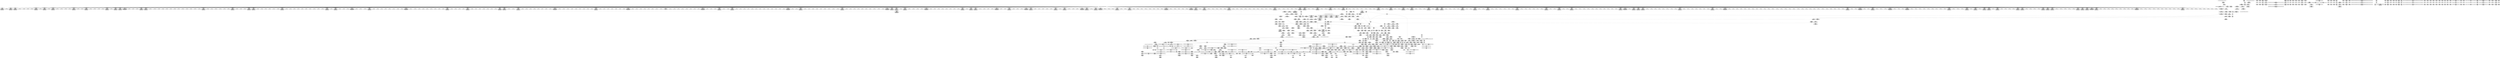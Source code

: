 digraph {
	CE0x50ac600 [shape=record,shape=Mrecord,label="{CE0x50ac600|12:_i32,_56:_i8*,_:_CRE_473,474_}"]
	CE0x5072d50 [shape=record,shape=Mrecord,label="{CE0x5072d50|104:_%struct.inode*,_:_CRE_189,190_}"]
	CE0x5076450 [shape=record,shape=Mrecord,label="{CE0x5076450|__validate_creds:tmp5|include/linux/cred.h,173|*SummSink*}"]
	CE0x5029a00 [shape=record,shape=Mrecord,label="{CE0x5029a00|dentry_has_perm:d_inode|security/selinux/hooks.c,1627|*SummSink*}"]
	CE0x50cb700 [shape=record,shape=Mrecord,label="{CE0x50cb700|avc_has_perm:requested|Function::avc_has_perm&Arg::requested::}"]
	CE0x5084f30 [shape=record,shape=Mrecord,label="{CE0x5084f30|inode_has_perm:if.end|*SummSource*}"]
	CE0x50a3780 [shape=record,shape=Mrecord,label="{CE0x50a3780|12:_i32,_56:_i8*,_:_CRE_203,204_}"]
	CE0x50ab940 [shape=record,shape=Mrecord,label="{CE0x50ab940|12:_i32,_56:_i8*,_:_CRE_432,440_|*MultipleSource*|*LoadInst*|security/selinux/hooks.c,1627|Function::inode_has_perm&Arg::inode::|security/selinux/hooks.c,1611}"]
	CE0x5028020 [shape=record,shape=Mrecord,label="{CE0x5028020|104:_%struct.inode*,_:_CRE_147,148_}"]
	CE0x50c9a10 [shape=record,shape=Mrecord,label="{CE0x50c9a10|__validate_creds:if.then}"]
	CE0x5024380 [shape=record,shape=Mrecord,label="{CE0x5024380|selinux_quota_on:tmp1}"]
	CE0x50a5b20 [shape=record,shape=Mrecord,label="{CE0x50a5b20|12:_i32,_56:_i8*,_:_CRE_256,257_}"]
	CE0x5079570 [shape=record,shape=Mrecord,label="{CE0x5079570|104:_%struct.inode*,_:_CRE_306,307_}"]
	CE0x5032d80 [shape=record,shape=Mrecord,label="{CE0x5032d80|104:_%struct.inode*,_:_CRE_91,92_}"]
	CE0x50d2240 [shape=record,shape=Mrecord,label="{CE0x50d2240|inode_has_perm:tmp11|security/selinux/hooks.c,1612}"]
	CE0x504d890 [shape=record,shape=Mrecord,label="{CE0x504d890|12:_i32,_56:_i8*,_:_CRE_142,143_}"]
	CE0x50a97b0 [shape=record,shape=Mrecord,label="{CE0x50a97b0|12:_i32,_56:_i8*,_:_CRE_307,308_}"]
	CE0x5042820 [shape=record,shape=Mrecord,label="{CE0x5042820|i8_1|*Constant*}"]
	CE0x5071820 [shape=record,shape=Mrecord,label="{CE0x5071820|12:_i32,_56:_i8*,_:_CRE_147,148_}"]
	CE0x50cd6b0 [shape=record,shape=Mrecord,label="{CE0x50cd6b0|inode_has_perm:lnot1|security/selinux/hooks.c,1611|*SummSource*}"]
	CE0x5030830 [shape=record,shape=Mrecord,label="{CE0x5030830|COLLAPSED:_GCMRE_current_task_external_global_%struct.task_struct*:_elem_0::|security/selinux/hooks.c,2044}"]
	CE0x5033fe0 [shape=record,shape=Mrecord,label="{CE0x5033fe0|selinux_quota_on:tmp20|security/selinux/hooks.c,2044}"]
	CE0x50486b0 [shape=record,shape=Mrecord,label="{CE0x50486b0|selinux_quota_on:tmp4|security/selinux/hooks.c,2044|*SummSink*}"]
	CE0x50cf8e0 [shape=record,shape=Mrecord,label="{CE0x50cf8e0|inode_has_perm:tmp7|security/selinux/hooks.c,1611|*SummSource*}"]
	CE0x50c8c30 [shape=record,shape=Mrecord,label="{CE0x50c8c30|inode_has_perm:tmp19|security/selinux/hooks.c,1618}"]
	CE0x50a8aa0 [shape=record,shape=Mrecord,label="{CE0x50a8aa0|12:_i32,_56:_i8*,_:_CRE_296,297_}"]
	CE0x50ab0f0 [shape=record,shape=Mrecord,label="{CE0x50ab0f0|12:_i32,_56:_i8*,_:_CRE_400,408_|*MultipleSource*|*LoadInst*|security/selinux/hooks.c,1627|Function::inode_has_perm&Arg::inode::|security/selinux/hooks.c,1611}"]
	CE0x5044ef0 [shape=record,shape=Mrecord,label="{CE0x5044ef0|GLOBAL:get_current|*Constant*|*SummSource*}"]
	CE0x50af780 [shape=record,shape=Mrecord,label="{CE0x50af780|12:_i32,_56:_i8*,_:_CRE_558,559_}"]
	CE0x501dd40 [shape=record,shape=Mrecord,label="{CE0x501dd40|selinux_quota_on:tmp5|security/selinux/hooks.c,2044|*SummSink*}"]
	CE0x50b6650 [shape=record,shape=Mrecord,label="{CE0x50b6650|12:_i32,_56:_i8*,_:_CRE_752,756_|*MultipleSource*|*LoadInst*|security/selinux/hooks.c,1627|Function::inode_has_perm&Arg::inode::|security/selinux/hooks.c,1611}"]
	CE0x5053db0 [shape=record,shape=Mrecord,label="{CE0x5053db0|selinux_quota_on:tobool1|security/selinux/hooks.c,2044|*SummSink*}"]
	CE0x502db40 [shape=record,shape=Mrecord,label="{CE0x502db40|12:_i32,_56:_i8*,_:_CRE_8,12_|*MultipleSource*|*LoadInst*|security/selinux/hooks.c,1627|Function::inode_has_perm&Arg::inode::|security/selinux/hooks.c,1611}"]
	CE0x5072e40 [shape=record,shape=Mrecord,label="{CE0x5072e40|104:_%struct.inode*,_:_CRE_190,191_}"]
	CE0x50b24a0 [shape=record,shape=Mrecord,label="{CE0x50b24a0|12:_i32,_56:_i8*,_:_CRE_596,597_}"]
	CE0x4a02450 [shape=record,shape=Mrecord,label="{CE0x4a02450|GLOBAL:lockdep_rcu_suspicious|*Constant*}"]
	CE0x50347c0 [shape=record,shape=Mrecord,label="{CE0x50347c0|GLOBAL:current_task|Global_var:current_task}"]
	CE0x50a38b0 [shape=record,shape=Mrecord,label="{CE0x50a38b0|12:_i32,_56:_i8*,_:_CRE_204,205_}"]
	CE0x50c3f20 [shape=record,shape=Mrecord,label="{CE0x50c3f20|cred_sid:cred|Function::cred_sid&Arg::cred::|*SummSource*}"]
	CE0x50ad2b0 [shape=record,shape=Mrecord,label="{CE0x50ad2b0|12:_i32,_56:_i8*,_:_CRE_483,484_}"]
	CE0x50359f0 [shape=record,shape=Mrecord,label="{CE0x50359f0|i32_1|*Constant*|*SummSource*}"]
	CE0x50becc0 [shape=record,shape=Mrecord,label="{CE0x50becc0|12:_i32,_56:_i8*,_:_CRE_984,988_|*MultipleSource*|*LoadInst*|security/selinux/hooks.c,1627|Function::inode_has_perm&Arg::inode::|security/selinux/hooks.c,1611}"]
	CE0x504e0b0 [shape=record,shape=Mrecord,label="{CE0x504e0b0|dentry_has_perm:tmp4|*LoadInst*|security/selinux/hooks.c,1627}"]
	CE0x5075190 [shape=record,shape=Mrecord,label="{CE0x5075190|GLOBAL:__llvm_gcov_ctr155|Global_var:__llvm_gcov_ctr155|*SummSink*}"]
	CE0x5045220 [shape=record,shape=Mrecord,label="{CE0x5045220|GLOBAL:get_current|*Constant*|*SummSink*}"]
	CE0x50afc40 [shape=record,shape=Mrecord,label="{CE0x50afc40|12:_i32,_56:_i8*,_:_CRE_562,563_}"]
	CE0x50a3ea0 [shape=record,shape=Mrecord,label="{CE0x50a3ea0|12:_i32,_56:_i8*,_:_CRE_212,216_|*MultipleSource*|*LoadInst*|security/selinux/hooks.c,1627|Function::inode_has_perm&Arg::inode::|security/selinux/hooks.c,1611}"]
	CE0x5090d30 [shape=record,shape=Mrecord,label="{CE0x5090d30|i64*_getelementptr_inbounds_(_5_x_i64_,_5_x_i64_*___llvm_gcov_ctr155,_i64_0,_i64_0)|*Constant*|*SummSink*}"]
	CE0x502e0c0 [shape=record,shape=Mrecord,label="{CE0x502e0c0|i64*_getelementptr_inbounds_(_2_x_i64_,_2_x_i64_*___llvm_gcov_ctr98,_i64_0,_i64_0)|*Constant*}"]
	CE0x50b9da0 [shape=record,shape=Mrecord,label="{CE0x50b9da0|12:_i32,_56:_i8*,_:_CRE_886,887_}"]
	CE0x50ae3a0 [shape=record,shape=Mrecord,label="{CE0x50ae3a0|12:_i32,_56:_i8*,_:_CRE_520,528_|*MultipleSource*|*LoadInst*|security/selinux/hooks.c,1627|Function::inode_has_perm&Arg::inode::|security/selinux/hooks.c,1611}"]
	CE0x508ad80 [shape=record,shape=Mrecord,label="{CE0x508ad80|dentry_has_perm:tmp|*SummSink*}"]
	CE0x50721a0 [shape=record,shape=Mrecord,label="{CE0x50721a0|12:_i32,_56:_i8*,_:_CRE_155,156_}"]
	CE0x50ef700 [shape=record,shape=Mrecord,label="{CE0x50ef700|__validate_creds:tmp9|include/linux/cred.h,175|*SummSource*}"]
	CE0x508eda0 [shape=record,shape=Mrecord,label="{CE0x508eda0|__validate_creds:tmp2|include/linux/cred.h,173|*SummSource*}"]
	CE0x5074bc0 [shape=record,shape=Mrecord,label="{CE0x5074bc0|104:_%struct.inode*,_:_CRE_166,167_}"]
	CE0x5087420 [shape=record,shape=Mrecord,label="{CE0x5087420|inode_has_perm:tmp1|*SummSource*}"]
	CE0x50b9550 [shape=record,shape=Mrecord,label="{CE0x50b9550|12:_i32,_56:_i8*,_:_CRE_879,880_}"]
	CE0x5053ef0 [shape=record,shape=Mrecord,label="{CE0x5053ef0|i64*_getelementptr_inbounds_(_2_x_i64_,_2_x_i64_*___llvm_gcov_ctr98,_i64_0,_i64_1)|*Constant*|*SummSource*}"]
	CE0x504dc20 [shape=record,shape=Mrecord,label="{CE0x504dc20|12:_i32,_56:_i8*,_:_CRE_145,146_}"]
	CE0x5098600 [shape=record,shape=Mrecord,label="{CE0x5098600|i32_22|*Constant*}"]
	CE0x5028750 [shape=record,shape=Mrecord,label="{CE0x5028750|i64_0|*Constant*|*SummSink*}"]
	CE0x508b050 [shape=record,shape=Mrecord,label="{CE0x508b050|_call_void___validate_creds(%struct.cred*_%cred,_i8*_getelementptr_inbounds_(_25_x_i8_,_25_x_i8_*_.str3,_i32_0,_i32_0),_i32_1609)_#10,_!dbg_!27719|security/selinux/hooks.c,1609}"]
	CE0x50efb10 [shape=record,shape=Mrecord,label="{CE0x50efb10|cred_sid:bb}"]
	CE0x50982d0 [shape=record,shape=Mrecord,label="{CE0x50982d0|get_current:tmp}"]
	CE0x503e060 [shape=record,shape=Mrecord,label="{CE0x503e060|selinux_quota_on:call3|security/selinux/hooks.c,2044|*SummSource*}"]
	CE0x5095810 [shape=record,shape=Mrecord,label="{CE0x5095810|inode_has_perm:cred|Function::inode_has_perm&Arg::cred::|*SummSource*}"]
	CE0x50b6a90 [shape=record,shape=Mrecord,label="{CE0x50b6a90|12:_i32,_56:_i8*,_:_CRE_768,776_|*MultipleSource*|*LoadInst*|security/selinux/hooks.c,1627|Function::inode_has_perm&Arg::inode::|security/selinux/hooks.c,1611}"]
	CE0x50a5660 [shape=record,shape=Mrecord,label="{CE0x50a5660|12:_i32,_56:_i8*,_:_CRE_252,253_}"]
	CE0x50cf640 [shape=record,shape=Mrecord,label="{CE0x50cf640|inode_has_perm:tmp7|security/selinux/hooks.c,1611}"]
	CE0x50310d0 [shape=record,shape=Mrecord,label="{CE0x50310d0|selinux_quota_on:bb|*SummSink*}"]
	CE0x50ca200 [shape=record,shape=Mrecord,label="{CE0x50ca200|__validate_creds:expval|include/linux/cred.h,173|*SummSink*}"]
	CE0x50ecb00 [shape=record,shape=Mrecord,label="{CE0x50ecb00|__validate_creds:tmp8|include/linux/cred.h,175}"]
	CE0x50b1d80 [shape=record,shape=Mrecord,label="{CE0x50b1d80|12:_i32,_56:_i8*,_:_CRE_590,591_}"]
	CE0x50adf60 [shape=record,shape=Mrecord,label="{CE0x50adf60|12:_i32,_56:_i8*,_:_CRE_508,512_|*MultipleSource*|*LoadInst*|security/selinux/hooks.c,1627|Function::inode_has_perm&Arg::inode::|security/selinux/hooks.c,1611}"]
	CE0x5054340 [shape=record,shape=Mrecord,label="{CE0x5054340|__validate_creds:lnot|include/linux/cred.h,173}"]
	CE0x503b5a0 [shape=record,shape=Mrecord,label="{CE0x503b5a0|inode_has_perm:do.end}"]
	CE0x50b1fe0 [shape=record,shape=Mrecord,label="{CE0x50b1fe0|12:_i32,_56:_i8*,_:_CRE_592,593_}"]
	CE0x5052fe0 [shape=record,shape=Mrecord,label="{CE0x5052fe0|104:_%struct.inode*,_:_CRE_170,171_}"]
	CE0x5036010 [shape=record,shape=Mrecord,label="{CE0x5036010|i64*_getelementptr_inbounds_(_11_x_i64_,_11_x_i64_*___llvm_gcov_ctr152,_i64_0,_i64_9)|*Constant*|*SummSource*}"]
	CE0x50a6cf0 [shape=record,shape=Mrecord,label="{CE0x50a6cf0|12:_i32,_56:_i8*,_:_CRE_271,272_}"]
	CE0x50472a0 [shape=record,shape=Mrecord,label="{CE0x50472a0|inode_has_perm:do.body|*SummSource*}"]
	CE0x5085020 [shape=record,shape=Mrecord,label="{CE0x5085020|inode_has_perm:if.end|*SummSink*}"]
	CE0x5025e90 [shape=record,shape=Mrecord,label="{CE0x5025e90|selinux_quota_on:tmp1|*SummSink*}"]
	CE0x5027410 [shape=record,shape=Mrecord,label="{CE0x5027410|dentry_has_perm:tmp}"]
	CE0x50513f0 [shape=record,shape=Mrecord,label="{CE0x50513f0|get_current:tmp4|./arch/x86/include/asm/current.h,14}"]
	CE0x50bbc80 [shape=record,shape=Mrecord,label="{CE0x50bbc80|12:_i32,_56:_i8*,_:_CRE_912,913_}"]
	CE0x50abb60 [shape=record,shape=Mrecord,label="{CE0x50abb60|12:_i32,_56:_i8*,_:_CRE_440,448_|*MultipleSource*|*LoadInst*|security/selinux/hooks.c,1627|Function::inode_has_perm&Arg::inode::|security/selinux/hooks.c,1611}"]
	CE0x50b9680 [shape=record,shape=Mrecord,label="{CE0x50b9680|12:_i32,_56:_i8*,_:_CRE_880,881_}"]
	CE0x50a9da0 [shape=record,shape=Mrecord,label="{CE0x50a9da0|12:_i32,_56:_i8*,_:_CRE_312,320_|*MultipleSource*|*LoadInst*|security/selinux/hooks.c,1627|Function::inode_has_perm&Arg::inode::|security/selinux/hooks.c,1611}"]
	CE0x50cbb50 [shape=record,shape=Mrecord,label="{CE0x50cbb50|inode_has_perm:sid3|security/selinux/hooks.c,1617|*SummSource*}"]
	CE0x50c8d10 [shape=record,shape=Mrecord,label="{CE0x50c8d10|inode_has_perm:tmp19|security/selinux/hooks.c,1618|*SummSink*}"]
	CE0x50b6cb0 [shape=record,shape=Mrecord,label="{CE0x50b6cb0|12:_i32,_56:_i8*,_:_CRE_776,792_|*MultipleSource*|*LoadInst*|security/selinux/hooks.c,1627|Function::inode_has_perm&Arg::inode::|security/selinux/hooks.c,1611}"]
	CE0x5054630 [shape=record,shape=Mrecord,label="{CE0x5054630|_ret_void,_!dbg_!27722|include/linux/cred.h,175}"]
	CE0x5078470 [shape=record,shape=Mrecord,label="{CE0x5078470|104:_%struct.inode*,_:_CRE_256,264_|*MultipleSource*|Function::selinux_quota_on&Arg::dentry::|Function::dentry_has_perm&Arg::dentry::|security/selinux/hooks.c,1627}"]
	CE0x50b0a80 [shape=record,shape=Mrecord,label="{CE0x50b0a80|12:_i32,_56:_i8*,_:_CRE_574,575_}"]
	CE0x5084170 [shape=record,shape=Mrecord,label="{CE0x5084170|__validate_creds:call|include/linux/cred.h,173|*SummSource*}"]
	CE0x5075cc0 [shape=record,shape=Mrecord,label="{CE0x5075cc0|__validate_creds:tmp5|include/linux/cred.h,173|*SummSource*}"]
	CE0x5096180 [shape=record,shape=Mrecord,label="{CE0x5096180|inode_has_perm:perms|Function::inode_has_perm&Arg::perms::|*SummSource*}"]
	CE0x50373e0 [shape=record,shape=Mrecord,label="{CE0x50373e0|i1_true|*Constant*|*SummSink*}"]
	CE0x504d690 [shape=record,shape=Mrecord,label="{CE0x504d690|12:_i32,_56:_i8*,_:_CRE_140,141_}"]
	CE0x502d6d0 [shape=record,shape=Mrecord,label="{CE0x502d6d0|selinux_quota_on:dentry|Function::selinux_quota_on&Arg::dentry::|*SummSink*}"]
	CE0x50a3520 [shape=record,shape=Mrecord,label="{CE0x50a3520|12:_i32,_56:_i8*,_:_CRE_201,202_}"]
	CE0x5045de0 [shape=record,shape=Mrecord,label="{CE0x5045de0|i64*_getelementptr_inbounds_(_11_x_i64_,_11_x_i64_*___llvm_gcov_ctr152,_i64_0,_i64_6)|*Constant*|*SummSource*}"]
	CE0x50b7b60 [shape=record,shape=Mrecord,label="{CE0x50b7b60|12:_i32,_56:_i8*,_:_CRE_840,848_|*MultipleSource*|*LoadInst*|security/selinux/hooks.c,1627|Function::inode_has_perm&Arg::inode::|security/selinux/hooks.c,1611}"]
	CE0x5048260 [shape=record,shape=Mrecord,label="{CE0x5048260|selinux_quota_on:call5|security/selinux/hooks.c,2046}"]
	CE0x5055cb0 [shape=record,shape=Mrecord,label="{CE0x5055cb0|_ret_void,_!dbg_!27722|include/linux/cred.h,175|*SummSource*}"]
	CE0x503b380 [shape=record,shape=Mrecord,label="{CE0x503b380|inode_has_perm:tmp5|security/selinux/hooks.c,1609|*SummSink*}"]
	CE0x50d1510 [shape=record,shape=Mrecord,label="{CE0x50d1510|inode_has_perm:tmp10|security/selinux/hooks.c,1611|*SummSource*}"]
	CE0x509f780 [shape=record,shape=Mrecord,label="{CE0x509f780|inode_has_perm:call|security/selinux/hooks.c,1614}"]
	CE0x50928d0 [shape=record,shape=Mrecord,label="{CE0x50928d0|_call_void_mcount()_#3|*SummSource*}"]
	CE0x50b4840 [shape=record,shape=Mrecord,label="{CE0x50b4840|12:_i32,_56:_i8*,_:_CRE_640,648_|*MultipleSource*|*LoadInst*|security/selinux/hooks.c,1627|Function::inode_has_perm&Arg::inode::|security/selinux/hooks.c,1611}"]
	CE0x483b070 [shape=record,shape=Mrecord,label="{CE0x483b070|selinux_quota_on:tmp8|security/selinux/hooks.c,2044}"]
	CE0x5053760 [shape=record,shape=Mrecord,label="{CE0x5053760|104:_%struct.inode*,_:_CRE_178,179_}"]
	CE0x508fb70 [shape=record,shape=Mrecord,label="{CE0x508fb70|__validate_creds:lnot1|include/linux/cred.h,173}"]
	CE0x5074080 [shape=record,shape=Mrecord,label="{CE0x5074080|104:_%struct.inode*,_:_CRE_154,155_}"]
	CE0x50be3a0 [shape=record,shape=Mrecord,label="{CE0x50be3a0|12:_i32,_56:_i8*,_:_CRE_977,978_}"]
	CE0x50b0490 [shape=record,shape=Mrecord,label="{CE0x50b0490|12:_i32,_56:_i8*,_:_CRE_569,570_}"]
	CE0x50a26e0 [shape=record,shape=Mrecord,label="{CE0x50a26e0|12:_i32,_56:_i8*,_:_CRE_189,190_}"]
	CE0x50a0210 [shape=record,shape=Mrecord,label="{CE0x50a0210|12:_i32,_56:_i8*,_:_CRE_162,163_}"]
	CE0x50bce50 [shape=record,shape=Mrecord,label="{CE0x50bce50|12:_i32,_56:_i8*,_:_CRE_927,928_}"]
	CE0x5094e10 [shape=record,shape=Mrecord,label="{CE0x5094e10|GLOBAL:inode_has_perm|*Constant*|*SummSource*}"]
	CE0x50c4060 [shape=record,shape=Mrecord,label="{CE0x50c4060|_ret_i32_%tmp6,_!dbg_!27716|security/selinux/hooks.c,197}"]
	CE0x50a1640 [shape=record,shape=Mrecord,label="{CE0x50a1640|12:_i32,_56:_i8*,_:_CRE_175,176_}"]
	CE0x5082950 [shape=record,shape=Mrecord,label="{CE0x5082950|i64*_getelementptr_inbounds_(_2_x_i64_,_2_x_i64_*___llvm_gcov_ctr131,_i64_0,_i64_1)|*Constant*}"]
	CE0x5089be0 [shape=record,shape=Mrecord,label="{CE0x5089be0|104:_%struct.inode*,_:_CRE_214,215_}"]
	CE0x5099c70 [shape=record,shape=Mrecord,label="{CE0x5099c70|i64*_getelementptr_inbounds_(_2_x_i64_,_2_x_i64_*___llvm_gcov_ctr131,_i64_0,_i64_0)|*Constant*|*SummSink*}"]
	CE0x5045b60 [shape=record,shape=Mrecord,label="{CE0x5045b60|selinux_quota_on:tmp12|security/selinux/hooks.c,2044|*SummSource*}"]
	CE0x50c9410 [shape=record,shape=Mrecord,label="{CE0x50c9410|inode_has_perm:tmp20|security/selinux/hooks.c,1618|*SummSink*}"]
	CE0x50c3f90 [shape=record,shape=Mrecord,label="{CE0x50c3f90|cred_sid:cred|Function::cred_sid&Arg::cred::|*SummSink*}"]
	CE0x5040ad0 [shape=record,shape=Mrecord,label="{CE0x5040ad0|_ret_i32_%call,_!dbg_!27723|security/selinux/hooks.c,1632}"]
	CE0x5030320 [shape=record,shape=Mrecord,label="{CE0x5030320|_ret_%struct.task_struct*_%tmp4,_!dbg_!27714|./arch/x86/include/asm/current.h,14|*SummSink*}"]
	CE0x50b31b0 [shape=record,shape=Mrecord,label="{CE0x50b31b0|12:_i32,_56:_i8*,_:_CRE_607,608_}"]
	CE0x5033550 [shape=record,shape=Mrecord,label="{CE0x5033550|selinux_quota_on:tmp19|security/selinux/hooks.c,2044}"]
	CE0x502c680 [shape=record,shape=Mrecord,label="{CE0x502c680|selinux_quota_on:tmp5|security/selinux/hooks.c,2044|*SummSource*}"]
	CE0x5094ca0 [shape=record,shape=Mrecord,label="{CE0x5094ca0|GLOBAL:inode_has_perm|*Constant*}"]
	CE0x50a6700 [shape=record,shape=Mrecord,label="{CE0x50a6700|12:_i32,_56:_i8*,_:_CRE_266,267_}"]
	CE0x5030a10 [shape=record,shape=Mrecord,label="{CE0x5030a10|selinux_quota_on:land.lhs.true|*SummSink*}"]
	CE0x5035480 [shape=record,shape=Mrecord,label="{CE0x5035480|i64*_getelementptr_inbounds_(_11_x_i64_,_11_x_i64_*___llvm_gcov_ctr152,_i64_0,_i64_9)|*Constant*}"]
	CE0x5053940 [shape=record,shape=Mrecord,label="{CE0x5053940|104:_%struct.inode*,_:_CRE_180,181_}"]
	CE0x50c8550 [shape=record,shape=Mrecord,label="{CE0x50c8550|inode_has_perm:retval.0|*SummSink*}"]
	CE0x50c8140 [shape=record,shape=Mrecord,label="{CE0x50c8140|inode_has_perm:retval.0}"]
	CE0x50bc010 [shape=record,shape=Mrecord,label="{CE0x50bc010|12:_i32,_56:_i8*,_:_CRE_915,916_}"]
	CE0x50c4fb0 [shape=record,shape=Mrecord,label="{CE0x50c4fb0|inode_has_perm:tmp15|*LoadInst*|security/selinux/hooks.c,1615|*SummSource*}"]
	CE0x5059730 [shape=record,shape=Mrecord,label="{CE0x5059730|12:_i32,_56:_i8*,_:_CRE_112,120_|*MultipleSource*|*LoadInst*|security/selinux/hooks.c,1627|Function::inode_has_perm&Arg::inode::|security/selinux/hooks.c,1611}"]
	CE0x50b0230 [shape=record,shape=Mrecord,label="{CE0x50b0230|12:_i32,_56:_i8*,_:_CRE_567,568_}"]
	CE0x50587e0 [shape=record,shape=Mrecord,label="{CE0x50587e0|__validate_creds:conv|include/linux/cred.h,173}"]
	CE0x50cb320 [shape=record,shape=Mrecord,label="{CE0x50cb320|avc_has_perm:tclass|Function::avc_has_perm&Arg::tclass::|*SummSink*}"]
	CE0x50b8160 [shape=record,shape=Mrecord,label="{CE0x50b8160|12:_i32,_56:_i8*,_:_CRE_864,865_}"]
	CE0x509e790 [shape=record,shape=Mrecord,label="{CE0x509e790|i64*_getelementptr_inbounds_(_8_x_i64_,_8_x_i64_*___llvm_gcov_ctr154,_i64_0,_i64_6)|*Constant*|*SummSink*}"]
	CE0x5080080 [shape=record,shape=Mrecord,label="{CE0x5080080|i64*_getelementptr_inbounds_(_5_x_i64_,_5_x_i64_*___llvm_gcov_ctr155,_i64_0,_i64_4)|*Constant*|*SummSink*}"]
	CE0x5041dc0 [shape=record,shape=Mrecord,label="{CE0x5041dc0|i8*_getelementptr_inbounds_(_25_x_i8_,_25_x_i8_*_.str3,_i32_0,_i32_0)|*Constant*}"]
	CE0x508a300 [shape=record,shape=Mrecord,label="{CE0x508a300|104:_%struct.inode*,_:_CRE_220,221_}"]
	CE0x50749e0 [shape=record,shape=Mrecord,label="{CE0x50749e0|104:_%struct.inode*,_:_CRE_164,165_}"]
	CE0x502ac90 [shape=record,shape=Mrecord,label="{CE0x502ac90|selinux_quota_on:tmp16|security/selinux/hooks.c,2044}"]
	CE0x50cdeb0 [shape=record,shape=Mrecord,label="{CE0x50cdeb0|inode_has_perm:lnot.ext|security/selinux/hooks.c,1611|*SummSink*}"]
	CE0x50317d0 [shape=record,shape=Mrecord,label="{CE0x50317d0|get_current:tmp1|*SummSink*}"]
	CE0x50a4e10 [shape=record,shape=Mrecord,label="{CE0x50a4e10|12:_i32,_56:_i8*,_:_CRE_245,246_}"]
	CE0x50a98e0 [shape=record,shape=Mrecord,label="{CE0x50a98e0|12:_i32,_56:_i8*,_:_CRE_308,309_}"]
	CE0x50ae5c0 [shape=record,shape=Mrecord,label="{CE0x50ae5c0|12:_i32,_56:_i8*,_:_CRE_528,536_|*MultipleSource*|*LoadInst*|security/selinux/hooks.c,1627|Function::inode_has_perm&Arg::inode::|security/selinux/hooks.c,1611}"]
	CE0x50389f0 [shape=record,shape=Mrecord,label="{CE0x50389f0|_ret_i32_%retval.0,_!dbg_!27739|security/selinux/hooks.c,1618|*SummSink*}"]
	CE0x501dea0 [shape=record,shape=Mrecord,label="{CE0x501dea0|i64*_getelementptr_inbounds_(_11_x_i64_,_11_x_i64_*___llvm_gcov_ctr152,_i64_0,_i64_0)|*Constant*|*SummSink*}"]
	CE0x507b000 [shape=record,shape=Mrecord,label="{CE0x507b000|avc_has_perm:entry}"]
	CE0x50afea0 [shape=record,shape=Mrecord,label="{CE0x50afea0|12:_i32,_56:_i8*,_:_CRE_564,565_}"]
	CE0x50a7ff0 [shape=record,shape=Mrecord,label="{CE0x50a7ff0|12:_i32,_56:_i8*,_:_CRE_287,288_}"]
	CE0x501e130 [shape=record,shape=Mrecord,label="{CE0x501e130|selinux_quota_on:call|security/selinux/hooks.c,2044}"]
	CE0x5045600 [shape=record,shape=Mrecord,label="{CE0x5045600|_call_void_mcount()_#3|*SummSink*}"]
	CE0x50bb7c0 [shape=record,shape=Mrecord,label="{CE0x50bb7c0|12:_i32,_56:_i8*,_:_CRE_908,909_}"]
	CE0x50c4a20 [shape=record,shape=Mrecord,label="{CE0x50c4a20|inode_has_perm:i_security|security/selinux/hooks.c,1615|*SummSink*}"]
	CE0x50d1640 [shape=record,shape=Mrecord,label="{CE0x50d1640|inode_has_perm:tmp10|security/selinux/hooks.c,1611|*SummSink*}"]
	CE0x50c44c0 [shape=record,shape=Mrecord,label="{CE0x50c44c0|i32_10|*Constant*|*SummSink*}"]
	CE0x5029b40 [shape=record,shape=Mrecord,label="{CE0x5029b40|dentry_has_perm:d_inode|security/selinux/hooks.c,1627}"]
	CE0x5029320 [shape=record,shape=Mrecord,label="{CE0x5029320|selinux_quota_on:tmp13|security/selinux/hooks.c,2044}"]
	CE0x502f820 [shape=record,shape=Mrecord,label="{CE0x502f820|12:_i32,_56:_i8*,_:_CRE_40,48_|*MultipleSource*|*LoadInst*|security/selinux/hooks.c,1627|Function::inode_has_perm&Arg::inode::|security/selinux/hooks.c,1611}"]
	CE0x50bf130 [shape=record,shape=Mrecord,label="{CE0x50bf130|12:_i32,_56:_i8*,_:_CRE_1000,1008_|*MultipleSource*|*LoadInst*|security/selinux/hooks.c,1627|Function::inode_has_perm&Arg::inode::|security/selinux/hooks.c,1611}"]
	CE0x50bcd20 [shape=record,shape=Mrecord,label="{CE0x50bcd20|12:_i32,_56:_i8*,_:_CRE_926,927_}"]
	CE0x5029f50 [shape=record,shape=Mrecord,label="{CE0x5029f50|selinux_quota_on:tmp6|security/selinux/hooks.c,2044|*SummSink*}"]
	CE0x50cdc10 [shape=record,shape=Mrecord,label="{CE0x50cdc10|inode_has_perm:lnot.ext|security/selinux/hooks.c,1611}"]
	CE0x503a610 [shape=record,shape=Mrecord,label="{CE0x503a610|__validate_creds:tobool|include/linux/cred.h,173|*SummSource*}"]
	CE0x50b2830 [shape=record,shape=Mrecord,label="{CE0x50b2830|12:_i32,_56:_i8*,_:_CRE_599,600_}"]
	CE0x501e600 [shape=record,shape=Mrecord,label="{CE0x501e600|i64_3|*Constant*|*SummSource*}"]
	CE0x50863a0 [shape=record,shape=Mrecord,label="{CE0x50863a0|__validate_creds:file|Function::__validate_creds&Arg::file::|*SummSource*}"]
	CE0x50a7670 [shape=record,shape=Mrecord,label="{CE0x50a7670|12:_i32,_56:_i8*,_:_CRE_279,280_}"]
	CE0x503ea20 [shape=record,shape=Mrecord,label="{CE0x503ea20|selinux_quota_on:tmp21|security/selinux/hooks.c,2044|*SummSink*}"]
	CE0x5026410 [shape=record,shape=Mrecord,label="{CE0x5026410|COLLAPSED:_GCMRE___llvm_gcov_ctr152_internal_global_11_x_i64_zeroinitializer:_elem_0:default:}"]
	CE0x50356c0 [shape=record,shape=Mrecord,label="{CE0x50356c0|dentry_has_perm:tmp1|*SummSink*}"]
	CE0x50aca40 [shape=record,shape=Mrecord,label="{CE0x50aca40|12:_i32,_56:_i8*,_:_CRE_475,476_}"]
	CE0x507bf40 [shape=record,shape=Mrecord,label="{CE0x507bf40|inode_has_perm:call4|security/selinux/hooks.c,1617|*SummSink*}"]
	CE0x5028150 [shape=record,shape=Mrecord,label="{CE0x5028150|104:_%struct.inode*,_:_CRE_149,150_}"]
	CE0x501ddf0 [shape=record,shape=Mrecord,label="{CE0x501ddf0|selinux_quota_on:if.then|*SummSink*}"]
	CE0x502bf60 [shape=record,shape=Mrecord,label="{CE0x502bf60|i8_1|*Constant*|*SummSink*}"]
	CE0x50991a0 [shape=record,shape=Mrecord,label="{CE0x50991a0|i32_1609|*Constant*|*SummSource*}"]
	CE0x50af090 [shape=record,shape=Mrecord,label="{CE0x50af090|12:_i32,_56:_i8*,_:_CRE_553,554_}"]
	CE0x5093160 [shape=record,shape=Mrecord,label="{CE0x5093160|inode_has_perm:tmp4|security/selinux/hooks.c,1609|*SummSource*}"]
	CE0x507a780 [shape=record,shape=Mrecord,label="{CE0x507a780|dentry_has_perm:tmp2}"]
	CE0x50255a0 [shape=record,shape=Mrecord,label="{CE0x50255a0|_call_void_mcount()_#3|*SummSource*}"]
	CE0x50eebe0 [shape=record,shape=Mrecord,label="{CE0x50eebe0|0:_i32,_4:_i32,_8:_i32,_12:_i32,_:_CMRE_20,24_|*MultipleSource*|security/selinux/hooks.c,196|*LoadInst*|security/selinux/hooks.c,196|security/selinux/hooks.c,197}"]
	CE0x502cc20 [shape=record,shape=Mrecord,label="{CE0x502cc20|selinux_quota_on:entry|*SummSource*}"]
	CE0x5028bf0 [shape=record,shape=Mrecord,label="{CE0x5028bf0|i64*_getelementptr_inbounds_(_11_x_i64_,_11_x_i64_*___llvm_gcov_ctr152,_i64_0,_i64_1)|*Constant*|*SummSink*}"]
	CE0x50b7720 [shape=record,shape=Mrecord,label="{CE0x50b7720|12:_i32,_56:_i8*,_:_CRE_824,832_|*MultipleSource*|*LoadInst*|security/selinux/hooks.c,1627|Function::inode_has_perm&Arg::inode::|security/selinux/hooks.c,1611}"]
	CE0x50288a0 [shape=record,shape=Mrecord,label="{CE0x50288a0|i64_1|*Constant*}"]
	CE0x50b12d0 [shape=record,shape=Mrecord,label="{CE0x50b12d0|12:_i32,_56:_i8*,_:_CRE_581,582_}"]
	CE0x505ff60 [shape=record,shape=Mrecord,label="{CE0x505ff60|selinux_quota_on:tmp10|security/selinux/hooks.c,2044|*SummSource*}"]
	CE0x5024b50 [shape=record,shape=Mrecord,label="{CE0x5024b50|i64_2|*Constant*}"]
	CE0x50bd570 [shape=record,shape=Mrecord,label="{CE0x50bd570|12:_i32,_56:_i8*,_:_CRE_933,934_}"]
	CE0x50a1e90 [shape=record,shape=Mrecord,label="{CE0x50a1e90|12:_i32,_56:_i8*,_:_CRE_182,183_}"]
	CE0x50cf5d0 [shape=record,shape=Mrecord,label="{CE0x50cf5d0|i64_3|*Constant*}"]
	CE0x5057930 [shape=record,shape=Mrecord,label="{CE0x5057930|GLOBAL:creds_are_invalid|*Constant*}"]
	CE0x50b11a0 [shape=record,shape=Mrecord,label="{CE0x50b11a0|12:_i32,_56:_i8*,_:_CRE_580,581_}"]
	CE0x50b3ff0 [shape=record,shape=Mrecord,label="{CE0x50b3ff0|12:_i32,_56:_i8*,_:_CRE_619,620_}"]
	CE0x6ebda90 [shape=record,shape=Mrecord,label="{CE0x6ebda90|GLOBAL:selinux_quota_on.__warned|Global_var:selinux_quota_on.__warned|*SummSource*}"]
	CE0x509ffb0 [shape=record,shape=Mrecord,label="{CE0x509ffb0|12:_i32,_56:_i8*,_:_CRE_160,161_}"]
	CE0x50bb560 [shape=record,shape=Mrecord,label="{CE0x50bb560|12:_i32,_56:_i8*,_:_CRE_906,907_}"]
	CE0x50737a0 [shape=record,shape=Mrecord,label="{CE0x50737a0|104:_%struct.inode*,_:_CRE_200,201_}"]
	CE0x50d22b0 [shape=record,shape=Mrecord,label="{CE0x50d22b0|inode_has_perm:tmp11|security/selinux/hooks.c,1612|*SummSource*}"]
	CE0x50a5070 [shape=record,shape=Mrecord,label="{CE0x50a5070|12:_i32,_56:_i8*,_:_CRE_247,248_}"]
	CE0x5032290 [shape=record,shape=Mrecord,label="{CE0x5032290|i64*_getelementptr_inbounds_(_2_x_i64_,_2_x_i64_*___llvm_gcov_ctr98,_i64_0,_i64_0)|*Constant*|*SummSink*}"]
	CE0x503e640 [shape=record,shape=Mrecord,label="{CE0x503e640|selinux_quota_on:cred4|security/selinux/hooks.c,2044}"]
	CE0x50ca9c0 [shape=record,shape=Mrecord,label="{CE0x50ca9c0|__validate_creds:if.end|*SummSink*}"]
	CE0x50482d0 [shape=record,shape=Mrecord,label="{CE0x50482d0|selinux_quota_on:call5|security/selinux/hooks.c,2046|*SummSource*}"]
	CE0x5083290 [shape=record,shape=Mrecord,label="{CE0x5083290|__validate_creds:tmp1|*SummSink*}"]
	CE0x508a1d0 [shape=record,shape=Mrecord,label="{CE0x508a1d0|104:_%struct.inode*,_:_CRE_219,220_}"]
	CE0x504bdf0 [shape=record,shape=Mrecord,label="{CE0x504bdf0|cred_sid:tmp4|*LoadInst*|security/selinux/hooks.c,196}"]
	CE0x50b7500 [shape=record,shape=Mrecord,label="{CE0x50b7500|12:_i32,_56:_i8*,_:_CRE_816,824_|*MultipleSource*|*LoadInst*|security/selinux/hooks.c,1627|Function::inode_has_perm&Arg::inode::|security/selinux/hooks.c,1611}"]
	CE0x5073d10 [shape=record,shape=Mrecord,label="{CE0x5073d10|i64*_getelementptr_inbounds_(_2_x_i64_,_2_x_i64_*___llvm_gcov_ctr153,_i64_0,_i64_0)|*Constant*}"]
	CE0x50a0800 [shape=record,shape=Mrecord,label="{CE0x50a0800|12:_i32,_56:_i8*,_:_CRE_167,168_}"]
	CE0x50bd900 [shape=record,shape=Mrecord,label="{CE0x50bd900|12:_i32,_56:_i8*,_:_CRE_936,944_|*MultipleSource*|*LoadInst*|security/selinux/hooks.c,1627|Function::inode_has_perm&Arg::inode::|security/selinux/hooks.c,1611}"]
	CE0x50910c0 [shape=record,shape=Mrecord,label="{CE0x50910c0|inode_has_perm:tmp2|*SummSource*}"]
	CE0x50a2480 [shape=record,shape=Mrecord,label="{CE0x50a2480|12:_i32,_56:_i8*,_:_CRE_187,188_}"]
	CE0x50ce120 [shape=record,shape=Mrecord,label="{CE0x50ce120|inode_has_perm:conv|security/selinux/hooks.c,1611|*SummSink*}"]
	CE0x5048d60 [shape=record,shape=Mrecord,label="{CE0x5048d60|dentry_has_perm:dentry|Function::dentry_has_perm&Arg::dentry::}"]
	CE0x5032080 [shape=record,shape=Mrecord,label="{CE0x5032080|dentry_has_perm:tmp2|*SummSource*}"]
	CE0x50a20f0 [shape=record,shape=Mrecord,label="{CE0x50a20f0|12:_i32,_56:_i8*,_:_CRE_184,185_}"]
	CE0x5054400 [shape=record,shape=Mrecord,label="{CE0x5054400|__validate_creds:line|Function::__validate_creds&Arg::line::|*SummSink*}"]
	CE0x50b2240 [shape=record,shape=Mrecord,label="{CE0x50b2240|12:_i32,_56:_i8*,_:_CRE_594,595_}"]
	CE0x50cd2f0 [shape=record,shape=Mrecord,label="{CE0x50cd2f0|inode_has_perm:lnot1|security/selinux/hooks.c,1611}"]
	CE0x502be60 [shape=record,shape=Mrecord,label="{CE0x502be60|_call_void_lockdep_rcu_suspicious(i8*_getelementptr_inbounds_(_25_x_i8_,_25_x_i8_*_.str3,_i32_0,_i32_0),_i32_2044,_i8*_getelementptr_inbounds_(_45_x_i8_,_45_x_i8_*_.str12,_i32_0,_i32_0))_#10,_!dbg_!27728|security/selinux/hooks.c,2044}"]
	CE0x5097280 [shape=record,shape=Mrecord,label="{CE0x5097280|104:_%struct.inode*,_:_CRE_8,12_|*MultipleSource*|Function::selinux_quota_on&Arg::dentry::|Function::dentry_has_perm&Arg::dentry::|security/selinux/hooks.c,1627}"]
	CE0x50b2a90 [shape=record,shape=Mrecord,label="{CE0x50b2a90|12:_i32,_56:_i8*,_:_CRE_601,602_}"]
	CE0x505edf0 [shape=record,shape=Mrecord,label="{CE0x505edf0|i64*_getelementptr_inbounds_(_11_x_i64_,_11_x_i64_*___llvm_gcov_ctr152,_i64_0,_i64_6)|*Constant*}"]
	CE0x504f5d0 [shape=record,shape=Mrecord,label="{CE0x504f5d0|i8_10|*Constant*|*SummSource*}"]
	CE0x5089e40 [shape=record,shape=Mrecord,label="{CE0x5089e40|104:_%struct.inode*,_:_CRE_216,217_}"]
	CE0x5048ec0 [shape=record,shape=Mrecord,label="{CE0x5048ec0|dentry_has_perm:dentry|Function::dentry_has_perm&Arg::dentry::|*SummSink*}"]
	CE0x508a690 [shape=record,shape=Mrecord,label="{CE0x508a690|104:_%struct.inode*,_:_CRE_223,224_}"]
	CE0x5059b70 [shape=record,shape=Mrecord,label="{CE0x5059b70|12:_i32,_56:_i8*,_:_CRE_128,136_|*MultipleSource*|*LoadInst*|security/selinux/hooks.c,1627|Function::inode_has_perm&Arg::inode::|security/selinux/hooks.c,1611}"]
	CE0x50c3c10 [shape=record,shape=Mrecord,label="{CE0x50c3c10|cred_sid:entry|*SummSource*}"]
	CE0x5051c30 [shape=record,shape=Mrecord,label="{CE0x5051c30|dentry_has_perm:tmp3|*SummSink*}"]
	CE0x50c78b0 [shape=record,shape=Mrecord,label="{CE0x50c78b0|avc_has_perm:auditdata|Function::avc_has_perm&Arg::auditdata::}"]
	CE0x50a0a60 [shape=record,shape=Mrecord,label="{CE0x50a0a60|12:_i32,_56:_i8*,_:_CRE_169,170_}"]
	CE0x504e1e0 [shape=record,shape=Mrecord,label="{CE0x504e1e0|dentry_has_perm:tmp4|*LoadInst*|security/selinux/hooks.c,1627|*SummSource*}"]
	CE0x50a84b0 [shape=record,shape=Mrecord,label="{CE0x50a84b0|12:_i32,_56:_i8*,_:_CRE_291,292_}"]
	CE0x50b3540 [shape=record,shape=Mrecord,label="{CE0x50b3540|12:_i32,_56:_i8*,_:_CRE_610,611_}"]
	CE0x5094b70 [shape=record,shape=Mrecord,label="{CE0x5094b70|dentry_has_perm:call|security/selinux/hooks.c,1632|*SummSink*}"]
	CE0x5082d00 [shape=record,shape=Mrecord,label="{CE0x5082d00|i64*_getelementptr_inbounds_(_8_x_i64_,_8_x_i64_*___llvm_gcov_ctr154,_i64_0,_i64_0)|*Constant*|*SummSource*}"]
	CE0x50a14d0 [shape=record,shape=Mrecord,label="{CE0x50a14d0|__validate_creds:conv|include/linux/cred.h,173|*SummSource*}"]
	CE0x50acbf0 [shape=record,shape=Mrecord,label="{CE0x50acbf0|12:_i32,_56:_i8*,_:_CRE_477,478_}"]
	CE0x503a870 [shape=record,shape=Mrecord,label="{CE0x503a870|i64*_getelementptr_inbounds_(_8_x_i64_,_8_x_i64_*___llvm_gcov_ctr154,_i64_0,_i64_2)|*Constant*}"]
	CE0x503aff0 [shape=record,shape=Mrecord,label="{CE0x503aff0|__validate_creds:if.end}"]
	CE0x50bcac0 [shape=record,shape=Mrecord,label="{CE0x50bcac0|12:_i32,_56:_i8*,_:_CRE_924,925_}"]
	CE0x5089d10 [shape=record,shape=Mrecord,label="{CE0x5089d10|104:_%struct.inode*,_:_CRE_215,216_}"]
	CE0x508f480 [shape=record,shape=Mrecord,label="{CE0x508f480|dentry_has_perm:type|security/selinux/hooks.c,1630}"]
	CE0x50bea90 [shape=record,shape=Mrecord,label="{CE0x50bea90|12:_i32,_56:_i8*,_:_CRE_982,983_}"]
	CE0x50ba000 [shape=record,shape=Mrecord,label="{CE0x50ba000|12:_i32,_56:_i8*,_:_CRE_888,889_}"]
	CE0x5097b60 [shape=record,shape=Mrecord,label="{CE0x5097b60|104:_%struct.inode*,_:_CRE_48,52_|*MultipleSource*|Function::selinux_quota_on&Arg::dentry::|Function::dentry_has_perm&Arg::dentry::|security/selinux/hooks.c,1627}"]
	CE0x502e230 [shape=record,shape=Mrecord,label="{CE0x502e230|_ret_i32_%call5,_!dbg_!27740|security/selinux/hooks.c,2046}"]
	CE0x502c060 [shape=record,shape=Mrecord,label="{CE0x502c060|_call_void_lockdep_rcu_suspicious(i8*_getelementptr_inbounds_(_25_x_i8_,_25_x_i8_*_.str3,_i32_0,_i32_0),_i32_2044,_i8*_getelementptr_inbounds_(_45_x_i8_,_45_x_i8_*_.str12,_i32_0,_i32_0))_#10,_!dbg_!27728|security/selinux/hooks.c,2044|*SummSource*}"]
	CE0x50c87e0 [shape=record,shape=Mrecord,label="{CE0x50c87e0|i64*_getelementptr_inbounds_(_8_x_i64_,_8_x_i64_*___llvm_gcov_ctr154,_i64_0,_i64_7)|*Constant*|*SummSource*}"]
	CE0x5028240 [shape=record,shape=Mrecord,label="{CE0x5028240|104:_%struct.inode*,_:_CRE_150,151_}"]
	CE0x504df80 [shape=record,shape=Mrecord,label="{CE0x504df80|104:_%struct.inode*,_:_CRE_319,320_}"]
	CE0x507bb90 [shape=record,shape=Mrecord,label="{CE0x507bb90|inode_has_perm:call4|security/selinux/hooks.c,1617}"]
	CE0x50385b0 [shape=record,shape=Mrecord,label="{CE0x50385b0|inode_has_perm:adp|Function::inode_has_perm&Arg::adp::|*SummSink*}"]
	CE0x50a4810 [shape=record,shape=Mrecord,label="{CE0x50a4810|12:_i32,_56:_i8*,_:_CRE_241,242_}"]
	CE0x50a13b0 [shape=record,shape=Mrecord,label="{CE0x50a13b0|__validate_creds:lnot.ext|include/linux/cred.h,173|*SummSink*}"]
	CE0x50257b0 [shape=record,shape=Mrecord,label="{CE0x50257b0|i64*_getelementptr_inbounds_(_11_x_i64_,_11_x_i64_*___llvm_gcov_ctr152,_i64_0,_i64_1)|*Constant*}"]
	CE0x50a8e30 [shape=record,shape=Mrecord,label="{CE0x50a8e30|12:_i32,_56:_i8*,_:_CRE_299,300_}"]
	CE0x50d2bf0 [shape=record,shape=Mrecord,label="{CE0x50d2bf0|i32_512|*Constant*|*SummSink*}"]
	CE0x5054a30 [shape=record,shape=Mrecord,label="{CE0x5054a30|i64_1|*Constant*}"]
	CE0x5023cd0 [shape=record,shape=Mrecord,label="{CE0x5023cd0|i64*_getelementptr_inbounds_(_11_x_i64_,_11_x_i64_*___llvm_gcov_ctr152,_i64_0,_i64_0)|*Constant*|*SummSource*}"]
	CE0x50a3650 [shape=record,shape=Mrecord,label="{CE0x50a3650|12:_i32,_56:_i8*,_:_CRE_202,203_}"]
	CE0x50cf3b0 [shape=record,shape=Mrecord,label="{CE0x50cf3b0|inode_has_perm:tobool2|security/selinux/hooks.c,1611|*SummSink*}"]
	CE0x5032e60 [shape=record,shape=Mrecord,label="{CE0x5032e60|104:_%struct.inode*,_:_CRE_93,94_}"]
	CE0x50ad180 [shape=record,shape=Mrecord,label="{CE0x50ad180|12:_i32,_56:_i8*,_:_CRE_482,483_}"]
	CE0x5023280 [shape=record,shape=Mrecord,label="{CE0x5023280|selinux_quota_on:tmp|*SummSink*}"]
	CE0x50a92f0 [shape=record,shape=Mrecord,label="{CE0x50a92f0|12:_i32,_56:_i8*,_:_CRE_303,304_}"]
	CE0x50bf5a0 [shape=record,shape=Mrecord,label="{CE0x50bf5a0|inode_has_perm:tmp6|*LoadInst*|security/selinux/hooks.c,1611|*SummSource*}"]
	CE0x5090390 [shape=record,shape=Mrecord,label="{CE0x5090390|cred_sid:tmp3}"]
	CE0x50c7bf0 [shape=record,shape=Mrecord,label="{CE0x50c7bf0|_ret_i32_%retval.0,_!dbg_!27728|security/selinux/avc.c,775|*SummSource*}"]
	CE0x50a4a90 [shape=record,shape=Mrecord,label="{CE0x50a4a90|12:_i32,_56:_i8*,_:_CRE_242,243_}"]
	CE0x504c4f0 [shape=record,shape=Mrecord,label="{CE0x504c4f0|cred_sid:tmp4|*LoadInst*|security/selinux/hooks.c,196|*SummSink*}"]
	CE0x50549c0 [shape=record,shape=Mrecord,label="{CE0x50549c0|__validate_creds:tmp|*SummSink*}"]
	CE0x503e3b0 [shape=record,shape=Mrecord,label="{CE0x503e3b0|selinux_quota_on:tmp5|security/selinux/hooks.c,2044}"]
	CE0x508b4f0 [shape=record,shape=Mrecord,label="{CE0x508b4f0|get_current:tmp2|*SummSink*}"]
	CE0x50ac1c0 [shape=record,shape=Mrecord,label="{CE0x50ac1c0|12:_i32,_56:_i8*,_:_CRE_464,472_|*MultipleSource*|*LoadInst*|security/selinux/hooks.c,1627|Function::inode_has_perm&Arg::inode::|security/selinux/hooks.c,1611}"]
	CE0x50a33f0 [shape=record,shape=Mrecord,label="{CE0x50a33f0|12:_i32,_56:_i8*,_:_CRE_200,201_}"]
	CE0x50a51a0 [shape=record,shape=Mrecord,label="{CE0x50a51a0|12:_i32,_56:_i8*,_:_CRE_248,249_}"]
	CE0x50ac820 [shape=record,shape=Mrecord,label="{CE0x50ac820|12:_i32,_56:_i8*,_:_CRE_474,475_}"]
	CE0x50cff50 [shape=record,shape=Mrecord,label="{CE0x50cff50|GLOBAL:__llvm_gcov_ctr154|Global_var:__llvm_gcov_ctr154|*SummSource*}"]
	CE0x5046680 [shape=record,shape=Mrecord,label="{CE0x5046680|GLOBAL:lockdep_rcu_suspicious|*Constant*|*SummSink*}"]
	CE0x50bf7c0 [shape=record,shape=Mrecord,label="{CE0x50bf7c0|inode_has_perm:tmp6|*LoadInst*|security/selinux/hooks.c,1611|*SummSink*}"]
	CE0x50cb1f0 [shape=record,shape=Mrecord,label="{CE0x50cb1f0|avc_has_perm:tclass|Function::avc_has_perm&Arg::tclass::|*SummSource*}"]
	CE0x50a0b90 [shape=record,shape=Mrecord,label="{CE0x50a0b90|12:_i32,_56:_i8*,_:_CRE_170,171_}"]
	CE0x5084d90 [shape=record,shape=Mrecord,label="{CE0x5084d90|inode_has_perm:do.body|*SummSink*}"]
	CE0x50b70c0 [shape=record,shape=Mrecord,label="{CE0x50b70c0|12:_i32,_56:_i8*,_:_CRE_800,804_|*MultipleSource*|*LoadInst*|security/selinux/hooks.c,1627|Function::inode_has_perm&Arg::inode::|security/selinux/hooks.c,1611}"]
	CE0x50affd0 [shape=record,shape=Mrecord,label="{CE0x50affd0|12:_i32,_56:_i8*,_:_CRE_565,566_}"]
	CE0x509f7f0 [shape=record,shape=Mrecord,label="{CE0x509f7f0|inode_has_perm:call|security/selinux/hooks.c,1614|*SummSource*}"]
	CE0x5071950 [shape=record,shape=Mrecord,label="{CE0x5071950|12:_i32,_56:_i8*,_:_CRE_148,149_}"]
	CE0x50a0f20 [shape=record,shape=Mrecord,label="{CE0x50a0f20|12:_i32,_56:_i8*,_:_CRE_173,174_}"]
	CE0x50cd490 [shape=record,shape=Mrecord,label="{CE0x50cd490|inode_has_perm:lnot|security/selinux/hooks.c,1611|*SummSink*}"]
	CE0x50cba80 [shape=record,shape=Mrecord,label="{CE0x50cba80|inode_has_perm:sid3|security/selinux/hooks.c,1617}"]
	CE0x5044ca0 [shape=record,shape=Mrecord,label="{CE0x5044ca0|i8*_getelementptr_inbounds_(_25_x_i8_,_25_x_i8_*_.str3,_i32_0,_i32_0)|*Constant*|*SummSink*}"]
	CE0x5055bc0 [shape=record,shape=Mrecord,label="{CE0x5055bc0|__validate_creds:lnot|include/linux/cred.h,173|*SummSink*}"]
	CE0x50d0410 [shape=record,shape=Mrecord,label="{CE0x50d0410|inode_has_perm:tmp9|security/selinux/hooks.c,1611}"]
	CE0x503a5a0 [shape=record,shape=Mrecord,label="{CE0x503a5a0|__validate_creds:tobool|include/linux/cred.h,173}"]
	CE0x5025d30 [shape=record,shape=Mrecord,label="{CE0x5025d30|selinux_quota_on:call|security/selinux/hooks.c,2044|*SummSource*}"]
	CE0x50a39e0 [shape=record,shape=Mrecord,label="{CE0x50a39e0|12:_i32,_56:_i8*,_:_CRE_205,206_}"]
	CE0x5098360 [shape=record,shape=Mrecord,label="{CE0x5098360|i64_1|*Constant*}"]
	CE0x503b610 [shape=record,shape=Mrecord,label="{CE0x503b610|inode_has_perm:do.end|*SummSource*}"]
	CE0x5029990 [shape=record,shape=Mrecord,label="{CE0x5029990|i32_5|*Constant*|*SummSource*}"]
	CE0x507fdb0 [shape=record,shape=Mrecord,label="{CE0x507fdb0|GLOBAL:__invalid_creds|*Constant*|*SummSink*}"]
	CE0x50ef150 [shape=record,shape=Mrecord,label="{CE0x50ef150|__validate_creds:tmp8|include/linux/cred.h,175|*SummSink*}"]
	CE0x50b2bc0 [shape=record,shape=Mrecord,label="{CE0x50b2bc0|12:_i32,_56:_i8*,_:_CRE_602,603_}"]
	CE0x5093540 [shape=record,shape=Mrecord,label="{CE0x5093540|i32_0|*Constant*}"]
	CE0x5072400 [shape=record,shape=Mrecord,label="{CE0x5072400|12:_i32,_56:_i8*,_:_CRE_157,158_}"]
	CE0x50a8120 [shape=record,shape=Mrecord,label="{CE0x50a8120|12:_i32,_56:_i8*,_:_CRE_288,289_}"]
	CE0x50567b0 [shape=record,shape=Mrecord,label="{CE0x50567b0|12:_i32,_56:_i8*,_:_CRE_2,4_|*MultipleSource*|*LoadInst*|security/selinux/hooks.c,1627|Function::inode_has_perm&Arg::inode::|security/selinux/hooks.c,1611}"]
	CE0x5090650 [shape=record,shape=Mrecord,label="{CE0x5090650|_call_void_mcount()_#3}"]
	CE0x50aaa60 [shape=record,shape=Mrecord,label="{CE0x50aaa60|12:_i32,_56:_i8*,_:_CRE_376,384_|*MultipleSource*|*LoadInst*|security/selinux/hooks.c,1627|Function::inode_has_perm&Arg::inode::|security/selinux/hooks.c,1611}"]
	CE0x5079b40 [shape=record,shape=Mrecord,label="{CE0x5079b40|104:_%struct.inode*,_:_CRE_311,312_}"]
	CE0x507adf0 [shape=record,shape=Mrecord,label="{CE0x507adf0|avc_has_perm:tsid|Function::avc_has_perm&Arg::tsid::}"]
	CE0x50610d0 [shape=record,shape=Mrecord,label="{CE0x50610d0|selinux_quota_on:tmp10|security/selinux/hooks.c,2044|*SummSink*}"]
	CE0x5094b00 [shape=record,shape=Mrecord,label="{CE0x5094b00|dentry_has_perm:call|security/selinux/hooks.c,1632|*SummSource*}"]
	CE0x5073020 [shape=record,shape=Mrecord,label="{CE0x5073020|104:_%struct.inode*,_:_CRE_192,193_}"]
	CE0x502fc60 [shape=record,shape=Mrecord,label="{CE0x502fc60|12:_i32,_56:_i8*,_:_CRE_56,64_|*MultipleSource*|*LoadInst*|security/selinux/hooks.c,1627|Function::inode_has_perm&Arg::inode::|security/selinux/hooks.c,1611}"]
	CE0x50933d0 [shape=record,shape=Mrecord,label="{CE0x50933d0|_call_void_mcount()_#3|*SummSource*}"]
	CE0x50aa430 [shape=record,shape=Mrecord,label="{CE0x50aa430|12:_i32,_56:_i8*,_:_CRE_344,352_|*MultipleSource*|*LoadInst*|security/selinux/hooks.c,1627|Function::inode_has_perm&Arg::inode::|security/selinux/hooks.c,1611}"]
	CE0x50a2a70 [shape=record,shape=Mrecord,label="{CE0x50a2a70|12:_i32,_56:_i8*,_:_CRE_192,193_}"]
	CE0x50bb300 [shape=record,shape=Mrecord,label="{CE0x50bb300|12:_i32,_56:_i8*,_:_CRE_904,905_}"]
	CE0x50af580 [shape=record,shape=Mrecord,label="{CE0x50af580|12:_i32,_56:_i8*,_:_CRE_556,557_}"]
	CE0x50259c0 [shape=record,shape=Mrecord,label="{CE0x50259c0|selinux_quota_on:if.end|*SummSource*}"]
	CE0x5055410 [shape=record,shape=Mrecord,label="{CE0x5055410|inode_has_perm:tmp}"]
	"CONST[source:0(mediator),value:2(dynamic)][purpose:{subject}][SnkIdx:0]"
	CE0x5096470 [shape=record,shape=Mrecord,label="{CE0x5096470|inode_has_perm:adp|Function::inode_has_perm&Arg::adp::}"]
	CE0x50af2b0 [shape=record,shape=Mrecord,label="{CE0x50af2b0|12:_i32,_56:_i8*,_:_CRE_554,555_}"]
	CE0x50bf350 [shape=record,shape=Mrecord,label="{CE0x50bf350|inode_has_perm:tmp6|*LoadInst*|security/selinux/hooks.c,1611}"]
	CE0x50b1eb0 [shape=record,shape=Mrecord,label="{CE0x50b1eb0|12:_i32,_56:_i8*,_:_CRE_591,592_}"]
	CE0x508f090 [shape=record,shape=Mrecord,label="{CE0x508f090|__validate_creds:tmp2|include/linux/cred.h,173|*SummSink*}"]
	CE0x50a1050 [shape=record,shape=Mrecord,label="{CE0x50a1050|12:_i32,_56:_i8*,_:_CRE_174,175_}"]
	CE0x50b92f0 [shape=record,shape=Mrecord,label="{CE0x50b92f0|12:_i32,_56:_i8*,_:_CRE_877,878_}"]
	CE0x5036180 [shape=record,shape=Mrecord,label="{CE0x5036180|i64*_getelementptr_inbounds_(_11_x_i64_,_11_x_i64_*___llvm_gcov_ctr152,_i64_0,_i64_9)|*Constant*|*SummSink*}"]
	CE0x5075390 [shape=record,shape=Mrecord,label="{CE0x5075390|__validate_creds:tmp3|include/linux/cred.h,173|*SummSink*}"]
	CE0x50d2880 [shape=record,shape=Mrecord,label="{CE0x50d2880|inode_has_perm:tmp12|security/selinux/hooks.c,1612}"]
	CE0x50531c0 [shape=record,shape=Mrecord,label="{CE0x50531c0|104:_%struct.inode*,_:_CRE_172,173_}"]
	CE0x50324b0 [shape=record,shape=Mrecord,label="{CE0x50324b0|104:_%struct.inode*,_:_CRE_64,72_|*MultipleSource*|Function::selinux_quota_on&Arg::dentry::|Function::dentry_has_perm&Arg::dentry::|security/selinux/hooks.c,1627}"]
	CE0x5073890 [shape=record,shape=Mrecord,label="{CE0x5073890|104:_%struct.inode*,_:_CRE_201,202_}"]
	CE0x504fc30 [shape=record,shape=Mrecord,label="{CE0x504fc30|dentry_has_perm:u|security/selinux/hooks.c,1631|*SummSource*}"]
	CE0x50a6e20 [shape=record,shape=Mrecord,label="{CE0x50a6e20|12:_i32,_56:_i8*,_:_CRE_272,273_}"]
	CE0x507a130 [shape=record,shape=Mrecord,label="{CE0x507a130|104:_%struct.inode*,_:_CRE_316,317_}"]
	CE0x5043550 [shape=record,shape=Mrecord,label="{CE0x5043550|_ret_i32_%call5,_!dbg_!27740|security/selinux/hooks.c,2046|*SummSource*}"]
	CE0x50a19d0 [shape=record,shape=Mrecord,label="{CE0x50a19d0|12:_i32,_56:_i8*,_:_CRE_178,179_}"]
	CE0x50623f0 [shape=record,shape=Mrecord,label="{CE0x50623f0|selinux_quota_on:tmp11|security/selinux/hooks.c,2044|*SummSink*}"]
	CE0x50d2b00 [shape=record,shape=Mrecord,label="{CE0x50d2b00|i32_512|*Constant*|*SummSource*}"]
	CE0x5099fd0 [shape=record,shape=Mrecord,label="{CE0x5099fd0|cred_sid:tmp6|security/selinux/hooks.c,197}"]
	CE0x50cf770 [shape=record,shape=Mrecord,label="{CE0x50cf770|inode_has_perm:tmp8|security/selinux/hooks.c,1611}"]
	CE0x50b2f50 [shape=record,shape=Mrecord,label="{CE0x50b2f50|12:_i32,_56:_i8*,_:_CRE_605,606_}"]
	CE0x631f1b0 [shape=record,shape=Mrecord,label="{CE0x631f1b0|selinux_quota_on:tmp7|security/selinux/hooks.c,2044|*SummSource*}"]
	CE0x50722d0 [shape=record,shape=Mrecord,label="{CE0x50722d0|12:_i32,_56:_i8*,_:_CRE_156,157_}"]
	CE0x50b87c0 [shape=record,shape=Mrecord,label="{CE0x50b87c0|12:_i32,_56:_i8*,_:_CRE_867,868_}"]
	CE0x50a6370 [shape=record,shape=Mrecord,label="{CE0x50a6370|12:_i32,_56:_i8*,_:_CRE_263,264_}"]
	CE0x50348c0 [shape=record,shape=Mrecord,label="{CE0x50348c0|GLOBAL:current_task|Global_var:current_task|*SummSink*}"]
	CE0x504d5e0 [shape=record,shape=Mrecord,label="{CE0x504d5e0|12:_i32,_56:_i8*,_:_CRE_139,140_}"]
	CE0x502ca60 [shape=record,shape=Mrecord,label="{CE0x502ca60|selinux_quota_on:tmp12|security/selinux/hooks.c,2044}"]
	CE0x5043870 [shape=record,shape=Mrecord,label="{CE0x5043870|get_current:bb}"]
	CE0x50ae9d0 [shape=record,shape=Mrecord,label="{CE0x50ae9d0|12:_i32,_56:_i8*,_:_CRE_540,544_|*MultipleSource*|*LoadInst*|security/selinux/hooks.c,1627|Function::inode_has_perm&Arg::inode::|security/selinux/hooks.c,1611}"]
	CE0x50ad3e0 [shape=record,shape=Mrecord,label="{CE0x50ad3e0|12:_i32,_56:_i8*,_:_CRE_484,485_}"]
	CE0x504d1a0 [shape=record,shape=Mrecord,label="{CE0x504d1a0|12:_i32,_56:_i8*,_:_CRE_137,138_}"]
	CE0x503e9b0 [shape=record,shape=Mrecord,label="{CE0x503e9b0|GLOBAL:dentry_has_perm|*Constant*}"]
	CE0x504d3c0 [shape=record,shape=Mrecord,label="{CE0x504d3c0|12:_i32,_56:_i8*,_:_CRE_138,139_}"]
	CE0x5051980 [shape=record,shape=Mrecord,label="{CE0x5051980|dentry_has_perm:tmp3}"]
	CE0x50a8710 [shape=record,shape=Mrecord,label="{CE0x50a8710|12:_i32,_56:_i8*,_:_CRE_293,294_}"]
	CE0x502f540 [shape=record,shape=Mrecord,label="{CE0x502f540|GLOBAL:__llvm_gcov_ctr152|Global_var:__llvm_gcov_ctr152|*SummSource*}"]
	CE0x50a05a0 [shape=record,shape=Mrecord,label="{CE0x50a05a0|12:_i32,_56:_i8*,_:_CRE_165,166_}"]
	CE0x5026de0 [shape=record,shape=Mrecord,label="{CE0x5026de0|selinux_quota_on:tmp14|security/selinux/hooks.c,2044|*SummSink*}"]
	CE0x50a4cb0 [shape=record,shape=Mrecord,label="{CE0x50a4cb0|12:_i32,_56:_i8*,_:_CRE_243,244_}"]
	CE0x50bbdb0 [shape=record,shape=Mrecord,label="{CE0x50bbdb0|12:_i32,_56:_i8*,_:_CRE_913,914_}"]
	CE0x502a070 [shape=record,shape=Mrecord,label="{CE0x502a070|i32_2044|*Constant*|*SummSource*}"]
	CE0x5024890 [shape=record,shape=Mrecord,label="{CE0x5024890|selinux_quota_on:tmp}"]
	CE0x509e480 [shape=record,shape=Mrecord,label="{CE0x509e480|i64*_getelementptr_inbounds_(_8_x_i64_,_8_x_i64_*___llvm_gcov_ctr154,_i64_0,_i64_6)|*Constant*}"]
	CE0x50325e0 [shape=record,shape=Mrecord,label="{CE0x50325e0|104:_%struct.inode*,_:_CRE_72,80_|*MultipleSource*|Function::selinux_quota_on&Arg::dentry::|Function::dentry_has_perm&Arg::dentry::|security/selinux/hooks.c,1627}"]
	CE0x50ba390 [shape=record,shape=Mrecord,label="{CE0x50ba390|12:_i32,_56:_i8*,_:_CRE_891,892_}"]
	CE0x5032df0 [shape=record,shape=Mrecord,label="{CE0x5032df0|104:_%struct.inode*,_:_CRE_92,93_}"]
	CE0x50b9b40 [shape=record,shape=Mrecord,label="{CE0x50b9b40|12:_i32,_56:_i8*,_:_CRE_884,885_}"]
	CE0x50ba4c0 [shape=record,shape=Mrecord,label="{CE0x50ba4c0|12:_i32,_56:_i8*,_:_CRE_892,893_}"]
	CE0x50889b0 [shape=record,shape=Mrecord,label="{CE0x50889b0|i64*_getelementptr_inbounds_(_2_x_i64_,_2_x_i64_*___llvm_gcov_ctr98,_i64_0,_i64_1)|*Constant*|*SummSink*}"]
	CE0x50c4810 [shape=record,shape=Mrecord,label="{CE0x50c4810|i32_10|*Constant*|*SummSource*}"]
	CE0x5055820 [shape=record,shape=Mrecord,label="{CE0x5055820|GLOBAL:creds_are_invalid|*Constant*|*SummSource*}"]
	CE0x50b97b0 [shape=record,shape=Mrecord,label="{CE0x50b97b0|12:_i32,_56:_i8*,_:_CRE_881,882_}"]
	CE0x507c440 [shape=record,shape=Mrecord,label="{CE0x507c440|i32_(i32,_i32,_i16,_i32,_%struct.common_audit_data*)*_bitcast_(i32_(i32,_i32,_i16,_i32,_%struct.common_audit_data.495*)*_avc_has_perm_to_i32_(i32,_i32,_i16,_i32,_%struct.common_audit_data*)*)|*Constant*|*SummSink*}"]
	CE0x50ad050 [shape=record,shape=Mrecord,label="{CE0x50ad050|12:_i32,_56:_i8*,_:_CRE_481,482_}"]
	CE0x509a1f0 [shape=record,shape=Mrecord,label="{CE0x509a1f0|cred_sid:tmp6|security/selinux/hooks.c,197|*SummSource*}"]
	CE0x5083410 [shape=record,shape=Mrecord,label="{CE0x5083410|_call_void_mcount()_#3|*SummSink*}"]
	CE0x50ce8c0 [shape=record,shape=Mrecord,label="{CE0x50ce8c0|GLOBAL:llvm.expect.i64|*Constant*|*SummSink*}"]
	CE0x5028090 [shape=record,shape=Mrecord,label="{CE0x5028090|104:_%struct.inode*,_:_CRE_148,149_}"]
	CE0x503eed0 [shape=record,shape=Mrecord,label="{CE0x503eed0|i8_1|*Constant*|*SummSource*}"]
	CE0x5072990 [shape=record,shape=Mrecord,label="{CE0x5072990|104:_%struct.inode*,_:_CRE_185,186_}"]
	CE0x50ef580 [shape=record,shape=Mrecord,label="{CE0x50ef580|__validate_creds:tmp9|include/linux/cred.h,175}"]
	CE0x5076ec0 [shape=record,shape=Mrecord,label="{CE0x5076ec0|__validate_creds:tmp6|include/linux/cred.h,174}"]
	CE0x5057e40 [shape=record,shape=Mrecord,label="{CE0x5057e40|12:_i32,_56:_i8*,_:_CRE_12,16_|*MultipleSource*|*LoadInst*|security/selinux/hooks.c,1627|Function::inode_has_perm&Arg::inode::|security/selinux/hooks.c,1611}"]
	CE0x5073200 [shape=record,shape=Mrecord,label="{CE0x5073200|104:_%struct.inode*,_:_CRE_194,195_}"]
	CE0x50a25b0 [shape=record,shape=Mrecord,label="{CE0x50a25b0|12:_i32,_56:_i8*,_:_CRE_188,189_}"]
	CE0x504b620 [shape=record,shape=Mrecord,label="{CE0x504b620|dentry_has_perm:ad|security/selinux/hooks.c, 1628}"]
	CE0x5025860 [shape=record,shape=Mrecord,label="{CE0x5025860|selinux_quota_on:tmp6|security/selinux/hooks.c,2044|*SummSource*}"]
	CE0x501dfd0 [shape=record,shape=Mrecord,label="{CE0x501dfd0|selinux_quota_on:tmp|*SummSource*}"]
	CE0x50a8970 [shape=record,shape=Mrecord,label="{CE0x50a8970|12:_i32,_56:_i8*,_:_CRE_295,296_}"]
	CE0x5046f80 [shape=record,shape=Mrecord,label="{CE0x5046f80|inode_has_perm:if.then}"]
	CE0x5074260 [shape=record,shape=Mrecord,label="{CE0x5074260|104:_%struct.inode*,_:_CRE_156,157_}"]
	CE0x50909b0 [shape=record,shape=Mrecord,label="{CE0x50909b0|inode_has_perm:i_flags|security/selinux/hooks.c,1611|*SummSink*}"]
	CE0x5033f70 [shape=record,shape=Mrecord,label="{CE0x5033f70|selinux_quota_on:tmp19|security/selinux/hooks.c,2044|*SummSink*}"]
	CE0x50b9090 [shape=record,shape=Mrecord,label="{CE0x50b9090|12:_i32,_56:_i8*,_:_CRE_875,876_}"]
	CE0x508ef20 [shape=record,shape=Mrecord,label="{CE0x508ef20|__validate_creds:tmp3|include/linux/cred.h,173}"]
	CE0x50acdf0 [shape=record,shape=Mrecord,label="{CE0x50acdf0|12:_i32,_56:_i8*,_:_CRE_479,480_}"]
	CE0x507b610 [shape=record,shape=Mrecord,label="{CE0x507b610|inode_has_perm:sclass|security/selinux/hooks.c,1617|*SummSink*}"]
	CE0x50b8f60 [shape=record,shape=Mrecord,label="{CE0x50b8f60|12:_i32,_56:_i8*,_:_CRE_874,875_}"]
	CE0x50a2350 [shape=record,shape=Mrecord,label="{CE0x50a2350|12:_i32,_56:_i8*,_:_CRE_186,187_}"]
	CE0x50ed880 [shape=record,shape=Mrecord,label="{CE0x50ed880|cred_sid:bb|*SummSink*}"]
	CE0x501eb80 [shape=record,shape=Mrecord,label="{CE0x501eb80|selinux_quota_on:do.end}"]
	CE0x50404a0 [shape=record,shape=Mrecord,label="{CE0x50404a0|i32_32768|*Constant*}"]
	CE0x5078f10 [shape=record,shape=Mrecord,label="{CE0x5078f10|104:_%struct.inode*,_:_CRE_296,304_|*MultipleSource*|Function::selinux_quota_on&Arg::dentry::|Function::dentry_has_perm&Arg::dentry::|security/selinux/hooks.c,1627}"]
	CE0x5084e50 [shape=record,shape=Mrecord,label="{CE0x5084e50|inode_has_perm:if.end}"]
	CE0x50accf0 [shape=record,shape=Mrecord,label="{CE0x50accf0|12:_i32,_56:_i8*,_:_CRE_478,479_}"]
	CE0x5033f00 [shape=record,shape=Mrecord,label="{CE0x5033f00|i64*_getelementptr_inbounds_(_11_x_i64_,_11_x_i64_*___llvm_gcov_ctr152,_i64_0,_i64_10)|*Constant*|*SummSink*}"]
	CE0x50308a0 [shape=record,shape=Mrecord,label="{CE0x50308a0|selinux_quota_on:cred4|security/selinux/hooks.c,2044|*SummSink*}"]
	CE0x50cb7e0 [shape=record,shape=Mrecord,label="{CE0x50cb7e0|avc_has_perm:requested|Function::avc_has_perm&Arg::requested::|*SummSource*}"]
	CE0x50b0f40 [shape=record,shape=Mrecord,label="{CE0x50b0f40|12:_i32,_56:_i8*,_:_CRE_578,579_}"]
	CE0x50bb1d0 [shape=record,shape=Mrecord,label="{CE0x50bb1d0|12:_i32,_56:_i8*,_:_CRE_903,904_}"]
	CE0x50c92a0 [shape=record,shape=Mrecord,label="{CE0x50c92a0|inode_has_perm:tmp20|security/selinux/hooks.c,1618|*SummSource*}"]
	CE0x5095350 [shape=record,shape=Mrecord,label="{CE0x5095350|inode_has_perm:entry}"]
	CE0x50930f0 [shape=record,shape=Mrecord,label="{CE0x50930f0|inode_has_perm:tmp4|security/selinux/hooks.c,1609}"]
	CE0x504e310 [shape=record,shape=Mrecord,label="{CE0x504e310|dentry_has_perm:tmp4|*LoadInst*|security/selinux/hooks.c,1627|*SummSink*}"]
	CE0x50bdd70 [shape=record,shape=Mrecord,label="{CE0x50bdd70|12:_i32,_56:_i8*,_:_CRE_960,968_|*MultipleSource*|*LoadInst*|security/selinux/hooks.c,1627|Function::inode_has_perm&Arg::inode::|security/selinux/hooks.c,1611}"]
	CE0x5095f40 [shape=record,shape=Mrecord,label="{CE0x5095f40|inode_has_perm:perms|Function::inode_has_perm&Arg::perms::}"]
	CE0x50ca0f0 [shape=record,shape=Mrecord,label="{CE0x50ca0f0|__validate_creds:expval|include/linux/cred.h,173}"]
	CE0x50edca0 [shape=record,shape=Mrecord,label="{CE0x50edca0|cred_sid:sid|security/selinux/hooks.c,197}"]
	CE0x5074800 [shape=record,shape=Mrecord,label="{CE0x5074800|104:_%struct.inode*,_:_CRE_162,163_}"]
	CE0x50af8b0 [shape=record,shape=Mrecord,label="{CE0x50af8b0|12:_i32,_56:_i8*,_:_CRE_559,560_}"]
	CE0x5043ea0 [shape=record,shape=Mrecord,label="{CE0x5043ea0|selinux_quota_on:do.body|*SummSource*}"]
	CE0x5053d40 [shape=record,shape=Mrecord,label="{CE0x5053d40|selinux_quota_on:tobool1|security/selinux/hooks.c,2044}"]
	CE0x50cc900 [shape=record,shape=Mrecord,label="{CE0x50cc900|inode_has_perm:and|security/selinux/hooks.c,1611|*SummSource*}"]
	CE0x50ab310 [shape=record,shape=Mrecord,label="{CE0x50ab310|12:_i32,_56:_i8*,_:_CRE_408,416_|*MultipleSource*|*LoadInst*|security/selinux/hooks.c,1627|Function::inode_has_perm&Arg::inode::|security/selinux/hooks.c,1611}"]
	CE0x50af9e0 [shape=record,shape=Mrecord,label="{CE0x50af9e0|12:_i32,_56:_i8*,_:_CRE_560,561_}"]
	CE0x50c62d0 [shape=record,shape=Mrecord,label="{CE0x50c62d0|28:_i32,_32:_i16,_:_CRE_28,32_|*MultipleSource*|*LoadInst*|security/selinux/hooks.c,1615|security/selinux/hooks.c,1615|security/selinux/hooks.c,1617}"]
	CE0x50a8380 [shape=record,shape=Mrecord,label="{CE0x50a8380|12:_i32,_56:_i8*,_:_CRE_290,291_}"]
	CE0x50c5130 [shape=record,shape=Mrecord,label="{CE0x50c5130|inode_has_perm:tmp16|security/selinux/hooks.c,1615}"]
	CE0x50a9420 [shape=record,shape=Mrecord,label="{CE0x50a9420|12:_i32,_56:_i8*,_:_CRE_304,305_}"]
	CE0x504c620 [shape=record,shape=Mrecord,label="{CE0x504c620|cred_sid:tmp5|security/selinux/hooks.c,196}"]
	CE0x508b410 [shape=record,shape=Mrecord,label="{CE0x508b410|get_current:tmp2}"]
	CE0x50c8ca0 [shape=record,shape=Mrecord,label="{CE0x50c8ca0|inode_has_perm:tmp19|security/selinux/hooks.c,1618|*SummSource*}"]
	CE0x50a1c30 [shape=record,shape=Mrecord,label="{CE0x50a1c30|12:_i32,_56:_i8*,_:_CRE_180,181_}"]
	CE0x503b090 [shape=record,shape=Mrecord,label="{CE0x503b090|inode_has_perm:tmp5|security/selinux/hooks.c,1609}"]
	CE0x50b1530 [shape=record,shape=Mrecord,label="{CE0x50b1530|12:_i32,_56:_i8*,_:_CRE_583,584_}"]
	CE0x5087340 [shape=record,shape=Mrecord,label="{CE0x5087340|i64_1|*Constant*}"]
	CE0x50b1660 [shape=record,shape=Mrecord,label="{CE0x50b1660|12:_i32,_56:_i8*,_:_CRE_584,585_}"]
	CE0x5030fe0 [shape=record,shape=Mrecord,label="{CE0x5030fe0|selinux_quota_on:call3|security/selinux/hooks.c,2044}"]
	CE0x50e7620 [shape=record,shape=Mrecord,label="{CE0x50e7620|i32_3|*Constant*|*SummSink*}"]
	CE0x503e190 [shape=record,shape=Mrecord,label="{CE0x503e190|selinux_quota_on:call3|security/selinux/hooks.c,2044|*SummSink*}"]
	CE0x50850e0 [shape=record,shape=Mrecord,label="{CE0x50850e0|inode_has_perm:return}"]
	CE0x50a3b10 [shape=record,shape=Mrecord,label="{CE0x50a3b10|12:_i32,_56:_i8*,_:_CRE_206,207_}"]
	CE0x503fdd0 [shape=record,shape=Mrecord,label="{CE0x503fdd0|GLOBAL:__llvm_gcov_ctr152|Global_var:__llvm_gcov_ctr152}"]
	CE0x50ce3c0 [shape=record,shape=Mrecord,label="{CE0x50ce3c0|i64_0|*Constant*}"]
	CE0x50a6240 [shape=record,shape=Mrecord,label="{CE0x50a6240|12:_i32,_56:_i8*,_:_CRE_262,263_}"]
	CE0x50cce50 [shape=record,shape=Mrecord,label="{CE0x50cce50|i1_true|*Constant*}"]
	CE0x50a7a00 [shape=record,shape=Mrecord,label="{CE0x50a7a00|12:_i32,_56:_i8*,_:_CRE_282,283_}"]
	CE0x507c5b0 [shape=record,shape=Mrecord,label="{CE0x507c5b0|avc_has_perm:entry|*SummSource*}"]
	CE0x502aa00 [shape=record,shape=Mrecord,label="{CE0x502aa00|selinux_quota_on:tmp15|security/selinux/hooks.c,2044|*SummSink*}"]
	CE0x5034b80 [shape=record,shape=Mrecord,label="{CE0x5034b80|i64*_getelementptr_inbounds_(_8_x_i64_,_8_x_i64_*___llvm_gcov_ctr154,_i64_0,_i64_2)|*Constant*|*SummSource*}"]
	CE0x50b4250 [shape=record,shape=Mrecord,label="{CE0x50b4250|12:_i32,_56:_i8*,_:_CRE_621,622_}"]
	CE0x50ced00 [shape=record,shape=Mrecord,label="{CE0x50ced00|inode_has_perm:expval|security/selinux/hooks.c,1611|*SummSink*}"]
	CE0x508fe00 [shape=record,shape=Mrecord,label="{CE0x508fe00|__validate_creds:lnot1|include/linux/cred.h,173|*SummSink*}"]
	CE0x508b2f0 [shape=record,shape=Mrecord,label="{CE0x508b2f0|i64*_getelementptr_inbounds_(_2_x_i64_,_2_x_i64_*___llvm_gcov_ctr153,_i64_0,_i64_0)|*Constant*|*SummSink*}"]
	CE0x5054aa0 [shape=record,shape=Mrecord,label="{CE0x5054aa0|__validate_creds:tmp1|*SummSource*}"]
	CE0x504b340 [shape=record,shape=Mrecord,label="{CE0x504b340|i64*_getelementptr_inbounds_(_2_x_i64_,_2_x_i64_*___llvm_gcov_ctr153,_i64_0,_i64_1)|*Constant*|*SummSource*}"]
	CE0x50a5c50 [shape=record,shape=Mrecord,label="{CE0x50a5c50|12:_i32,_56:_i8*,_:_CRE_257,258_}"]
	CE0x50bb690 [shape=record,shape=Mrecord,label="{CE0x50bb690|12:_i32,_56:_i8*,_:_CRE_907,908_}"]
	CE0x50233e0 [shape=record,shape=Mrecord,label="{CE0x50233e0|selinux_quota_on:tobool|security/selinux/hooks.c,2044}"]
	CE0x50bd310 [shape=record,shape=Mrecord,label="{CE0x50bd310|12:_i32,_56:_i8*,_:_CRE_931,932_}"]
	CE0x502f4d0 [shape=record,shape=Mrecord,label="{CE0x502f4d0|i64_0|*Constant*}"]
	CE0x508a7c0 [shape=record,shape=Mrecord,label="{CE0x508a7c0|104:_%struct.inode*,_:_CRE_224,232_|*MultipleSource*|Function::selinux_quota_on&Arg::dentry::|Function::dentry_has_perm&Arg::dentry::|security/selinux/hooks.c,1627}"]
	CE0x50b9a10 [shape=record,shape=Mrecord,label="{CE0x50b9a10|12:_i32,_56:_i8*,_:_CRE_883,884_}"]
	CE0x50b2700 [shape=record,shape=Mrecord,label="{CE0x50b2700|12:_i32,_56:_i8*,_:_CRE_598,599_}"]
	CE0x5090850 [shape=record,shape=Mrecord,label="{CE0x5090850|i32_4|*Constant*|*SummSource*}"]
	CE0x50b4c70 [shape=record,shape=Mrecord,label="{CE0x50b4c70|12:_i32,_56:_i8*,_:_CRE_656,664_|*MultipleSource*|*LoadInst*|security/selinux/hooks.c,1627|Function::inode_has_perm&Arg::inode::|security/selinux/hooks.c,1611}"]
	CE0x50329f0 [shape=record,shape=Mrecord,label="{CE0x50329f0|104:_%struct.inode*,_:_CRE_89,90_}"]
	CE0x5072070 [shape=record,shape=Mrecord,label="{CE0x5072070|12:_i32,_56:_i8*,_:_CRE_154,155_}"]
	CE0x50b0bb0 [shape=record,shape=Mrecord,label="{CE0x50b0bb0|12:_i32,_56:_i8*,_:_CRE_575,576_}"]
	CE0x50a06d0 [shape=record,shape=Mrecord,label="{CE0x50a06d0|12:_i32,_56:_i8*,_:_CRE_166,167_}"]
	CE0x50c7920 [shape=record,shape=Mrecord,label="{CE0x50c7920|avc_has_perm:auditdata|Function::avc_has_perm&Arg::auditdata::|*SummSource*}"]
	CE0x5047140 [shape=record,shape=Mrecord,label="{CE0x5047140|inode_has_perm:if.then|*SummSink*}"]
	CE0x50374f0 [shape=record,shape=Mrecord,label="{CE0x50374f0|i64*_getelementptr_inbounds_(_11_x_i64_,_11_x_i64_*___llvm_gcov_ctr152,_i64_0,_i64_8)|*Constant*|*SummSource*}"]
	CE0x503a800 [shape=record,shape=Mrecord,label="{CE0x503a800|__validate_creds:tmp2|include/linux/cred.h,173}"]
	CE0x50a1770 [shape=record,shape=Mrecord,label="{CE0x50a1770|12:_i32,_56:_i8*,_:_CRE_176,177_}"]
	CE0x5039ef0 [shape=record,shape=Mrecord,label="{CE0x5039ef0|i8*_getelementptr_inbounds_(_25_x_i8_,_25_x_i8_*_.str3,_i32_0,_i32_0)|*Constant*}"]
	CE0x5024d60 [shape=record,shape=Mrecord,label="{CE0x5024d60|selinux_quota_on:if.then}"]
	CE0x50d17b0 [shape=record,shape=Mrecord,label="{CE0x50d17b0|i64*_getelementptr_inbounds_(_8_x_i64_,_8_x_i64_*___llvm_gcov_ctr154,_i64_0,_i64_5)|*Constant*}"]
	CE0x5040000 [shape=record,shape=Mrecord,label="{CE0x5040000|dentry_has_perm:entry|*SummSource*}"]
	CE0x50bbee0 [shape=record,shape=Mrecord,label="{CE0x50bbee0|12:_i32,_56:_i8*,_:_CRE_914,915_}"]
	CE0x5028330 [shape=record,shape=Mrecord,label="{CE0x5028330|104:_%struct.inode*,_:_CRE_151,152_}"]
	CE0x5052ef0 [shape=record,shape=Mrecord,label="{CE0x5052ef0|104:_%struct.inode*,_:_CRE_169,170_}"]
	CE0x5079ed0 [shape=record,shape=Mrecord,label="{CE0x5079ed0|104:_%struct.inode*,_:_CRE_314,315_}"]
	CE0x50bda30 [shape=record,shape=Mrecord,label="{CE0x50bda30|12:_i32,_56:_i8*,_:_CRE_944,952_|*MultipleSource*|*LoadInst*|security/selinux/hooks.c,1627|Function::inode_has_perm&Arg::inode::|security/selinux/hooks.c,1611}"]
	CE0x507c0b0 [shape=record,shape=Mrecord,label="{CE0x507c0b0|i32_(i32,_i32,_i16,_i32,_%struct.common_audit_data*)*_bitcast_(i32_(i32,_i32,_i16,_i32,_%struct.common_audit_data.495*)*_avc_has_perm_to_i32_(i32,_i32,_i16,_i32,_%struct.common_audit_data*)*)|*Constant*}"]
	CE0x5074ee0 [shape=record,shape=Mrecord,label="{CE0x5074ee0|GLOBAL:__llvm_gcov_ctr155|Global_var:__llvm_gcov_ctr155}"]
	CE0x5031c40 [shape=record,shape=Mrecord,label="{CE0x5031c40|i64*_getelementptr_inbounds_(_2_x_i64_,_2_x_i64_*___llvm_gcov_ctr98,_i64_0,_i64_1)|*Constant*}"]
	CE0x50a9090 [shape=record,shape=Mrecord,label="{CE0x50a9090|12:_i32,_56:_i8*,_:_CRE_301,302_}"]
	CE0x50c4b60 [shape=record,shape=Mrecord,label="{CE0x50c4b60|inode_has_perm:i_security|security/selinux/hooks.c,1615}"]
	CE0x50622e0 [shape=record,shape=Mrecord,label="{CE0x50622e0|selinux_quota_on:tmp11|security/selinux/hooks.c,2044|*SummSource*}"]
	CE0x50a52d0 [shape=record,shape=Mrecord,label="{CE0x50a52d0|12:_i32,_56:_i8*,_:_CRE_249,250_}"]
	CE0x5095490 [shape=record,shape=Mrecord,label="{CE0x5095490|inode_has_perm:entry|*SummSource*}"]
	CE0x5041180 [shape=record,shape=Mrecord,label="{CE0x5041180|_ret_i32_%call,_!dbg_!27723|security/selinux/hooks.c,1632|*SummSink*}"]
	CE0x50cd950 [shape=record,shape=Mrecord,label="{CE0x50cd950|inode_has_perm:conv|security/selinux/hooks.c,1611}"]
	CE0x50cc890 [shape=record,shape=Mrecord,label="{CE0x50cc890|inode_has_perm:and|security/selinux/hooks.c,1611}"]
	CE0x50a91c0 [shape=record,shape=Mrecord,label="{CE0x50a91c0|12:_i32,_56:_i8*,_:_CRE_302,303_}"]
	CE0x50b1c50 [shape=record,shape=Mrecord,label="{CE0x50b1c50|12:_i32,_56:_i8*,_:_CRE_589,590_}"]
	CE0x50268e0 [shape=record,shape=Mrecord,label="{CE0x50268e0|selinux_quota_on:tmp2|*SummSource*}"]
	CE0x504ba90 [shape=record,shape=Mrecord,label="{CE0x504ba90|selinux_quota_on:tmp18|security/selinux/hooks.c,2044|*SummSource*}"]
	CE0x5038720 [shape=record,shape=Mrecord,label="{CE0x5038720|_ret_i32_%retval.0,_!dbg_!27739|security/selinux/hooks.c,1618}"]
	CE0x50bd1e0 [shape=record,shape=Mrecord,label="{CE0x50bd1e0|12:_i32,_56:_i8*,_:_CRE_930,931_}"]
	CE0x5039760 [shape=record,shape=Mrecord,label="{CE0x5039760|i32_0|*Constant*}"]
	CE0x501e4a0 [shape=record,shape=Mrecord,label="{CE0x501e4a0|i64_2|*Constant*|*SummSource*}"]
	CE0x50490d0 [shape=record,shape=Mrecord,label="{CE0x50490d0|i32_32768|*Constant*|*SummSource*}"]
	CE0x505c820 [shape=record,shape=Mrecord,label="{CE0x505c820|i64_4|*Constant*|*SummSink*}"]
	CE0x5051bc0 [shape=record,shape=Mrecord,label="{CE0x5051bc0|dentry_has_perm:tmp3|*SummSource*}"]
	CE0x5083980 [shape=record,shape=Mrecord,label="{CE0x5083980|cred_sid:tmp1}"]
	CE0x50c3d60 [shape=record,shape=Mrecord,label="{CE0x50c3d60|cred_sid:cred|Function::cred_sid&Arg::cred::}"]
	CE0x508be10 [shape=record,shape=Mrecord,label="{CE0x508be10|i64*_getelementptr_inbounds_(_2_x_i64_,_2_x_i64_*___llvm_gcov_ctr153,_i64_0,_i64_1)|*Constant*|*SummSink*}"]
	CE0x50b3ec0 [shape=record,shape=Mrecord,label="{CE0x50b3ec0|12:_i32,_56:_i8*,_:_CRE_618,619_}"]
	CE0x50a5400 [shape=record,shape=Mrecord,label="{CE0x50a5400|12:_i32,_56:_i8*,_:_CRE_250,251_}"]
	CE0x50e7380 [shape=record,shape=Mrecord,label="{CE0x50e7380|i32_3|*Constant*}"]
	CE0x50895f0 [shape=record,shape=Mrecord,label="{CE0x50895f0|104:_%struct.inode*,_:_CRE_209,210_}"]
	CE0x507b6f0 [shape=record,shape=Mrecord,label="{CE0x507b6f0|inode_has_perm:tmp18|security/selinux/hooks.c,1617}"]
	CE0x508a0a0 [shape=record,shape=Mrecord,label="{CE0x508a0a0|104:_%struct.inode*,_:_CRE_218,219_}"]
	CE0x5031fa0 [shape=record,shape=Mrecord,label="{CE0x5031fa0|selinux_quota_on:tmp3|*SummSource*}"]
	CE0x505fe50 [shape=record,shape=Mrecord,label="{CE0x505fe50|selinux_quota_on:tmp10|security/selinux/hooks.c,2044}"]
	CE0x50bb430 [shape=record,shape=Mrecord,label="{CE0x50bb430|12:_i32,_56:_i8*,_:_CRE_905,906_}"]
	CE0x5078690 [shape=record,shape=Mrecord,label="{CE0x5078690|104:_%struct.inode*,_:_CRE_264,272_|*MultipleSource*|Function::selinux_quota_on&Arg::dentry::|Function::dentry_has_perm&Arg::dentry::|security/selinux/hooks.c,1627}"]
	CE0x50773f0 [shape=record,shape=Mrecord,label="{CE0x50773f0|dentry_has_perm:type|security/selinux/hooks.c,1630|*SummSink*}"]
	CE0x50a3fd0 [shape=record,shape=Mrecord,label="{CE0x50a3fd0|12:_i32,_56:_i8*,_:_CRE_216,224_|*MultipleSource*|*LoadInst*|security/selinux/hooks.c,1627|Function::inode_has_perm&Arg::inode::|security/selinux/hooks.c,1611}"]
	CE0x5086ec0 [shape=record,shape=Mrecord,label="{CE0x5086ec0|__validate_creds:tmp}"]
	CE0x50b5740 [shape=record,shape=Mrecord,label="{CE0x50b5740|12:_i32,_56:_i8*,_:_CRE_688,692_|*MultipleSource*|*LoadInst*|security/selinux/hooks.c,1627|Function::inode_has_perm&Arg::inode::|security/selinux/hooks.c,1611}"]
	CE0x50a9680 [shape=record,shape=Mrecord,label="{CE0x50a9680|12:_i32,_56:_i8*,_:_CRE_306,307_}"]
	CE0x50ab750 [shape=record,shape=Mrecord,label="{CE0x50ab750|12:_i32,_56:_i8*,_:_CRE_424,432_|*MultipleSource*|*LoadInst*|security/selinux/hooks.c,1627|Function::inode_has_perm&Arg::inode::|security/selinux/hooks.c,1611}"]
	CE0x50bc3a0 [shape=record,shape=Mrecord,label="{CE0x50bc3a0|12:_i32,_56:_i8*,_:_CRE_918,919_}"]
	CE0x50d1160 [shape=record,shape=Mrecord,label="{CE0x50d1160|inode_has_perm:tmp9|security/selinux/hooks.c,1611|*SummSink*}"]
	CE0x50848c0 [shape=record,shape=Mrecord,label="{CE0x50848c0|__validate_creds:cred|Function::__validate_creds&Arg::cred::|*SummSource*}"]
	CE0x5034660 [shape=record,shape=Mrecord,label="{CE0x5034660|selinux_quota_on:tmp6|security/selinux/hooks.c,2044}"]
	CE0x503ae60 [shape=record,shape=Mrecord,label="{CE0x503ae60|__validate_creds:if.then|*SummSource*}"]
	CE0x5053a30 [shape=record,shape=Mrecord,label="{CE0x5053a30|104:_%struct.inode*,_:_CRE_181,182_}"]
	CE0x50ad640 [shape=record,shape=Mrecord,label="{CE0x50ad640|12:_i32,_56:_i8*,_:_CRE_486,487_}"]
	CE0x5093920 [shape=record,shape=Mrecord,label="{CE0x5093920|inode_has_perm:tmp3|*SummSource*}"]
	CE0x5053850 [shape=record,shape=Mrecord,label="{CE0x5053850|104:_%struct.inode*,_:_CRE_179,180_}"]
	CE0x5078ad0 [shape=record,shape=Mrecord,label="{CE0x5078ad0|104:_%struct.inode*,_:_CRE_280,288_|*MultipleSource*|Function::selinux_quota_on&Arg::dentry::|Function::dentry_has_perm&Arg::dentry::|security/selinux/hooks.c,1627}"]
	CE0x50edb90 [shape=record,shape=Mrecord,label="{CE0x50edb90|i32_1|*Constant*}"]
	CE0x5098e30 [shape=record,shape=Mrecord,label="{CE0x5098e30|dentry_has_perm:ad|security/selinux/hooks.c, 1628|*SummSink*}"]
	CE0x5031b40 [shape=record,shape=Mrecord,label="{CE0x5031b40|selinux_quota_on:tmp3|*SummSink*}"]
	CE0x50ba720 [shape=record,shape=Mrecord,label="{CE0x50ba720|12:_i32,_56:_i8*,_:_CRE_894,895_}"]
	CE0x50d2320 [shape=record,shape=Mrecord,label="{CE0x50d2320|inode_has_perm:tmp11|security/selinux/hooks.c,1612|*SummSink*}"]
	CE0x50244e0 [shape=record,shape=Mrecord,label="{CE0x50244e0|selinux_quota_on:tmp4|security/selinux/hooks.c,2044}"]
	CE0x50a6bc0 [shape=record,shape=Mrecord,label="{CE0x50a6bc0|12:_i32,_56:_i8*,_:_CRE_270,271_}"]
	CE0x50492a0 [shape=record,shape=Mrecord,label="{CE0x50492a0|i32_32768|*Constant*|*SummSink*}"]
	CE0x50a7ec0 [shape=record,shape=Mrecord,label="{CE0x50a7ec0|12:_i32,_56:_i8*,_:_CRE_286,287_}"]
	"CONST[source:0(mediator),value:0(static)][purpose:{operation}][SnkIdx:3]"
	CE0x5090bb0 [shape=record,shape=Mrecord,label="{CE0x5090bb0|i64*_getelementptr_inbounds_(_5_x_i64_,_5_x_i64_*___llvm_gcov_ctr155,_i64_0,_i64_0)|*Constant*|*SummSource*}"]
	CE0x50b2e20 [shape=record,shape=Mrecord,label="{CE0x50b2e20|12:_i32,_56:_i8*,_:_CRE_604,605_}"]
	CE0x50b0950 [shape=record,shape=Mrecord,label="{CE0x50b0950|12:_i32,_56:_i8*,_:_CRE_573,574_}"]
	CE0x50b38d0 [shape=record,shape=Mrecord,label="{CE0x50b38d0|12:_i32,_56:_i8*,_:_CRE_613,614_}"]
	CE0x5044c10 [shape=record,shape=Mrecord,label="{CE0x5044c10|i8*_getelementptr_inbounds_(_25_x_i8_,_25_x_i8_*_.str3,_i32_0,_i32_0)|*Constant*|*SummSource*}"]
	CE0x50a2e00 [shape=record,shape=Mrecord,label="{CE0x50a2e00|12:_i32,_56:_i8*,_:_CRE_195,196_}"]
	CE0x50a5d80 [shape=record,shape=Mrecord,label="{CE0x50a5d80|12:_i32,_56:_i8*,_:_CRE_258,259_}"]
	CE0x50292b0 [shape=record,shape=Mrecord,label="{CE0x50292b0|selinux_quota_on:tmp13|security/selinux/hooks.c,2044|*SummSource*}"]
	CE0x504c920 [shape=record,shape=Mrecord,label="{CE0x504c920|cred_sid:tmp5|security/selinux/hooks.c,196|*SummSink*}"]
	CE0x50b72e0 [shape=record,shape=Mrecord,label="{CE0x50b72e0|12:_i32,_56:_i8*,_:_CRE_808,816_|*MultipleSource*|*LoadInst*|security/selinux/hooks.c,1627|Function::inode_has_perm&Arg::inode::|security/selinux/hooks.c,1611}"]
	CE0x5043680 [shape=record,shape=Mrecord,label="{CE0x5043680|_ret_i32_%call5,_!dbg_!27740|security/selinux/hooks.c,2046|*SummSink*}"]
	CE0x5052940 [shape=record,shape=Mrecord,label="{CE0x5052940|get_current:tmp4|./arch/x86/include/asm/current.h,14|*SummSink*}"]
	CE0x50b4380 [shape=record,shape=Mrecord,label="{CE0x50b4380|12:_i32,_56:_i8*,_:_CRE_622,623_}"]
	CE0x50a1280 [shape=record,shape=Mrecord,label="{CE0x50a1280|__validate_creds:lnot.ext|include/linux/cred.h,173|*SummSource*}"]
	CE0x50aec20 [shape=record,shape=Mrecord,label="{CE0x50aec20|12:_i32,_56:_i8*,_:_CRE_544,552_|*MultipleSource*|*LoadInst*|security/selinux/hooks.c,1627|Function::inode_has_perm&Arg::inode::|security/selinux/hooks.c,1611}"]
	CE0x50b7f40 [shape=record,shape=Mrecord,label="{CE0x50b7f40|12:_i32,_56:_i8*,_:_CRE_856,864_|*MultipleSource*|*LoadInst*|security/selinux/hooks.c,1627|Function::inode_has_perm&Arg::inode::|security/selinux/hooks.c,1611}"]
	CE0x50570c0 [shape=record,shape=Mrecord,label="{CE0x50570c0|i64*_getelementptr_inbounds_(_2_x_i64_,_2_x_i64_*___llvm_gcov_ctr131,_i64_0,_i64_1)|*Constant*|*SummSink*}"]
	CE0x5074170 [shape=record,shape=Mrecord,label="{CE0x5074170|104:_%struct.inode*,_:_CRE_155,156_}"]
	CE0x5076b40 [shape=record,shape=Mrecord,label="{CE0x5076b40|i64*_getelementptr_inbounds_(_5_x_i64_,_5_x_i64_*___llvm_gcov_ctr155,_i64_0,_i64_3)|*Constant*|*SummSink*}"]
	CE0x50a6830 [shape=record,shape=Mrecord,label="{CE0x50a6830|12:_i32,_56:_i8*,_:_CRE_267,268_}"]
	CE0x50a9c70 [shape=record,shape=Mrecord,label="{CE0x50a9c70|12:_i32,_56:_i8*,_:_CRE_311,312_}"]
	CE0x5032bd0 [shape=record,shape=Mrecord,label="{CE0x5032bd0|104:_%struct.inode*,_:_CRE_90,91_}"]
	CE0x5086fa0 [shape=record,shape=Mrecord,label="{CE0x5086fa0|__validate_creds:tmp|*SummSource*}"]
	CE0x50caab0 [shape=record,shape=Mrecord,label="{CE0x50caab0|i64*_getelementptr_inbounds_(_5_x_i64_,_5_x_i64_*___llvm_gcov_ctr155,_i64_0,_i64_0)|*Constant*}"]
	CE0x504f870 [shape=record,shape=Mrecord,label="{CE0x504f870|dentry_has_perm:u|security/selinux/hooks.c,1631|*SummSink*}"]
	CE0x508ac00 [shape=record,shape=Mrecord,label="{CE0x508ac00|104:_%struct.inode*,_:_CRE_248,256_|*MultipleSource*|Function::selinux_quota_on&Arg::dentry::|Function::dentry_has_perm&Arg::dentry::|security/selinux/hooks.c,1627}"]
	CE0x5098260 [shape=record,shape=Mrecord,label="{CE0x5098260|get_current:tmp|*SummSource*}"]
	CE0x502feb0 [shape=record,shape=Mrecord,label="{CE0x502feb0|get_current:entry|*SummSource*}"]
	CE0x50839f0 [shape=record,shape=Mrecord,label="{CE0x50839f0|cred_sid:tmp1|*SummSource*}"]
	CE0x50be7e0 [shape=record,shape=Mrecord,label="{CE0x50be7e0|12:_i32,_56:_i8*,_:_CRE_979,980_}"]
	CE0x50a45f0 [shape=record,shape=Mrecord,label="{CE0x50a45f0|12:_i32,_56:_i8*,_:_CRE_240,241_}"]
	CE0x50564f0 [shape=record,shape=Mrecord,label="{CE0x50564f0|inode_has_perm:i_flags|security/selinux/hooks.c,1611|*SummSource*}"]
	CE0x50b7940 [shape=record,shape=Mrecord,label="{CE0x50b7940|12:_i32,_56:_i8*,_:_CRE_832,840_|*MultipleSource*|*LoadInst*|security/selinux/hooks.c,1627|Function::inode_has_perm&Arg::inode::|security/selinux/hooks.c,1611}"]
	CE0x504bee0 [shape=record,shape=Mrecord,label="{CE0x504bee0|cred_sid:security|security/selinux/hooks.c,196|*SummSource*}"]
	CE0x50baf70 [shape=record,shape=Mrecord,label="{CE0x50baf70|12:_i32,_56:_i8*,_:_CRE_901,902_}"]
	CE0x503f5c0 [shape=record,shape=Mrecord,label="{CE0x503f5c0|_call_void_mcount()_#3|*SummSink*}"]
	CE0x504f770 [shape=record,shape=Mrecord,label="{CE0x504f770|i8_10|*Constant*|*SummSink*}"]
	CE0x50d0580 [shape=record,shape=Mrecord,label="{CE0x50d0580|inode_has_perm:tmp9|security/selinux/hooks.c,1611|*SummSource*}"]
	CE0x507be10 [shape=record,shape=Mrecord,label="{CE0x507be10|inode_has_perm:call4|security/selinux/hooks.c,1617|*SummSource*}"]
	CE0x50a8bd0 [shape=record,shape=Mrecord,label="{CE0x50a8bd0|12:_i32,_56:_i8*,_:_CRE_297,298_}"]
	CE0x508a560 [shape=record,shape=Mrecord,label="{CE0x508a560|104:_%struct.inode*,_:_CRE_222,223_}"]
	CE0x5040140 [shape=record,shape=Mrecord,label="{CE0x5040140|dentry_has_perm:entry|*SummSink*}"]
	CE0x50306a0 [shape=record,shape=Mrecord,label="{CE0x50306a0|i32_78|*Constant*|*SummSink*}"]
	CE0x5097a30 [shape=record,shape=Mrecord,label="{CE0x5097a30|104:_%struct.inode*,_:_CRE_40,48_|*MultipleSource*|Function::selinux_quota_on&Arg::dentry::|Function::dentry_has_perm&Arg::dentry::|security/selinux/hooks.c,1627}"]
	CE0x631f140 [shape=record,shape=Mrecord,label="{CE0x631f140|selinux_quota_on:tmp7|security/selinux/hooks.c,2044|*SummSink*}"]
	CE0x50aacb0 [shape=record,shape=Mrecord,label="{CE0x50aacb0|12:_i32,_56:_i8*,_:_CRE_384,388_|*MultipleSource*|*LoadInst*|security/selinux/hooks.c,1627|Function::inode_has_perm&Arg::inode::|security/selinux/hooks.c,1611}"]
	CE0x50cb050 [shape=record,shape=Mrecord,label="{CE0x50cb050|avc_has_perm:tclass|Function::avc_has_perm&Arg::tclass::}"]
	CE0x50210b0 [shape=record,shape=Mrecord,label="{CE0x50210b0|selinux_quota_on:do.end|*SummSource*}"]
	CE0x50b3d90 [shape=record,shape=Mrecord,label="{CE0x50b3d90|12:_i32,_56:_i8*,_:_CRE_617,618_}"]
	CE0x503e710 [shape=record,shape=Mrecord,label="{CE0x503e710|selinux_quota_on:cred4|security/selinux/hooks.c,2044|*SummSource*}"]
	CE0x5099ee0 [shape=record,shape=Mrecord,label="{CE0x5099ee0|COLLAPSED:_GCMRE___llvm_gcov_ctr131_internal_global_2_x_i64_zeroinitializer:_elem_0:default:}"]
	CE0x5071e10 [shape=record,shape=Mrecord,label="{CE0x5071e10|12:_i32,_56:_i8*,_:_CRE_152,153_}"]
	CE0x50a3060 [shape=record,shape=Mrecord,label="{CE0x50a3060|12:_i32,_56:_i8*,_:_CRE_197,198_}"]
	CE0x50afb10 [shape=record,shape=Mrecord,label="{CE0x50afb10|12:_i32,_56:_i8*,_:_CRE_561,562_}"]
	CE0x50532b0 [shape=record,shape=Mrecord,label="{CE0x50532b0|104:_%struct.inode*,_:_CRE_173,174_}"]
	CE0x5083850 [shape=record,shape=Mrecord,label="{CE0x5083850|__validate_creds:entry|*SummSource*}"]
	CE0x5059c30 [shape=record,shape=Mrecord,label="{CE0x5059c30|i8*_getelementptr_inbounds_(_45_x_i8_,_45_x_i8_*_.str12,_i32_0,_i32_0)|*Constant*|*SummSink*}"]
	CE0x50abfa0 [shape=record,shape=Mrecord,label="{CE0x50abfa0|12:_i32,_56:_i8*,_:_CRE_456,464_|*MultipleSource*|*LoadInst*|security/selinux/hooks.c,1627|Function::inode_has_perm&Arg::inode::|security/selinux/hooks.c,1611}"]
	CE0x5074620 [shape=record,shape=Mrecord,label="{CE0x5074620|104:_%struct.inode*,_:_CRE_160,161_}"]
	CE0x5094950 [shape=record,shape=Mrecord,label="{CE0x5094950|dentry_has_perm:dentry1|security/selinux/hooks.c,1631|*SummSink*}"]
	CE0x50aaed0 [shape=record,shape=Mrecord,label="{CE0x50aaed0|12:_i32,_56:_i8*,_:_CRE_392,400_|*MultipleSource*|*LoadInst*|security/selinux/hooks.c,1627|Function::inode_has_perm&Arg::inode::|security/selinux/hooks.c,1611}"]
	CE0x5086520 [shape=record,shape=Mrecord,label="{CE0x5086520|__validate_creds:file|Function::__validate_creds&Arg::file::|*SummSink*}"]
	CE0x5040d80 [shape=record,shape=Mrecord,label="{CE0x5040d80|dentry_has_perm:av|Function::dentry_has_perm&Arg::av::|*SummSource*}"]
	CE0x50735c0 [shape=record,shape=Mrecord,label="{CE0x50735c0|104:_%struct.inode*,_:_CRE_198,199_}"]
	CE0x505a2b0 [shape=record,shape=Mrecord,label="{CE0x505a2b0|_ret_%struct.task_struct*_%tmp4,_!dbg_!27714|./arch/x86/include/asm/current.h,14|*SummSource*}"]
	CE0x50428f0 [shape=record,shape=Mrecord,label="{CE0x50428f0|selinux_quota_on:tmp15|security/selinux/hooks.c,2044|*SummSource*}"]
	CE0x50a2ba0 [shape=record,shape=Mrecord,label="{CE0x50a2ba0|12:_i32,_56:_i8*,_:_CRE_193,194_}"]
	CE0x507f1d0 [shape=record,shape=Mrecord,label="{CE0x507f1d0|__validate_creds:tmp7|include/linux/cred.h,174|*SummSink*}"]
	CE0x504b6e0 [shape=record,shape=Mrecord,label="{CE0x504b6e0|selinux_quota_on:do.end|*SummSink*}"]
	CE0x50ca8c0 [shape=record,shape=Mrecord,label="{CE0x50ca8c0|__validate_creds:if.end|*SummSource*}"]
	CE0x5086590 [shape=record,shape=Mrecord,label="{CE0x5086590|i32_1609|*Constant*}"]
	CE0x50c5020 [shape=record,shape=Mrecord,label="{CE0x50c5020|inode_has_perm:tmp15|*LoadInst*|security/selinux/hooks.c,1615|*SummSink*}"]
	CE0x501d570 [shape=record,shape=Mrecord,label="{CE0x501d570|dentry_has_perm:bb|*SummSink*}"]
	CE0x50a9b40 [shape=record,shape=Mrecord,label="{CE0x50a9b40|12:_i32,_56:_i8*,_:_CRE_310,311_}"]
	CE0x50296f0 [shape=record,shape=Mrecord,label="{CE0x50296f0|i32_5|*Constant*}"]
	CE0x4a023e0 [shape=record,shape=Mrecord,label="{CE0x4a023e0|_call_void_lockdep_rcu_suspicious(i8*_getelementptr_inbounds_(_25_x_i8_,_25_x_i8_*_.str3,_i32_0,_i32_0),_i32_2044,_i8*_getelementptr_inbounds_(_45_x_i8_,_45_x_i8_*_.str12,_i32_0,_i32_0))_#10,_!dbg_!27728|security/selinux/hooks.c,2044|*SummSink*}"]
	CE0x503f6b0 [shape=record,shape=Mrecord,label="{CE0x503f6b0|i32_0|*Constant*}"]
	CE0x502d530 [shape=record,shape=Mrecord,label="{CE0x502d530|selinux_quota_on:dentry|Function::selinux_quota_on&Arg::dentry::|*SummSource*}"]
	CE0x503b210 [shape=record,shape=Mrecord,label="{CE0x503b210|inode_has_perm:tmp5|security/selinux/hooks.c,1609|*SummSource*}"]
	CE0x5030ae0 [shape=record,shape=Mrecord,label="{CE0x5030ae0|get_current:tmp1|*SummSource*}"]
	CE0x504c810 [shape=record,shape=Mrecord,label="{CE0x504c810|cred_sid:tmp5|security/selinux/hooks.c,196|*SummSource*}"]
	CE0x5034480 [shape=record,shape=Mrecord,label="{CE0x5034480|_call_void_mcount()_#3}"]
	CE0x50278e0 [shape=record,shape=Mrecord,label="{CE0x50278e0|104:_%struct.inode*,_:_CRE_112,144_|*MultipleSource*|Function::selinux_quota_on&Arg::dentry::|Function::dentry_has_perm&Arg::dentry::|security/selinux/hooks.c,1627}"]
	CE0x50b52d0 [shape=record,shape=Mrecord,label="{CE0x50b52d0|12:_i32,_56:_i8*,_:_CRE_680,684_|*MultipleSource*|*LoadInst*|security/selinux/hooks.c,1627|Function::inode_has_perm&Arg::inode::|security/selinux/hooks.c,1611}"]
	CE0x50754a0 [shape=record,shape=Mrecord,label="{CE0x50754a0|__validate_creds:tmp4|include/linux/cred.h,173}"]
	CE0x5033e00 [shape=record,shape=Mrecord,label="{CE0x5033e00|i64*_getelementptr_inbounds_(_11_x_i64_,_11_x_i64_*___llvm_gcov_ctr152,_i64_0,_i64_10)|*Constant*|*SummSource*}"]
	CE0x5079350 [shape=record,shape=Mrecord,label="{CE0x5079350|104:_%struct.inode*,_:_CRE_305,306_}"]
	CE0x5033940 [shape=record,shape=Mrecord,label="{CE0x5033940|i64_3|*Constant*|*SummSink*}"]
	CE0x50bef20 [shape=record,shape=Mrecord,label="{CE0x50bef20|12:_i32,_56:_i8*,_:_CRE_992,1000_|*MultipleSource*|*LoadInst*|security/selinux/hooks.c,1627|Function::inode_has_perm&Arg::inode::|security/selinux/hooks.c,1611}"]
	CE0x50c8960 [shape=record,shape=Mrecord,label="{CE0x50c8960|i64*_getelementptr_inbounds_(_8_x_i64_,_8_x_i64_*___llvm_gcov_ctr154,_i64_0,_i64_7)|*Constant*|*SummSink*}"]
	CE0x5083640 [shape=record,shape=Mrecord,label="{CE0x5083640|__validate_creds:entry}"]
	CE0x5025230 [shape=record,shape=Mrecord,label="{CE0x5025230|selinux_quota_on:tobool|security/selinux/hooks.c,2044|*SummSource*}"]
	CE0x505c9a0 [shape=record,shape=Mrecord,label="{CE0x505c9a0|i64_5|*Constant*|*SummSource*}"]
	CE0x508aa20 [shape=record,shape=Mrecord,label="{CE0x508aa20|104:_%struct.inode*,_:_CRE_240,248_|*MultipleSource*|Function::selinux_quota_on&Arg::dentry::|Function::dentry_has_perm&Arg::dentry::|security/selinux/hooks.c,1627}"]
	CE0x5032f50 [shape=record,shape=Mrecord,label="{CE0x5032f50|104:_%struct.inode*,_:_CRE_94,95_}"]
	CE0x5035090 [shape=record,shape=Mrecord,label="{CE0x5035090|i64_4|*Constant*}"]
	CE0x5095c30 [shape=record,shape=Mrecord,label="{CE0x5095c30|inode_has_perm:inode|Function::inode_has_perm&Arg::inode::|*SummSource*}"]
	CE0x50a58c0 [shape=record,shape=Mrecord,label="{CE0x50a58c0|12:_i32,_56:_i8*,_:_CRE_254,255_}"]
	CE0x50b8d00 [shape=record,shape=Mrecord,label="{CE0x50b8d00|12:_i32,_56:_i8*,_:_CRE_872,873_}"]
	CE0x5083e00 [shape=record,shape=Mrecord,label="{CE0x5083e00|inode_has_perm:return|*SummSource*}"]
	CE0x5087af0 [shape=record,shape=Mrecord,label="{CE0x5087af0|12:_i32,_56:_i8*,_:_CRE_64,72_|*MultipleSource*|*LoadInst*|security/selinux/hooks.c,1627|Function::inode_has_perm&Arg::inode::|security/selinux/hooks.c,1611}"]
	CE0x5082e80 [shape=record,shape=Mrecord,label="{CE0x5082e80|i64*_getelementptr_inbounds_(_8_x_i64_,_8_x_i64_*___llvm_gcov_ctr154,_i64_0,_i64_0)|*Constant*|*SummSink*}"]
	CE0x50b0e10 [shape=record,shape=Mrecord,label="{CE0x50b0e10|12:_i32,_56:_i8*,_:_CRE_577,578_}"]
	CE0x5073d80 [shape=record,shape=Mrecord,label="{CE0x5073d80|i64*_getelementptr_inbounds_(_2_x_i64_,_2_x_i64_*___llvm_gcov_ctr153,_i64_0,_i64_0)|*Constant*|*SummSource*}"]
	"CONST[source:1(input),value:2(dynamic)][purpose:{object}][SrcIdx:1]"
	CE0x5024010 [shape=record,shape=Mrecord,label="{CE0x5024010|i64_1|*Constant*|*SummSource*}"]
	CE0x50b8970 [shape=record,shape=Mrecord,label="{CE0x50b8970|12:_i32,_56:_i8*,_:_CRE_869,870_}"]
	CE0x503f550 [shape=record,shape=Mrecord,label="{CE0x503f550|_call_void_mcount()_#3|*SummSource*}"]
	CE0x50b6210 [shape=record,shape=Mrecord,label="{CE0x50b6210|12:_i32,_56:_i8*,_:_CRE_736,740_|*MultipleSource*|*LoadInst*|security/selinux/hooks.c,1627|Function::inode_has_perm&Arg::inode::|security/selinux/hooks.c,1611}"]
	CE0x5048bf0 [shape=record,shape=Mrecord,label="{CE0x5048bf0|_call_void_mcount()_#3}"]
	CE0x50a6f50 [shape=record,shape=Mrecord,label="{CE0x50a6f50|12:_i32,_56:_i8*,_:_CRE_273,274_}"]
	CE0x5090550 [shape=record,shape=Mrecord,label="{CE0x5090550|cred_sid:tmp3|*SummSink*}"]
	CE0x5056060 [shape=record,shape=Mrecord,label="{CE0x5056060|cred_sid:tmp2}"]
	CE0x5058570 [shape=record,shape=Mrecord,label="{CE0x5058570|__validate_creds:lnot|include/linux/cred.h,173|*SummSource*}"]
	CE0x50a9550 [shape=record,shape=Mrecord,label="{CE0x50a9550|12:_i32,_56:_i8*,_:_CRE_305,306_}"]
	CE0x504cf80 [shape=record,shape=Mrecord,label="{CE0x504cf80|12:_i32,_56:_i8*,_:_CRE_136,137_}"]
	CE0x5074530 [shape=record,shape=Mrecord,label="{CE0x5074530|104:_%struct.inode*,_:_CRE_159,160_}"]
	CE0x50bd0b0 [shape=record,shape=Mrecord,label="{CE0x50bd0b0|12:_i32,_56:_i8*,_:_CRE_929,930_}"]
	CE0x5036550 [shape=record,shape=Mrecord,label="{CE0x5036550|%struct.task_struct*_(%struct.task_struct**)*_asm_movq_%gs:$_1:P_,$0_,_r,im,_dirflag_,_fpsr_,_flags_|*SummSink*}"]
	CE0x50bcf80 [shape=record,shape=Mrecord,label="{CE0x50bcf80|12:_i32,_56:_i8*,_:_CRE_928,929_}"]
	CE0x50bc990 [shape=record,shape=Mrecord,label="{CE0x50bc990|12:_i32,_56:_i8*,_:_CRE_923,924_}"]
	CE0x5023120 [shape=record,shape=Mrecord,label="{CE0x5023120|i64_2|*Constant*|*SummSink*}"]
	CE0x50cbc20 [shape=record,shape=Mrecord,label="{CE0x50cbc20|inode_has_perm:sid3|security/selinux/hooks.c,1617|*SummSink*}"]
	CE0x50340e0 [shape=record,shape=Mrecord,label="{CE0x50340e0|selinux_quota_on:tmp20|security/selinux/hooks.c,2044|*SummSource*}"]
	CE0x50bb0a0 [shape=record,shape=Mrecord,label="{CE0x50bb0a0|12:_i32,_56:_i8*,_:_CRE_902,903_}"]
	CE0x5078cf0 [shape=record,shape=Mrecord,label="{CE0x5078cf0|104:_%struct.inode*,_:_CRE_288,296_|*MultipleSource*|Function::selinux_quota_on&Arg::dentry::|Function::dentry_has_perm&Arg::dentry::|security/selinux/hooks.c,1627}"]
	CE0x50528a0 [shape=record,shape=Mrecord,label="{CE0x50528a0|get_current:tmp4|./arch/x86/include/asm/current.h,14|*SummSource*}"]
	CE0x5023eb0 [shape=record,shape=Mrecord,label="{CE0x5023eb0|selinux_quota_on:tmp1|*SummSource*}"]
	CE0x50274f0 [shape=record,shape=Mrecord,label="{CE0x50274f0|dentry_has_perm:tmp|*SummSource*}"]
	CE0x504de50 [shape=record,shape=Mrecord,label="{CE0x504de50|104:_%struct.inode*,_:_CRE_318,319_}"]
	CE0x507ef20 [shape=record,shape=Mrecord,label="{CE0x507ef20|__validate_creds:tmp7|include/linux/cred.h,174}"]
	CE0x50ee310 [shape=record,shape=Mrecord,label="{CE0x50ee310|0:_i32,_4:_i32,_8:_i32,_12:_i32,_:_CMRE_8,12_|*MultipleSource*|security/selinux/hooks.c,196|*LoadInst*|security/selinux/hooks.c,196|security/selinux/hooks.c,197}"]
	CE0x50ba850 [shape=record,shape=Mrecord,label="{CE0x50ba850|12:_i32,_56:_i8*,_:_CRE_895,896_}"]
	CE0x50d0290 [shape=record,shape=Mrecord,label="{CE0x50d0290|inode_has_perm:tmp8|security/selinux/hooks.c,1611|*SummSource*}"]
	CE0x50c71d0 [shape=record,shape=Mrecord,label="{CE0x50c71d0|inode_has_perm:tmp17|security/selinux/hooks.c,1617}"]
	CE0x504daf0 [shape=record,shape=Mrecord,label="{CE0x504daf0|12:_i32,_56:_i8*,_:_CRE_144,145_}"]
	CE0x5038460 [shape=record,shape=Mrecord,label="{CE0x5038460|inode_has_perm:adp|Function::inode_has_perm&Arg::adp::|*SummSource*}"]
	CE0x509e110 [shape=record,shape=Mrecord,label="{CE0x509e110|inode_has_perm:tmp12|security/selinux/hooks.c,1612|*SummSink*}"]
	CE0x50a8f60 [shape=record,shape=Mrecord,label="{CE0x50a8f60|12:_i32,_56:_i8*,_:_CRE_300,301_}"]
	"CONST[source:2(external),value:2(dynamic)][purpose:{subject}][SrcIdx:3]"
	CE0x50be990 [shape=record,shape=Mrecord,label="{CE0x50be990|12:_i32,_56:_i8*,_:_CRE_981,982_}"]
	CE0x50eea70 [shape=record,shape=Mrecord,label="{CE0x50eea70|0:_i32,_4:_i32,_8:_i32,_12:_i32,_:_CMRE_16,20_|*MultipleSource*|security/selinux/hooks.c,196|*LoadInst*|security/selinux/hooks.c,196|security/selinux/hooks.c,197}"]
	CE0x5032710 [shape=record,shape=Mrecord,label="{CE0x5032710|104:_%struct.inode*,_:_CRE_80,88_|*MultipleSource*|Function::selinux_quota_on&Arg::dentry::|Function::dentry_has_perm&Arg::dentry::|security/selinux/hooks.c,1627}"]
	CE0x50a3d70 [shape=record,shape=Mrecord,label="{CE0x50a3d70|12:_i32,_56:_i8*,_:_CRE_208,210_|*MultipleSource*|*LoadInst*|security/selinux/hooks.c,1627|Function::inode_has_perm&Arg::inode::|security/selinux/hooks.c,1611}"]
	CE0x508b0c0 [shape=record,shape=Mrecord,label="{CE0x508b0c0|_call_void___validate_creds(%struct.cred*_%cred,_i8*_getelementptr_inbounds_(_25_x_i8_,_25_x_i8_*_.str3,_i32_0,_i32_0),_i32_1609)_#10,_!dbg_!27719|security/selinux/hooks.c,1609|*SummSource*}"]
	CE0x50ba130 [shape=record,shape=Mrecord,label="{CE0x50ba130|12:_i32,_56:_i8*,_:_CRE_889,890_}"]
	CE0x5097ec0 [shape=record,shape=Mrecord,label="{CE0x5097ec0|COLLAPSED:_GCMRE___llvm_gcov_ctr98_internal_global_2_x_i64_zeroinitializer:_elem_0:default:}"]
	CE0x5028e00 [shape=record,shape=Mrecord,label="{CE0x5028e00|i64_5|*Constant*|*SummSink*}"]
	CE0x5051350 [shape=record,shape=Mrecord,label="{CE0x5051350|_call_void_mcount()_#3|*SummSink*}"]
	CE0x5024f70 [shape=record,shape=Mrecord,label="{CE0x5024f70|selinux_quota_on:tobool|security/selinux/hooks.c,2044|*SummSink*}"]
	CE0x5057fa0 [shape=record,shape=Mrecord,label="{CE0x5057fa0|12:_i32,_56:_i8*,_:_CRE_16,24_|*MultipleSource*|*LoadInst*|security/selinux/hooks.c,1627|Function::inode_has_perm&Arg::inode::|security/selinux/hooks.c,1611}"]
	CE0x5079840 [shape=record,shape=Mrecord,label="{CE0x5079840|104:_%struct.inode*,_:_CRE_308,309_}"]
	CE0x50b8380 [shape=record,shape=Mrecord,label="{CE0x50b8380|12:_i32,_56:_i8*,_:_CRE_865,866_}"]
	CE0x509fa90 [shape=record,shape=Mrecord,label="{CE0x509fa90|GLOBAL:cred_sid|*Constant*}"]
	CE0x5075060 [shape=record,shape=Mrecord,label="{CE0x5075060|GLOBAL:__llvm_gcov_ctr155|Global_var:__llvm_gcov_ctr155|*SummSource*}"]
	CE0x50b9c70 [shape=record,shape=Mrecord,label="{CE0x50b9c70|12:_i32,_56:_i8*,_:_CRE_885,886_}"]
	CE0x504d9c0 [shape=record,shape=Mrecord,label="{CE0x504d9c0|12:_i32,_56:_i8*,_:_CRE_143,144_}"]
	CE0x5028670 [shape=record,shape=Mrecord,label="{CE0x5028670|GLOBAL:__llvm_gcov_ctr152|Global_var:__llvm_gcov_ctr152|*SummSink*}"]
	CE0x50afd70 [shape=record,shape=Mrecord,label="{CE0x50afd70|12:_i32,_56:_i8*,_:_CRE_563,564_}"]
	CE0x5043fa0 [shape=record,shape=Mrecord,label="{CE0x5043fa0|dentry_has_perm:tmp1}"]
	CE0x50bdb60 [shape=record,shape=Mrecord,label="{CE0x50bdb60|12:_i32,_56:_i8*,_:_CRE_952,960_|*MultipleSource*|*LoadInst*|security/selinux/hooks.c,1627|Function::inode_has_perm&Arg::inode::|security/selinux/hooks.c,1611}"]
	CE0x505ed10 [shape=record,shape=Mrecord,label="{CE0x505ed10|selinux_quota_on:tmp9|security/selinux/hooks.c,2044|*SummSource*}"]
	CE0x5062270 [shape=record,shape=Mrecord,label="{CE0x5062270|selinux_quota_on:tmp11|security/selinux/hooks.c,2044}"]
	CE0x50b98e0 [shape=record,shape=Mrecord,label="{CE0x50b98e0|12:_i32,_56:_i8*,_:_CRE_882,883_}"]
	CE0x50bc270 [shape=record,shape=Mrecord,label="{CE0x50bc270|12:_i32,_56:_i8*,_:_CRE_917,918_}"]
	CE0x50733e0 [shape=record,shape=Mrecord,label="{CE0x50733e0|104:_%struct.inode*,_:_CRE_196,197_}"]
	CE0x50b9ed0 [shape=record,shape=Mrecord,label="{CE0x50b9ed0|12:_i32,_56:_i8*,_:_CRE_887,888_}"]
	CE0x507f670 [shape=record,shape=Mrecord,label="{CE0x507f670|_call_void___invalid_creds(%struct.cred*_%cred,_i8*_%file,_i32_%line)_#10,_!dbg_!27721|include/linux/cred.h,174}"]
	CE0x5089260 [shape=record,shape=Mrecord,label="{CE0x5089260|104:_%struct.inode*,_:_CRE_206,207_}"]
	CE0x50caee0 [shape=record,shape=Mrecord,label="{CE0x50caee0|avc_has_perm:tsid|Function::avc_has_perm&Arg::tsid::|*SummSink*}"]
	CE0x50395b0 [shape=record,shape=Mrecord,label="{CE0x50395b0|i32_1609|*Constant*|*SummSink*}"]
	CE0x50ef0e0 [shape=record,shape=Mrecord,label="{CE0x50ef0e0|__validate_creds:tmp8|include/linux/cred.h,175|*SummSource*}"]
	CE0x5080010 [shape=record,shape=Mrecord,label="{CE0x5080010|i64*_getelementptr_inbounds_(_5_x_i64_,_5_x_i64_*___llvm_gcov_ctr155,_i64_0,_i64_4)|*Constant*|*SummSource*}"]
	CE0x5083ea0 [shape=record,shape=Mrecord,label="{CE0x5083ea0|inode_has_perm:return|*SummSink*}"]
	CE0x50b0820 [shape=record,shape=Mrecord,label="{CE0x50b0820|12:_i32,_56:_i8*,_:_CRE_572,573_}"]
	CE0x50bc860 [shape=record,shape=Mrecord,label="{CE0x50bc860|12:_i32,_56:_i8*,_:_CRE_922,923_}"]
	CE0x5079130 [shape=record,shape=Mrecord,label="{CE0x5079130|104:_%struct.inode*,_:_CRE_304,305_}"]
	CE0x5033d90 [shape=record,shape=Mrecord,label="{CE0x5033d90|selinux_quota_on:tmp19|security/selinux/hooks.c,2044|*SummSource*}"]
	CE0x50b91c0 [shape=record,shape=Mrecord,label="{CE0x50b91c0|12:_i32,_56:_i8*,_:_CRE_876,877_}"]
	CE0x5079790 [shape=record,shape=Mrecord,label="{CE0x5079790|104:_%struct.inode*,_:_CRE_307,308_}"]
	CE0x50286e0 [shape=record,shape=Mrecord,label="{CE0x50286e0|i64_0|*Constant*|*SummSource*}"]
	CE0x507a9b0 [shape=record,shape=Mrecord,label="{CE0x507a9b0|avc_has_perm:entry|*SummSink*}"]
	CE0x5075320 [shape=record,shape=Mrecord,label="{CE0x5075320|__validate_creds:tmp3|include/linux/cred.h,173|*SummSource*}"]
	CE0x50b59c0 [shape=record,shape=Mrecord,label="{CE0x50b59c0|12:_i32,_56:_i8*,_:_CRE_696,704_|*MultipleSource*|*LoadInst*|security/selinux/hooks.c,1627|Function::inode_has_perm&Arg::inode::|security/selinux/hooks.c,1611}"]
	CE0x5038b90 [shape=record,shape=Mrecord,label="{CE0x5038b90|inode_has_perm:bb|*SummSource*}"]
	CE0x50530d0 [shape=record,shape=Mrecord,label="{CE0x50530d0|104:_%struct.inode*,_:_CRE_171,172_}"]
	CE0x507a850 [shape=record,shape=Mrecord,label="{CE0x507a850|i64*_getelementptr_inbounds_(_2_x_i64_,_2_x_i64_*___llvm_gcov_ctr153,_i64_0,_i64_1)|*Constant*}"]
	CE0x50845d0 [shape=record,shape=Mrecord,label="{CE0x50845d0|__validate_creds:cred|Function::__validate_creds&Arg::cred::}"]
	CE0x5089130 [shape=record,shape=Mrecord,label="{CE0x5089130|104:_%struct.inode*,_:_CRE_205,206_}"]
	CE0x50a1b00 [shape=record,shape=Mrecord,label="{CE0x50a1b00|12:_i32,_56:_i8*,_:_CRE_179,180_}"]
	CE0x50beb90 [shape=record,shape=Mrecord,label="{CE0x50beb90|12:_i32,_56:_i8*,_:_CRE_983,984_}"]
	CE0x5039930 [shape=record,shape=Mrecord,label="{CE0x5039930|__validate_creds:line|Function::__validate_creds&Arg::line::|*SummSource*}"]
	CE0x50b25d0 [shape=record,shape=Mrecord,label="{CE0x50b25d0|12:_i32,_56:_i8*,_:_CRE_597,598_}"]
	CE0x5090a20 [shape=record,shape=Mrecord,label="{CE0x5090a20|12:_i32,_56:_i8*,_:_CRE_0,2_|*MultipleSource*|*LoadInst*|security/selinux/hooks.c,1627|Function::inode_has_perm&Arg::inode::|security/selinux/hooks.c,1611}"]
	CE0x5048400 [shape=record,shape=Mrecord,label="{CE0x5048400|selinux_quota_on:call5|security/selinux/hooks.c,2046|*SummSink*}"]
	"CONST[source:0(mediator),value:0(static)][purpose:{operation}][SrcIdx:2]"
	CE0x50adb00 [shape=record,shape=Mrecord,label="{CE0x50adb00|12:_i32,_56:_i8*,_:_CRE_500,504_|*MultipleSource*|*LoadInst*|security/selinux/hooks.c,1627|Function::inode_has_perm&Arg::inode::|security/selinux/hooks.c,1611}"]
	CE0x50eeeb0 [shape=record,shape=Mrecord,label="{CE0x50eeeb0|i64*_getelementptr_inbounds_(_2_x_i64_,_2_x_i64_*___llvm_gcov_ctr131,_i64_0,_i64_0)|*Constant*|*SummSource*}"]
	CE0x50babe0 [shape=record,shape=Mrecord,label="{CE0x50babe0|12:_i32,_56:_i8*,_:_CRE_898,899_}"]
	CE0x504b8c0 [shape=record,shape=Mrecord,label="{CE0x504b8c0|selinux_quota_on:tmp17|security/selinux/hooks.c,2044|*SummSink*}"]
	CE0x5038fb0 [shape=record,shape=Mrecord,label="{CE0x5038fb0|inode_has_perm:bb}"]
	CE0x50edd30 [shape=record,shape=Mrecord,label="{CE0x50edd30|cred_sid:sid|security/selinux/hooks.c,197|*SummSource*}"]
	CE0x5077660 [shape=record,shape=Mrecord,label="{CE0x5077660|0:_i8,_8:_%struct.dentry*,_24:_%struct.selinux_audit_data*,_:_SCMRE_0,1_|*MultipleSource*|security/selinux/hooks.c, 1628|security/selinux/hooks.c,1630}"]
	CE0x5091e70 [shape=record,shape=Mrecord,label="{CE0x5091e70|_call_void___validate_creds(%struct.cred*_%cred,_i8*_getelementptr_inbounds_(_25_x_i8_,_25_x_i8_*_.str3,_i32_0,_i32_0),_i32_1609)_#10,_!dbg_!27719|security/selinux/hooks.c,1609|*SummSink*}"]
	CE0x50277f0 [shape=record,shape=Mrecord,label="{CE0x50277f0|104:_%struct.inode*,_:_CRE_104,112_|*MultipleSource*|Function::selinux_quota_on&Arg::dentry::|Function::dentry_has_perm&Arg::dentry::|security/selinux/hooks.c,1627}"]
	CE0x50343c0 [shape=record,shape=Mrecord,label="{CE0x50343c0|get_current:tmp3|*SummSink*}"]
	CE0x5083fb0 [shape=record,shape=Mrecord,label="{CE0x5083fb0|i64*_getelementptr_inbounds_(_8_x_i64_,_8_x_i64_*___llvm_gcov_ctr154,_i64_0,_i64_0)|*Constant*}"]
	CE0x5092690 [shape=record,shape=Mrecord,label="{CE0x5092690|_call_void_mcount()_#3}"]
	CE0x502d9d0 [shape=record,shape=Mrecord,label="{CE0x502d9d0|i32_512|*Constant*}"]
	CE0x50d12d0 [shape=record,shape=Mrecord,label="{CE0x50d12d0|inode_has_perm:tmp10|security/selinux/hooks.c,1611}"]
	CE0x507c310 [shape=record,shape=Mrecord,label="{CE0x507c310|i32_(i32,_i32,_i16,_i32,_%struct.common_audit_data*)*_bitcast_(i32_(i32,_i32,_i16,_i32,_%struct.common_audit_data.495*)*_avc_has_perm_to_i32_(i32,_i32,_i16,_i32,_%struct.common_audit_data*)*)|*Constant*|*SummSource*}"]
	CE0x5048160 [shape=record,shape=Mrecord,label="{CE0x5048160|selinux_quota_on:tmp21|security/selinux/hooks.c,2044|*SummSource*}"]
	CE0x5089390 [shape=record,shape=Mrecord,label="{CE0x5089390|104:_%struct.inode*,_:_CRE_207,208_}"]
	CE0x5076890 [shape=record,shape=Mrecord,label="{CE0x5076890|i64*_getelementptr_inbounds_(_5_x_i64_,_5_x_i64_*___llvm_gcov_ctr155,_i64_0,_i64_3)|*Constant*|*SummSource*}"]
	CE0x483b140 [shape=record,shape=Mrecord,label="{CE0x483b140|selinux_quota_on:tmp8|security/selinux/hooks.c,2044|*SummSource*}"]
	CE0x50b6870 [shape=record,shape=Mrecord,label="{CE0x50b6870|12:_i32,_56:_i8*,_:_CRE_760,768_|*MultipleSource*|*LoadInst*|security/selinux/hooks.c,1627|Function::inode_has_perm&Arg::inode::|security/selinux/hooks.c,1611}"]
	CE0x5095520 [shape=record,shape=Mrecord,label="{CE0x5095520|inode_has_perm:entry|*SummSink*}"]
	CE0x5030e70 [shape=record,shape=Mrecord,label="{CE0x5030e70|selinux_quota_on:tmp20|security/selinux/hooks.c,2044|*SummSink*}"]
	CE0x507aa40 [shape=record,shape=Mrecord,label="{CE0x507aa40|avc_has_perm:ssid|Function::avc_has_perm&Arg::ssid::}"]
	CE0x5093440 [shape=record,shape=Mrecord,label="{CE0x5093440|_call_void_mcount()_#3|*SummSink*}"]
	CE0x50a72e0 [shape=record,shape=Mrecord,label="{CE0x50a72e0|12:_i32,_56:_i8*,_:_CRE_276,277_}"]
	CE0x5048dd0 [shape=record,shape=Mrecord,label="{CE0x5048dd0|dentry_has_perm:dentry|Function::dentry_has_perm&Arg::dentry::|*SummSource*}"]
	CE0x5036420 [shape=record,shape=Mrecord,label="{CE0x5036420|%struct.task_struct*_(%struct.task_struct**)*_asm_movq_%gs:$_1:P_,$0_,_r,im,_dirflag_,_fpsr_,_flags_|*SummSource*}"]
	CE0x50c75d0 [shape=record,shape=Mrecord,label="{CE0x50c75d0|inode_has_perm:tmp17|security/selinux/hooks.c,1617|*SummSink*}"]
	CE0x5052240 [shape=record,shape=Mrecord,label="{CE0x5052240|i64_0|*Constant*}"]
	CE0x50297e0 [shape=record,shape=Mrecord,label="{CE0x50297e0|i32_5|*Constant*|*SummSink*}"]
	CE0x5040c80 [shape=record,shape=Mrecord,label="{CE0x5040c80|dentry_has_perm:av|Function::dentry_has_perm&Arg::av::}"]
	CE0x5079940 [shape=record,shape=Mrecord,label="{CE0x5079940|104:_%struct.inode*,_:_CRE_309,310_}"]
	CE0x508c1c0 [shape=record,shape=Mrecord,label="{CE0x508c1c0|get_current:tmp|*SummSink*}"]
	CE0x507fb20 [shape=record,shape=Mrecord,label="{CE0x507fb20|_call_void___invalid_creds(%struct.cred*_%cred,_i8*_%file,_i32_%line)_#10,_!dbg_!27721|include/linux/cred.h,174|*SummSink*}"]
	CE0x50a41b0 [shape=record,shape=Mrecord,label="{CE0x50a41b0|12:_i32,_56:_i8*,_:_CRE_224,232_|*MultipleSource*|*LoadInst*|security/selinux/hooks.c,1627|Function::inode_has_perm&Arg::inode::|security/selinux/hooks.c,1611}"]
	CE0x50bad10 [shape=record,shape=Mrecord,label="{CE0x50bad10|12:_i32,_56:_i8*,_:_CRE_899,900_}"]
	CE0x50c3980 [shape=record,shape=Mrecord,label="{CE0x50c3980|GLOBAL:cred_sid|*Constant*|*SummSink*}"]
	CE0x50d1df0 [shape=record,shape=Mrecord,label="{CE0x50d1df0|i64*_getelementptr_inbounds_(_8_x_i64_,_8_x_i64_*___llvm_gcov_ctr154,_i64_0,_i64_5)|*Constant*|*SummSink*}"]
	CE0x5073f90 [shape=record,shape=Mrecord,label="{CE0x5073f90|104:_%struct.inode*,_:_CRE_153,154_}"]
	CE0x509ebd0 [shape=record,shape=Mrecord,label="{CE0x509ebd0|inode_has_perm:tmp13|security/selinux/hooks.c,1614|*SummSource*}"]
	CE0x50ce750 [shape=record,shape=Mrecord,label="{CE0x50ce750|GLOBAL:llvm.expect.i64|*Constant*|*SummSource*}"]
	CE0x50cd000 [shape=record,shape=Mrecord,label="{CE0x50cd000|inode_has_perm:lnot|security/selinux/hooks.c,1611}"]
	CE0x501db90 [shape=record,shape=Mrecord,label="{CE0x501db90|selinux_quota_on:tmp14|security/selinux/hooks.c,2044|*SummSource*}"]
	CE0x5056140 [shape=record,shape=Mrecord,label="{CE0x5056140|cred_sid:tmp2|*SummSink*}"]
	CE0x50581b0 [shape=record,shape=Mrecord,label="{CE0x50581b0|12:_i32,_56:_i8*,_:_CRE_24,32_|*MultipleSource*|*LoadInst*|security/selinux/hooks.c,1627|Function::inode_has_perm&Arg::inode::|security/selinux/hooks.c,1611}"]
	CE0x6ebd9b0 [shape=record,shape=Mrecord,label="{CE0x6ebd9b0|GLOBAL:selinux_quota_on.__warned|Global_var:selinux_quota_on.__warned}"]
	CE0x507fa40 [shape=record,shape=Mrecord,label="{CE0x507fa40|_call_void___invalid_creds(%struct.cred*_%cred,_i8*_%file,_i32_%line)_#10,_!dbg_!27721|include/linux/cred.h,174|*SummSource*}"]
	CE0x5072530 [shape=record,shape=Mrecord,label="{CE0x5072530|12:_i32,_56:_i8*,_:_CRE_158,159_}"]
	CE0x50d1b50 [shape=record,shape=Mrecord,label="{CE0x50d1b50|i64*_getelementptr_inbounds_(_8_x_i64_,_8_x_i64_*___llvm_gcov_ctr154,_i64_0,_i64_5)|*Constant*|*SummSource*}"]
	CE0x50a7b30 [shape=record,shape=Mrecord,label="{CE0x50a7b30|12:_i32,_56:_i8*,_:_CRE_283,284_}"]
	CE0x50a1210 [shape=record,shape=Mrecord,label="{CE0x50a1210|__validate_creds:lnot.ext|include/linux/cred.h,173}"]
	CE0x504d790 [shape=record,shape=Mrecord,label="{CE0x504d790|12:_i32,_56:_i8*,_:_CRE_141,142_}"]
	CE0x50240c0 [shape=record,shape=Mrecord,label="{CE0x50240c0|selinux_quota_on:land.lhs.true2}"]
	CE0x5022ed0 [shape=record,shape=Mrecord,label="{CE0x5022ed0|selinux_quota_on:land.lhs.true|*SummSource*}"]
	CE0x5042490 [shape=record,shape=Mrecord,label="{CE0x5042490|selinux_quota_on:tmp17|security/selinux/hooks.c,2044|*SummSource*}"]
	CE0x50734d0 [shape=record,shape=Mrecord,label="{CE0x50734d0|104:_%struct.inode*,_:_CRE_197,198_}"]
	CE0x5046610 [shape=record,shape=Mrecord,label="{CE0x5046610|GLOBAL:lockdep_rcu_suspicious|*Constant*|*SummSource*}"]
	CE0x501d950 [shape=record,shape=Mrecord,label="{CE0x501d950|selinux_quota_on:tmp13|security/selinux/hooks.c,2044|*SummSink*}"]
	CE0x5045970 [shape=record,shape=Mrecord,label="{CE0x5045970|i64_1|*Constant*|*SummSink*}"]
	CE0x5091fe0 [shape=record,shape=Mrecord,label="{CE0x5091fe0|GLOBAL:__validate_creds|*Constant*}"]
	CE0x5057b00 [shape=record,shape=Mrecord,label="{CE0x5057b00|GLOBAL:creds_are_invalid|*Constant*|*SummSink*}"]
	CE0x5089f70 [shape=record,shape=Mrecord,label="{CE0x5089f70|104:_%struct.inode*,_:_CRE_217,218_}"]
	CE0x50a6960 [shape=record,shape=Mrecord,label="{CE0x50a6960|12:_i32,_56:_i8*,_:_CRE_268,269_}"]
	CE0x50c6400 [shape=record,shape=Mrecord,label="{CE0x50c6400|28:_i32,_32:_i16,_:_CRE_32,34_|*MultipleSource*|*LoadInst*|security/selinux/hooks.c,1615|security/selinux/hooks.c,1615|security/selinux/hooks.c,1617}"]
	CE0x50759e0 [shape=record,shape=Mrecord,label="{CE0x50759e0|__validate_creds:tmp4|include/linux/cred.h,173|*SummSink*}"]
	CE0x50ee1f0 [shape=record,shape=Mrecord,label="{CE0x50ee1f0|0:_i32,_4:_i32,_8:_i32,_12:_i32,_:_CMRE_4,8_|*MultipleSource*|security/selinux/hooks.c,196|*LoadInst*|security/selinux/hooks.c,196|security/selinux/hooks.c,197}"]
	CE0x63dbed0 [shape=record,shape=Mrecord,label="{CE0x63dbed0|i32_0|*Constant*|*SummSink*}"]
	CE0x508bf40 [shape=record,shape=Mrecord,label="{CE0x508bf40|get_current:tmp1}"]
	CE0x503ed30 [shape=record,shape=Mrecord,label="{CE0x503ed30|selinux_quota_on:tmp16|security/selinux/hooks.c,2044|*SummSink*}"]
	CE0x50b3c60 [shape=record,shape=Mrecord,label="{CE0x50b3c60|12:_i32,_56:_i8*,_:_CRE_616,617_}"]
	CE0x50aa000 [shape=record,shape=Mrecord,label="{CE0x50aa000|12:_i32,_56:_i8*,_:_CRE_328,336_|*MultipleSource*|*LoadInst*|security/selinux/hooks.c,1627|Function::inode_has_perm&Arg::inode::|security/selinux/hooks.c,1611}"]
	CE0x50b1b20 [shape=record,shape=Mrecord,label="{CE0x50b1b20|12:_i32,_56:_i8*,_:_CRE_588,589_}"]
	CE0x50851a0 [shape=record,shape=Mrecord,label="{CE0x50851a0|_call_void_mcount()_#3|*SummSource*}"]
	CE0x5084560 [shape=record,shape=Mrecord,label="{CE0x5084560|__validate_creds:entry|*SummSink*}"]
	CE0x50b18c0 [shape=record,shape=Mrecord,label="{CE0x50b18c0|12:_i32,_56:_i8*,_:_CRE_586,587_}"]
	CE0x50b5be0 [shape=record,shape=Mrecord,label="{CE0x50b5be0|12:_i32,_56:_i8*,_:_CRE_704,712_|*MultipleSource*|*LoadInst*|security/selinux/hooks.c,1627|Function::inode_has_perm&Arg::inode::|security/selinux/hooks.c,1611}"]
	CE0x50a0930 [shape=record,shape=Mrecord,label="{CE0x50a0930|12:_i32,_56:_i8*,_:_CRE_168,169_}"]
	CE0x50b85a0 [shape=record,shape=Mrecord,label="{CE0x50b85a0|12:_i32,_56:_i8*,_:_CRE_866,867_}"]
	CE0x5084240 [shape=record,shape=Mrecord,label="{CE0x5084240|__validate_creds:call|include/linux/cred.h,173|*SummSink*}"]
	CE0x50b50b0 [shape=record,shape=Mrecord,label="{CE0x50b50b0|12:_i32,_56:_i8*,_:_CRE_672,680_|*MultipleSource*|*LoadInst*|security/selinux/hooks.c,1627|Function::inode_has_perm&Arg::inode::|security/selinux/hooks.c,1611}"]
	CE0x50b2cf0 [shape=record,shape=Mrecord,label="{CE0x50b2cf0|12:_i32,_56:_i8*,_:_CRE_603,604_}"]
	CE0x50a43d0 [shape=record,shape=Mrecord,label="{CE0x50a43d0|12:_i32,_56:_i8*,_:_CRE_232,236_|*MultipleSource*|*LoadInst*|security/selinux/hooks.c,1627|Function::inode_has_perm&Arg::inode::|security/selinux/hooks.c,1611}"]
	CE0x50ba980 [shape=record,shape=Mrecord,label="{CE0x50ba980|12:_i32,_56:_i8*,_:_CRE_896,897_}"]
	CE0x5088ed0 [shape=record,shape=Mrecord,label="{CE0x5088ed0|104:_%struct.inode*,_:_CRE_203,204_}"]
	CE0x50bc4d0 [shape=record,shape=Mrecord,label="{CE0x50bc4d0|12:_i32,_56:_i8*,_:_CRE_919,920_}"]
	CE0x50aa840 [shape=record,shape=Mrecord,label="{CE0x50aa840|12:_i32,_56:_i8*,_:_CRE_360,376_|*MultipleSource*|*LoadInst*|security/selinux/hooks.c,1627|Function::inode_has_perm&Arg::inode::|security/selinux/hooks.c,1611}"]
	CE0x50aee70 [shape=record,shape=Mrecord,label="{CE0x50aee70|12:_i32,_56:_i8*,_:_CRE_552,553_}"]
	CE0x50c7db0 [shape=record,shape=Mrecord,label="{CE0x50c7db0|_ret_i32_%retval.0,_!dbg_!27728|security/selinux/avc.c,775|*SummSink*}"]
	CE0x50b6ed0 [shape=record,shape=Mrecord,label="{CE0x50b6ed0|12:_i32,_56:_i8*,_:_CRE_792,800_|*MultipleSource*|*LoadInst*|security/selinux/hooks.c,1627|Function::inode_has_perm&Arg::inode::|security/selinux/hooks.c,1611}"]
	CE0x504bfb0 [shape=record,shape=Mrecord,label="{CE0x504bfb0|cred_sid:security|security/selinux/hooks.c,196|*SummSink*}"]
	CE0x501d4b0 [shape=record,shape=Mrecord,label="{CE0x501d4b0|dentry_has_perm:bb|*SummSource*}"]
	CE0x5031f30 [shape=record,shape=Mrecord,label="{CE0x5031f30|selinux_quota_on:tmp3}"]
	CE0x50590d0 [shape=record,shape=Mrecord,label="{CE0x50590d0|12:_i32,_56:_i8*,_:_CRE_88,96_|*MultipleSource*|*LoadInst*|security/selinux/hooks.c,1627|Function::inode_has_perm&Arg::inode::|security/selinux/hooks.c,1611}"]
	CE0x50bd6a0 [shape=record,shape=Mrecord,label="{CE0x50bd6a0|12:_i32,_56:_i8*,_:_CRE_934,935_}"]
	CE0x5099e70 [shape=record,shape=Mrecord,label="{CE0x5099e70|cred_sid:tmp}"]
	CE0x508a430 [shape=record,shape=Mrecord,label="{CE0x508a430|104:_%struct.inode*,_:_CRE_221,222_}"]
	CE0x5045c70 [shape=record,shape=Mrecord,label="{CE0x5045c70|selinux_quota_on:tmp12|security/selinux/hooks.c,2044|*SummSink*}"]
	CE0x5055950 [shape=record,shape=Mrecord,label="{CE0x5055950|COLLAPSED:_CMRE:_elem_0:default:}"]
	CE0x504f430 [shape=record,shape=Mrecord,label="{CE0x504f430|i8_10|*Constant*}"]
	CE0x50560d0 [shape=record,shape=Mrecord,label="{CE0x50560d0|cred_sid:tmp2|*SummSource*}"]
	CE0x50a77a0 [shape=record,shape=Mrecord,label="{CE0x50a77a0|12:_i32,_56:_i8*,_:_CRE_280,281_}"]
	CE0x5091130 [shape=record,shape=Mrecord,label="{CE0x5091130|inode_has_perm:tmp2|*SummSink*}"]
	CE0x50a4f40 [shape=record,shape=Mrecord,label="{CE0x50a4f40|12:_i32,_56:_i8*,_:_CRE_246,247_}"]
	CE0x50b45e0 [shape=record,shape=Mrecord,label="{CE0x50b45e0|12:_i32,_56:_i8*,_:_CRE_624,628_|*MultipleSource*|*LoadInst*|security/selinux/hooks.c,1627|Function::inode_has_perm&Arg::inode::|security/selinux/hooks.c,1611}"]
	CE0x50b8e30 [shape=record,shape=Mrecord,label="{CE0x50b8e30|12:_i32,_56:_i8*,_:_CRE_873,874_}"]
	CE0x50ba260 [shape=record,shape=Mrecord,label="{CE0x50ba260|12:_i32,_56:_i8*,_:_CRE_890,891_}"]
	CE0x50962d0 [shape=record,shape=Mrecord,label="{CE0x50962d0|inode_has_perm:perms|Function::inode_has_perm&Arg::perms::|*SummSink*}"]
	CE0x503af30 [shape=record,shape=Mrecord,label="{CE0x503af30|__validate_creds:if.then|*SummSink*}"]
	CE0x50c4a90 [shape=record,shape=Mrecord,label="{CE0x50c4a90|inode_has_perm:tmp15|*LoadInst*|security/selinux/hooks.c,1615}"]
	CE0x50b4a50 [shape=record,shape=Mrecord,label="{CE0x50b4a50|12:_i32,_56:_i8*,_:_CRE_648,656_|*MultipleSource*|*LoadInst*|security/selinux/hooks.c,1627|Function::inode_has_perm&Arg::inode::|security/selinux/hooks.c,1611}"]
	CE0x5035760 [shape=record,shape=Mrecord,label="{CE0x5035760|i32_1|*Constant*}"]
	CE0x50a64a0 [shape=record,shape=Mrecord,label="{CE0x50a64a0|12:_i32,_56:_i8*,_:_CRE_264,265_}"]
	CE0x502bb20 [shape=record,shape=Mrecord,label="{CE0x502bb20|selinux_quota_on:do.body}"]
	CE0x5073ea0 [shape=record,shape=Mrecord,label="{CE0x5073ea0|104:_%struct.inode*,_:_CRE_152,153_}"]
	CE0x50583d0 [shape=record,shape=Mrecord,label="{CE0x50583d0|12:_i32,_56:_i8*,_:_CRE_32,40_|*MultipleSource*|*LoadInst*|security/selinux/hooks.c,1627|Function::inode_has_perm&Arg::inode::|security/selinux/hooks.c,1611}"]
	CE0x5029c10 [shape=record,shape=Mrecord,label="{CE0x5029c10|dentry_has_perm:d_inode|security/selinux/hooks.c,1627|*SummSource*}"]
	CE0x5027660 [shape=record,shape=Mrecord,label="{CE0x5027660|104:_%struct.inode*,_:_CRE_95,96_}"]
	CE0x50353a0 [shape=record,shape=Mrecord,label="{CE0x50353a0|i8*_getelementptr_inbounds_(_45_x_i8_,_45_x_i8_*_.str12,_i32_0,_i32_0)|*Constant*|*SummSource*}"]
	CE0x50a5fe0 [shape=record,shape=Mrecord,label="{CE0x50a5fe0|12:_i32,_56:_i8*,_:_CRE_260,261_}"]
	CE0x507ad30 [shape=record,shape=Mrecord,label="{CE0x507ad30|avc_has_perm:ssid|Function::avc_has_perm&Arg::ssid::|*SummSink*}"]
	CE0x509ec40 [shape=record,shape=Mrecord,label="{CE0x509ec40|inode_has_perm:tmp13|security/selinux/hooks.c,1614|*SummSink*}"]
	CE0x50728a0 [shape=record,shape=Mrecord,label="{CE0x50728a0|104:_%struct.inode*,_:_CRE_184,185_}"]
	CE0x5039de0 [shape=record,shape=Mrecord,label="{CE0x5039de0|__validate_creds:cred|Function::__validate_creds&Arg::cred::|*SummSink*}"]
	CE0x65fb290 [shape=record,shape=Mrecord,label="{CE0x65fb290|selinux_quota_on:land.lhs.true}"]
	CE0x5042420 [shape=record,shape=Mrecord,label="{CE0x5042420|selinux_quota_on:tmp17|security/selinux/hooks.c,2044}"]
	CE0x50cea60 [shape=record,shape=Mrecord,label="{CE0x50cea60|inode_has_perm:expval|security/selinux/hooks.c,1611}"]
	CE0x509f920 [shape=record,shape=Mrecord,label="{CE0x509f920|inode_has_perm:call|security/selinux/hooks.c,1614|*SummSink*}"]
	CE0x502d350 [shape=record,shape=Mrecord,label="{CE0x502d350|selinux_quota_on:dentry|Function::selinux_quota_on&Arg::dentry::}"]
	"CONST[source:0(mediator),value:2(dynamic)][purpose:{object}][SnkIdx:1]"
	CE0x50736b0 [shape=record,shape=Mrecord,label="{CE0x50736b0|104:_%struct.inode*,_:_CRE_199,200_}"]
	CE0x5093770 [shape=record,shape=Mrecord,label="{CE0x5093770|inode_has_perm:tmp3}"]
	CE0x5056b90 [shape=record,shape=Mrecord,label="{CE0x5056b90|_call_void_mcount()_#3}"]
	CE0x50a0340 [shape=record,shape=Mrecord,label="{CE0x50a0340|12:_i32,_56:_i8*,_:_CRE_163,164_}"]
	CE0x50b1070 [shape=record,shape=Mrecord,label="{CE0x50b1070|12:_i32,_56:_i8*,_:_CRE_579,580_}"]
	CE0x503b530 [shape=record,shape=Mrecord,label="{CE0x503b530|inode_has_perm:bb|*SummSink*}"]
	CE0x502ffd0 [shape=record,shape=Mrecord,label="{CE0x502ffd0|i64*_getelementptr_inbounds_(_11_x_i64_,_11_x_i64_*___llvm_gcov_ctr152,_i64_0,_i64_6)|*Constant*|*SummSink*}"]
	CE0x50b5dd0 [shape=record,shape=Mrecord,label="{CE0x50b5dd0|12:_i32,_56:_i8*,_:_CRE_712,728_|*MultipleSource*|*LoadInst*|security/selinux/hooks.c,1627|Function::inode_has_perm&Arg::inode::|security/selinux/hooks.c,1611}"]
	CE0x5072a80 [shape=record,shape=Mrecord,label="{CE0x5072a80|104:_%struct.inode*,_:_CRE_186,187_}"]
	CE0x505a470 [shape=record,shape=Mrecord,label="{CE0x505a470|_ret_%struct.task_struct*_%tmp4,_!dbg_!27714|./arch/x86/include/asm/current.h,14}"]
	CE0x502d0e0 [shape=record,shape=Mrecord,label="{CE0x502d0e0|dentry_has_perm:cred|Function::dentry_has_perm&Arg::cred::|*SummSink*}"]
	CE0x509e4f0 [shape=record,shape=Mrecord,label="{CE0x509e4f0|i64*_getelementptr_inbounds_(_8_x_i64_,_8_x_i64_*___llvm_gcov_ctr154,_i64_0,_i64_6)|*Constant*|*SummSource*}"]
	CE0x5076580 [shape=record,shape=Mrecord,label="{CE0x5076580|i64*_getelementptr_inbounds_(_5_x_i64_,_5_x_i64_*___llvm_gcov_ctr155,_i64_0,_i64_3)|*Constant*}"]
	CE0x50b19f0 [shape=record,shape=Mrecord,label="{CE0x50b19f0|12:_i32,_56:_i8*,_:_CRE_587,588_}"]
	CE0x5023070 [shape=record,shape=Mrecord,label="{CE0x5023070|selinux_quota_on:bb}"]
	CE0x50a7080 [shape=record,shape=Mrecord,label="{CE0x50a7080|12:_i32,_56:_i8*,_:_CRE_274,275_}"]
	CE0x503a790 [shape=record,shape=Mrecord,label="{CE0x503a790|__validate_creds:tobool|include/linux/cred.h,173|*SummSink*}"]
	CE0x5026f80 [shape=record,shape=Mrecord,label="{CE0x5026f80|i1_true|*Constant*|*SummSource*}"]
	CE0x50cfae0 [shape=record,shape=Mrecord,label="{CE0x50cfae0|inode_has_perm:tmp7|security/selinux/hooks.c,1611|*SummSink*}"]
	CE0x50cfe20 [shape=record,shape=Mrecord,label="{CE0x50cfe20|GLOBAL:__llvm_gcov_ctr154|Global_var:__llvm_gcov_ctr154}"]
	CE0x50c52a0 [shape=record,shape=Mrecord,label="{CE0x50c52a0|inode_has_perm:tmp16|security/selinux/hooks.c,1615|*SummSource*}"]
	CE0x50ccce0 [shape=record,shape=Mrecord,label="{CE0x50ccce0|inode_has_perm:tobool|security/selinux/hooks.c,1611|*SummSink*}"]
	CE0x50a7d90 [shape=record,shape=Mrecord,label="{CE0x50a7d90|12:_i32,_56:_i8*,_:_CRE_285,286_}"]
	CE0x50a7410 [shape=record,shape=Mrecord,label="{CE0x50a7410|12:_i32,_56:_i8*,_:_CRE_277,278_}"]
	CE0x503ec50 [shape=record,shape=Mrecord,label="{CE0x503ec50|i64*_getelementptr_inbounds_(_11_x_i64_,_11_x_i64_*___llvm_gcov_ctr152,_i64_0,_i64_0)|*Constant*}"]
	CE0x507a000 [shape=record,shape=Mrecord,label="{CE0x507a000|104:_%struct.inode*,_:_CRE_315,316_}"]
	CE0x5047200 [shape=record,shape=Mrecord,label="{CE0x5047200|inode_has_perm:do.body}"]
	CE0x509a410 [shape=record,shape=Mrecord,label="{CE0x509a410|cred_sid:tmp6|security/selinux/hooks.c,197|*SummSink*}"]
	CE0x50bdf90 [shape=record,shape=Mrecord,label="{CE0x50bdf90|12:_i32,_56:_i8*,_:_CRE_968,976_|*MultipleSource*|*LoadInst*|security/selinux/hooks.c,1627|Function::inode_has_perm&Arg::inode::|security/selinux/hooks.c,1611}"]
	CE0x50bba20 [shape=record,shape=Mrecord,label="{CE0x50bba20|12:_i32,_56:_i8*,_:_CRE_910,911_}"]
	CE0x5027ab0 [shape=record,shape=Mrecord,label="{CE0x5027ab0|104:_%struct.inode*,_:_CRE_144,145_}"]
	CE0x5054ca0 [shape=record,shape=Mrecord,label="{CE0x5054ca0|GLOBAL:__validate_creds|*Constant*|*SummSource*}"]
	CE0x50ccb60 [shape=record,shape=Mrecord,label="{CE0x50ccb60|inode_has_perm:tobool|security/selinux/hooks.c,1611|*SummSource*}"]
	CE0x50a9ed0 [shape=record,shape=Mrecord,label="{CE0x50a9ed0|12:_i32,_56:_i8*,_:_CRE_320,328_|*MultipleSource*|*LoadInst*|security/selinux/hooks.c,1627|Function::inode_has_perm&Arg::inode::|security/selinux/hooks.c,1611}"]
	CE0x50af4d0 [shape=record,shape=Mrecord,label="{CE0x50af4d0|12:_i32,_56:_i8*,_:_CRE_555,556_}"]
	CE0x50ce250 [shape=record,shape=Mrecord,label="{CE0x50ce250|GLOBAL:llvm.expect.i64|*Constant*}"]
	CE0x50b0360 [shape=record,shape=Mrecord,label="{CE0x50b0360|12:_i32,_56:_i8*,_:_CRE_568,569_}"]
	CE0x5030550 [shape=record,shape=Mrecord,label="{CE0x5030550|i32_78|*Constant*}"]
	CE0x502d850 [shape=record,shape=Mrecord,label="{CE0x502d850|12:_i32,_56:_i8*,_:_CRE_4,8_|*MultipleSource*|*LoadInst*|security/selinux/hooks.c,1627|Function::inode_has_perm&Arg::inode::|security/selinux/hooks.c,1611}"]
	CE0x50388c0 [shape=record,shape=Mrecord,label="{CE0x50388c0|_ret_i32_%retval.0,_!dbg_!27739|security/selinux/hooks.c,1618|*SummSource*}"]
	CE0x50a65d0 [shape=record,shape=Mrecord,label="{CE0x50a65d0|12:_i32,_56:_i8*,_:_CRE_265,266_}"]
	CE0x50467a0 [shape=record,shape=Mrecord,label="{CE0x50467a0|i32_2044|*Constant*}"]
	CE0x5040e20 [shape=record,shape=Mrecord,label="{CE0x5040e20|dentry_has_perm:av|Function::dentry_has_perm&Arg::av::|*SummSink*}"]
	CE0x5072f30 [shape=record,shape=Mrecord,label="{CE0x5072f30|104:_%struct.inode*,_:_CRE_191,192_}"]
	CE0x50a4d60 [shape=record,shape=Mrecord,label="{CE0x50a4d60|12:_i32,_56:_i8*,_:_CRE_244,245_}"]
	CE0x507fab0 [shape=record,shape=Mrecord,label="{CE0x507fab0|GLOBAL:__invalid_creds|*Constant*|*SummSource*}"]
	CE0x5053b20 [shape=record,shape=Mrecord,label="{CE0x5053b20|104:_%struct.inode*,_:_CRE_182,183_}"]
	CE0x50af680 [shape=record,shape=Mrecord,label="{CE0x50af680|12:_i32,_56:_i8*,_:_CRE_557,558_}"]
	CE0x5095880 [shape=record,shape=Mrecord,label="{CE0x5095880|inode_has_perm:cred|Function::inode_has_perm&Arg::cred::|*SummSink*}"]
	CE0x50951e0 [shape=record,shape=Mrecord,label="{CE0x50951e0|GLOBAL:inode_has_perm|*Constant*|*SummSink*}"]
	CE0x50baab0 [shape=record,shape=Mrecord,label="{CE0x50baab0|12:_i32,_56:_i8*,_:_CRE_897,898_}"]
	CE0x50a85e0 [shape=record,shape=Mrecord,label="{CE0x50a85e0|12:_i32,_56:_i8*,_:_CRE_292,293_}"]
	CE0x50acaf0 [shape=record,shape=Mrecord,label="{CE0x50acaf0|12:_i32,_56:_i8*,_:_CRE_476,477_}"]
	CE0x50408c0 [shape=record,shape=Mrecord,label="{CE0x50408c0|get_current:tmp3}"]
	CE0x50b2110 [shape=record,shape=Mrecord,label="{CE0x50b2110|12:_i32,_56:_i8*,_:_CRE_593,594_}"]
	CE0x63dbe60 [shape=record,shape=Mrecord,label="{CE0x63dbe60|i32_0|*Constant*}"]
	CE0x50470a0 [shape=record,shape=Mrecord,label="{CE0x50470a0|inode_has_perm:if.then|*SummSource*}"]
	CE0x5056920 [shape=record,shape=Mrecord,label="{CE0x5056920|__validate_creds:tmp1}"]
	CE0x5033270 [shape=record,shape=Mrecord,label="{CE0x5033270|selinux_quota_on:tmp8|security/selinux/hooks.c,2044|*SummSink*}"]
	CE0x50a1fc0 [shape=record,shape=Mrecord,label="{CE0x50a1fc0|12:_i32,_56:_i8*,_:_CRE_183,184_}"]
	CE0x50ac3e0 [shape=record,shape=Mrecord,label="{CE0x50ac3e0|12:_i32,_56:_i8*,_:_CRE_472,473_}"]
	CE0x50ad9d0 [shape=record,shape=Mrecord,label="{CE0x50ad9d0|12:_i32,_56:_i8*,_:_CRE_496,500_|*MultipleSource*|*LoadInst*|security/selinux/hooks.c,1627|Function::inode_has_perm&Arg::inode::|security/selinux/hooks.c,1611}"]
	CE0x5097cc0 [shape=record,shape=Mrecord,label="{CE0x5097cc0|104:_%struct.inode*,_:_CRE_56,64_|*MultipleSource*|Function::selinux_quota_on&Arg::dentry::|Function::dentry_has_perm&Arg::dentry::|security/selinux/hooks.c,1627}"]
	CE0x5025390 [shape=record,shape=Mrecord,label="{CE0x5025390|selinux_quota_on:if.end|*SummSink*}"]
	CE0x50a71b0 [shape=record,shape=Mrecord,label="{CE0x50a71b0|12:_i32,_56:_i8*,_:_CRE_275,276_}"]
	CE0x50509c0 [shape=record,shape=Mrecord,label="{CE0x50509c0|GLOBAL:llvm.expect.i64|*Constant*}"]
	CE0x507f480 [shape=record,shape=Mrecord,label="{CE0x507f480|GLOBAL:__invalid_creds|*Constant*}"]
	CE0x5059320 [shape=record,shape=Mrecord,label="{CE0x5059320|12:_i32,_56:_i8*,_:_CRE_96,104_|*MultipleSource*|*LoadInst*|security/selinux/hooks.c,1627|Function::inode_has_perm&Arg::inode::|security/selinux/hooks.c,1611}"]
	CE0x50ad8a0 [shape=record,shape=Mrecord,label="{CE0x50ad8a0|12:_i32,_56:_i8*,_:_CRE_488,496_|*MultipleSource*|*LoadInst*|security/selinux/hooks.c,1627|Function::inode_has_perm&Arg::inode::|security/selinux/hooks.c,1611}"]
	CE0x5087ce0 [shape=record,shape=Mrecord,label="{CE0x5087ce0|12:_i32,_56:_i8*,_:_CRE_72,76_|*MultipleSource*|*LoadInst*|security/selinux/hooks.c,1627|Function::inode_has_perm&Arg::inode::|security/selinux/hooks.c,1611}"]
	CE0x5079a40 [shape=record,shape=Mrecord,label="{CE0x5079a40|104:_%struct.inode*,_:_CRE_310,311_}"]
	CE0x507f0a0 [shape=record,shape=Mrecord,label="{CE0x507f0a0|__validate_creds:tmp7|include/linux/cred.h,174|*SummSource*}"]
	CE0x50a9a10 [shape=record,shape=Mrecord,label="{CE0x50a9a10|12:_i32,_56:_i8*,_:_CRE_309,310_}"]
	CE0x50a3c40 [shape=record,shape=Mrecord,label="{CE0x50a3c40|12:_i32,_56:_i8*,_:_CRE_207,208_}"]
	CE0x50c9700 [shape=record,shape=Mrecord,label="{CE0x50c9700|__validate_creds:bb}"]
	CE0x50b0ce0 [shape=record,shape=Mrecord,label="{CE0x50b0ce0|12:_i32,_56:_i8*,_:_CRE_576,577_}"]
	CE0x50ad770 [shape=record,shape=Mrecord,label="{CE0x50ad770|12:_i32,_56:_i8*,_:_CRE_487,488_}"]
	CE0x50c98a0 [shape=record,shape=Mrecord,label="{CE0x50c98a0|__validate_creds:bb|*SummSink*}"]
	CE0x5043c20 [shape=record,shape=Mrecord,label="{CE0x5043c20|get_current:bb|*SummSink*}"]
	CE0x509fe40 [shape=record,shape=Mrecord,label="{CE0x509fe40|GLOBAL:cred_sid|*Constant*|*SummSource*}"]
	CE0x5074350 [shape=record,shape=Mrecord,label="{CE0x5074350|104:_%struct.inode*,_:_CRE_157,158_}"]
	CE0x50efb80 [shape=record,shape=Mrecord,label="{CE0x50efb80|cred_sid:bb|*SummSource*}"]
	CE0x50c73d0 [shape=record,shape=Mrecord,label="{CE0x50c73d0|inode_has_perm:tmp17|security/selinux/hooks.c,1617|*SummSource*}"]
	CE0x5072660 [shape=record,shape=Mrecord,label="{CE0x5072660|12:_i32,_56:_i8*,_:_CRE_159,160_}"]
	CE0x50b1400 [shape=record,shape=Mrecord,label="{CE0x50b1400|12:_i32,_56:_i8*,_:_CRE_582,583_}"]
	CE0x5047d50 [shape=record,shape=Mrecord,label="{CE0x5047d50|GLOBAL:dentry_has_perm|*Constant*|*SummSink*}"]
	CE0x50ef830 [shape=record,shape=Mrecord,label="{CE0x50ef830|__validate_creds:tmp9|include/linux/cred.h,175|*SummSink*}"]
	CE0x5047c20 [shape=record,shape=Mrecord,label="{CE0x5047c20|GLOBAL:dentry_has_perm|*Constant*|*SummSource*}"]
	CE0x50b5fc0 [shape=record,shape=Mrecord,label="{CE0x50b5fc0|12:_i32,_56:_i8*,_:_CRE_728,736_|*MultipleSource*|*LoadInst*|security/selinux/hooks.c,1627|Function::inode_has_perm&Arg::inode::|security/selinux/hooks.c,1611}"]
	CE0x50b3080 [shape=record,shape=Mrecord,label="{CE0x50b3080|12:_i32,_56:_i8*,_:_CRE_606,607_}"]
	CE0x5037660 [shape=record,shape=Mrecord,label="{CE0x5037660|i64*_getelementptr_inbounds_(_11_x_i64_,_11_x_i64_*___llvm_gcov_ctr152,_i64_0,_i64_8)|*Constant*}"]
	CE0x5048470 [shape=record,shape=Mrecord,label="{CE0x5048470|dentry_has_perm:entry}"]
	CE0x5074710 [shape=record,shape=Mrecord,label="{CE0x5074710|104:_%struct.inode*,_:_CRE_161,162_}"]
	CE0x50b3670 [shape=record,shape=Mrecord,label="{CE0x50b3670|12:_i32,_56:_i8*,_:_CRE_611,612_}"]
	CE0x5095990 [shape=record,shape=Mrecord,label="{CE0x5095990|inode_has_perm:inode|Function::inode_has_perm&Arg::inode::}"]
	CE0x5030140 [shape=record,shape=Mrecord,label="{CE0x5030140|i1_true|*Constant*}"]
	CE0x50b05c0 [shape=record,shape=Mrecord,label="{CE0x50b05c0|12:_i32,_56:_i8*,_:_CRE_570,571_}"]
	CE0x5050860 [shape=record,shape=Mrecord,label="{CE0x5050860|__validate_creds:conv|include/linux/cred.h,173|*SummSink*}"]
	CE0x50be1b0 [shape=record,shape=Mrecord,label="{CE0x50be1b0|12:_i32,_56:_i8*,_:_CRE_976,977_}"]
	CE0x50ee820 [shape=record,shape=Mrecord,label="{CE0x50ee820|0:_i32,_4:_i32,_8:_i32,_12:_i32,_:_CMRE_12,16_|*MultipleSource*|security/selinux/hooks.c,196|*LoadInst*|security/selinux/hooks.c,196|security/selinux/hooks.c,197}"]
	CE0x5036340 [shape=record,shape=Mrecord,label="{CE0x5036340|%struct.task_struct*_(%struct.task_struct**)*_asm_movq_%gs:$_1:P_,$0_,_r,im,_dirflag_,_fpsr_,_flags_}"]
	CE0x5086250 [shape=record,shape=Mrecord,label="{CE0x5086250|__validate_creds:file|Function::__validate_creds&Arg::file::}"]
	CE0x58ff060 [shape=record,shape=Mrecord,label="{CE0x58ff060|GLOBAL:selinux_quota_on.__warned|Global_var:selinux_quota_on.__warned|*SummSink*}"]
	CE0x50a0cc0 [shape=record,shape=Mrecord,label="{CE0x50a0cc0|12:_i32,_56:_i8*,_:_CRE_171,172_}"]
	CE0x50c9120 [shape=record,shape=Mrecord,label="{CE0x50c9120|inode_has_perm:tmp20|security/selinux/hooks.c,1618}"]
	CE0x50a5790 [shape=record,shape=Mrecord,label="{CE0x50a5790|12:_i32,_56:_i8*,_:_CRE_253,254_}"]
	CE0x505c890 [shape=record,shape=Mrecord,label="{CE0x505c890|i64_4|*Constant*|*SummSource*}"]
	CE0x5024600 [shape=record,shape=Mrecord,label="{CE0x5024600|selinux_quota_on:if.then|*SummSource*}"]
	CE0x5083910 [shape=record,shape=Mrecord,label="{CE0x5083910|cred_sid:tmp|*SummSink*}"]
	CE0x6ebda20 [shape=record,shape=Mrecord,label="{CE0x6ebda20|0:_i8,_:_GCMR_selinux_quota_on.__warned_internal_global_i8_0,_section_.data.unlikely_,_align_1:_elem_0:default:}"]
	CE0x508f8f0 [shape=record,shape=Mrecord,label="{CE0x508f8f0|i32_4|*Constant*|*SummSink*}"]
	CE0x504f8e0 [shape=record,shape=Mrecord,label="{CE0x504f8e0|dentry_has_perm:u|security/selinux/hooks.c,1631}"]
	CE0x507ac90 [shape=record,shape=Mrecord,label="{CE0x507ac90|avc_has_perm:ssid|Function::avc_has_perm&Arg::ssid::|*SummSource*}"]
	CE0x50d00c0 [shape=record,shape=Mrecord,label="{CE0x50d00c0|GLOBAL:__llvm_gcov_ctr154|Global_var:__llvm_gcov_ctr154|*SummSink*}"]
	CE0x5090b20 [shape=record,shape=Mrecord,label="{CE0x5090b20|inode_has_perm:i_flags|security/selinux/hooks.c,1611}"]
	CE0x50398c0 [shape=record,shape=Mrecord,label="{CE0x50398c0|__validate_creds:line|Function::__validate_creds&Arg::line::}"]
	CE0x502fa40 [shape=record,shape=Mrecord,label="{CE0x502fa40|12:_i32,_56:_i8*,_:_CRE_48,56_|*MultipleSource*|*LoadInst*|security/selinux/hooks.c,1627|Function::inode_has_perm&Arg::inode::|security/selinux/hooks.c,1611}"]
	CE0x631f0d0 [shape=record,shape=Mrecord,label="{CE0x631f0d0|selinux_quota_on:tmp7|security/selinux/hooks.c,2044}"]
	CE0x50a7c60 [shape=record,shape=Mrecord,label="{CE0x50a7c60|12:_i32,_56:_i8*,_:_CRE_284,285_}"]
	CE0x508f570 [shape=record,shape=Mrecord,label="{CE0x508f570|dentry_has_perm:type|security/selinux/hooks.c,1630|*SummSource*}"]
	CE0x50a8d00 [shape=record,shape=Mrecord,label="{CE0x50a8d00|12:_i32,_56:_i8*,_:_CRE_298,299_}"]
	CE0x508a8f0 [shape=record,shape=Mrecord,label="{CE0x508a8f0|104:_%struct.inode*,_:_CRE_232,240_|*MultipleSource*|Function::selinux_quota_on&Arg::dentry::|Function::dentry_has_perm&Arg::dentry::|security/selinux/hooks.c,1627}"]
	CE0x50ad510 [shape=record,shape=Mrecord,label="{CE0x50ad510|12:_i32,_56:_i8*,_:_CRE_485,486_}"]
	CE0x50a2f30 [shape=record,shape=Mrecord,label="{CE0x50a2f30|12:_i32,_56:_i8*,_:_CRE_196,197_}"]
	CE0x5028b40 [shape=record,shape=Mrecord,label="{CE0x5028b40|selinux_quota_on:entry|*SummSink*}"]
	CE0x5055480 [shape=record,shape=Mrecord,label="{CE0x5055480|COLLAPSED:_GCMRE___llvm_gcov_ctr154_internal_global_8_x_i64_zeroinitializer:_elem_0:default:}"]
	CE0x50a2cd0 [shape=record,shape=Mrecord,label="{CE0x50a2cd0|12:_i32,_56:_i8*,_:_CRE_194,195_}"]
	CE0x50b8aa0 [shape=record,shape=Mrecord,label="{CE0x50b8aa0|12:_i32,_56:_i8*,_:_CRE_870,871_}"]
	CE0x50a32c0 [shape=record,shape=Mrecord,label="{CE0x50a32c0|12:_i32,_56:_i8*,_:_CRE_199,200_}"]
	"CONST[source:0(mediator),value:2(dynamic)][purpose:{subject}][SrcIdx:4]"
	CE0x50a7540 [shape=record,shape=Mrecord,label="{CE0x50a7540|12:_i32,_56:_i8*,_:_CRE_278,279_}"]
	CE0x50b0100 [shape=record,shape=Mrecord,label="{CE0x50b0100|12:_i32,_56:_i8*,_:_CRE_566,567_}"]
	CE0x50a18a0 [shape=record,shape=Mrecord,label="{CE0x50a18a0|12:_i32,_56:_i8*,_:_CRE_177,178_}"]
	CE0x50bc600 [shape=record,shape=Mrecord,label="{CE0x50bc600|12:_i32,_56:_i8*,_:_CRE_920,921_}"]
	CE0x505eca0 [shape=record,shape=Mrecord,label="{CE0x505eca0|selinux_quota_on:tmp9|security/selinux/hooks.c,2044}"]
	CE0x5024220 [shape=record,shape=Mrecord,label="{CE0x5024220|selinux_quota_on:tmp4|security/selinux/hooks.c,2044|*SummSource*}"]
	CE0x509f410 [shape=record,shape=Mrecord,label="{CE0x509f410|inode_has_perm:tmp14|security/selinux/hooks.c,1614|*SummSink*}"]
	CE0x50b4120 [shape=record,shape=Mrecord,label="{CE0x50b4120|12:_i32,_56:_i8*,_:_CRE_620,621_}"]
	CE0x50cd180 [shape=record,shape=Mrecord,label="{CE0x50cd180|inode_has_perm:lnot|security/selinux/hooks.c,1611|*SummSource*}"]
	CE0x5035a60 [shape=record,shape=Mrecord,label="{CE0x5035a60|i32_1|*Constant*|*SummSink*}"]
	CE0x50904e0 [shape=record,shape=Mrecord,label="{CE0x50904e0|cred_sid:tmp3|*SummSource*}"]
	CE0x50b44b0 [shape=record,shape=Mrecord,label="{CE0x50b44b0|12:_i32,_56:_i8*,_:_CRE_623,624_}"]
	CE0x5083a60 [shape=record,shape=Mrecord,label="{CE0x5083a60|cred_sid:tmp1|*SummSink*}"]
	CE0x50533a0 [shape=record,shape=Mrecord,label="{CE0x50533a0|104:_%struct.inode*,_:_CRE_174,175_}"]
	CE0x505ed80 [shape=record,shape=Mrecord,label="{CE0x505ed80|selinux_quota_on:tmp9|security/selinux/hooks.c,2044|*SummSink*}"]
	CE0x50c7f90 [shape=record,shape=Mrecord,label="{CE0x50c7f90|i64*_getelementptr_inbounds_(_8_x_i64_,_8_x_i64_*___llvm_gcov_ctr154,_i64_0,_i64_7)|*Constant*}"]
	CE0x504bbf0 [shape=record,shape=Mrecord,label="{CE0x504bbf0|i32_0|*Constant*|*SummSource*}"]
	CE0x5079c70 [shape=record,shape=Mrecord,label="{CE0x5079c70|104:_%struct.inode*,_:_CRE_312,313_}"]
	CE0x50a0470 [shape=record,shape=Mrecord,label="{CE0x50a0470|12:_i32,_56:_i8*,_:_CRE_164,165_}"]
	CE0x5079da0 [shape=record,shape=Mrecord,label="{CE0x5079da0|104:_%struct.inode*,_:_CRE_313,314_}"]
	CE0x50bc730 [shape=record,shape=Mrecord,label="{CE0x50bc730|12:_i32,_56:_i8*,_:_CRE_921,922_}"]
	CE0x5085280 [shape=record,shape=Mrecord,label="{CE0x5085280|__validate_creds:call|include/linux/cred.h,173}"]
	CE0x5053670 [shape=record,shape=Mrecord,label="{CE0x5053670|104:_%struct.inode*,_:_CRE_177,178_}"]
	CE0x508b480 [shape=record,shape=Mrecord,label="{CE0x508b480|get_current:tmp2|*SummSource*}"]
	CE0x5027e40 [shape=record,shape=Mrecord,label="{CE0x5027e40|104:_%struct.inode*,_:_CRE_146,147_}"]
	CE0x5053e20 [shape=record,shape=Mrecord,label="{CE0x5053e20|selinux_quota_on:tobool1|security/selinux/hooks.c,2044|*SummSource*}"]
	CE0x50b32e0 [shape=record,shape=Mrecord,label="{CE0x50b32e0|12:_i32,_56:_i8*,_:_CRE_608,609_}"]
	CE0x50a6110 [shape=record,shape=Mrecord,label="{CE0x50a6110|12:_i32,_56:_i8*,_:_CRE_261,262_}"]
	CE0x50c4230 [shape=record,shape=Mrecord,label="{CE0x50c4230|_ret_i32_%tmp6,_!dbg_!27716|security/selinux/hooks.c,197|*SummSource*}"]
	CE0x50b8870 [shape=record,shape=Mrecord,label="{CE0x50b8870|12:_i32,_56:_i8*,_:_CRE_868,869_}"]
	CE0x50b9420 [shape=record,shape=Mrecord,label="{CE0x50b9420|12:_i32,_56:_i8*,_:_CRE_878,879_}"]
	CE0x5094750 [shape=record,shape=Mrecord,label="{CE0x5094750|dentry_has_perm:dentry1|security/selinux/hooks.c,1631}"]
	CE0x5048b30 [shape=record,shape=Mrecord,label="{CE0x5048b30|i64*_getelementptr_inbounds_(_11_x_i64_,_11_x_i64_*___llvm_gcov_ctr152,_i64_0,_i64_10)|*Constant*}"]
	CE0x5082bb0 [shape=record,shape=Mrecord,label="{CE0x5082bb0|i64*_getelementptr_inbounds_(_2_x_i64_,_2_x_i64_*___llvm_gcov_ctr131,_i64_0,_i64_1)|*Constant*|*SummSource*}"]
	CE0x5053580 [shape=record,shape=Mrecord,label="{CE0x5053580|104:_%struct.inode*,_:_CRE_176,177_}"]
	CE0x5089850 [shape=record,shape=Mrecord,label="{CE0x5089850|104:_%struct.inode*,_:_CRE_211,212_}"]
	CE0x507ba20 [shape=record,shape=Mrecord,label="{CE0x507ba20|inode_has_perm:tmp18|security/selinux/hooks.c,1617|*SummSink*}"]
	CE0x50289e0 [shape=record,shape=Mrecord,label="{CE0x50289e0|selinux_quota_on:call|security/selinux/hooks.c,2044|*SummSink*}"]
	CE0x5071f40 [shape=record,shape=Mrecord,label="{CE0x5071f40|12:_i32,_56:_i8*,_:_CRE_153,154_}"]
	CE0x50cc990 [shape=record,shape=Mrecord,label="{CE0x50cc990|inode_has_perm:and|security/selinux/hooks.c,1611|*SummSink*}"]
	CE0x50acf20 [shape=record,shape=Mrecord,label="{CE0x50acf20|12:_i32,_56:_i8*,_:_CRE_480,481_}"]
	CE0x5098850 [shape=record,shape=Mrecord,label="{CE0x5098850|i32_22|*Constant*|*SummSource*}"]
	CE0x50a3190 [shape=record,shape=Mrecord,label="{CE0x50a3190|12:_i32,_56:_i8*,_:_CRE_198,199_}"]
	CE0x5048080 [shape=record,shape=Mrecord,label="{CE0x5048080|selinux_quota_on:tmp21|security/selinux/hooks.c,2044}"]
	CE0x5071bb0 [shape=record,shape=Mrecord,label="{CE0x5071bb0|12:_i32,_56:_i8*,_:_CRE_150,151_}"]
	CE0x50266d0 [shape=record,shape=Mrecord,label="{CE0x50266d0|i64*_getelementptr_inbounds_(_11_x_i64_,_11_x_i64_*___llvm_gcov_ctr152,_i64_0,_i64_1)|*Constant*|*SummSource*}"]
	CE0x5053490 [shape=record,shape=Mrecord,label="{CE0x5053490|104:_%struct.inode*,_:_CRE_175,176_}"]
	CE0x501db20 [shape=record,shape=Mrecord,label="{CE0x501db20|selinux_quota_on:tmp14|security/selinux/hooks.c,2044}"]
	CE0x507f7a0 [shape=record,shape=Mrecord,label="{CE0x507f7a0|i64*_getelementptr_inbounds_(_5_x_i64_,_5_x_i64_*___llvm_gcov_ctr155,_i64_0,_i64_4)|*Constant*}"]
	CE0x5087f00 [shape=record,shape=Mrecord,label="{CE0x5087f00|12:_i32,_56:_i8*,_:_CRE_76,80_|*MultipleSource*|*LoadInst*|security/selinux/hooks.c,1627|Function::inode_has_perm&Arg::inode::|security/selinux/hooks.c,1611}"]
	CE0x50a78d0 [shape=record,shape=Mrecord,label="{CE0x50a78d0|12:_i32,_56:_i8*,_:_CRE_281,282_}"]
	CE0x509dfa0 [shape=record,shape=Mrecord,label="{CE0x509dfa0|inode_has_perm:tmp12|security/selinux/hooks.c,1612|*SummSource*}"]
	CE0x50b3a00 [shape=record,shape=Mrecord,label="{CE0x50b3a00|12:_i32,_56:_i8*,_:_CRE_614,615_}"]
	CE0x5027700 [shape=record,shape=Mrecord,label="{CE0x5027700|104:_%struct.inode*,_:_CRE_96,104_|*MultipleSource*|Function::selinux_quota_on&Arg::dentry::|Function::dentry_has_perm&Arg::dentry::|security/selinux/hooks.c,1627}"]
	CE0x5042720 [shape=record,shape=Mrecord,label="{CE0x5042720|i64*_getelementptr_inbounds_(_11_x_i64_,_11_x_i64_*___llvm_gcov_ctr152,_i64_0,_i64_8)|*Constant*|*SummSink*}"]
	CE0x50bae40 [shape=record,shape=Mrecord,label="{CE0x50bae40|12:_i32,_56:_i8*,_:_CRE_900,901_}"]
	CE0x50c4730 [shape=record,shape=Mrecord,label="{CE0x50c4730|i32_10|*Constant*}"]
	CE0x50edf00 [shape=record,shape=Mrecord,label="{CE0x50edf00|cred_sid:sid|security/selinux/hooks.c,197|*SummSink*}"]
	CE0x5075610 [shape=record,shape=Mrecord,label="{CE0x5075610|__validate_creds:tmp4|include/linux/cred.h,173|*SummSource*}"]
	CE0x509f2a0 [shape=record,shape=Mrecord,label="{CE0x509f2a0|inode_has_perm:tmp14|security/selinux/hooks.c,1614|*SummSource*}"]
	CE0x505db10 [shape=record,shape=Mrecord,label="{CE0x505db10|i64_5|*Constant*}"]
	CE0x5091050 [shape=record,shape=Mrecord,label="{CE0x5091050|inode_has_perm:tmp2}"]
	CE0x50b8bd0 [shape=record,shape=Mrecord,label="{CE0x50b8bd0|12:_i32,_56:_i8*,_:_CRE_871,872_}"]
	CE0x50bedf0 [shape=record,shape=Mrecord,label="{CE0x50bedf0|12:_i32,_56:_i8*,_:_CRE_988,992_|*MultipleSource*|*LoadInst*|security/selinux/hooks.c,1627|Function::inode_has_perm&Arg::inode::|security/selinux/hooks.c,1611}"]
	CE0x50b1790 [shape=record,shape=Mrecord,label="{CE0x50b1790|12:_i32,_56:_i8*,_:_CRE_585,586_}"]
	CE0x50cd7e0 [shape=record,shape=Mrecord,label="{CE0x50cd7e0|inode_has_perm:lnot1|security/selinux/hooks.c,1611|*SummSink*}"]
	CE0x5072b70 [shape=record,shape=Mrecord,label="{CE0x5072b70|104:_%struct.inode*,_:_CRE_187,188_}"]
	CE0x50986e0 [shape=record,shape=Mrecord,label="{CE0x50986e0|i32_22|*Constant*|*SummSink*}"]
	CE0x507a260 [shape=record,shape=Mrecord,label="{CE0x507a260|104:_%struct.inode*,_:_CRE_317,318_}"]
	CE0x5048780 [shape=record,shape=Mrecord,label="{CE0x5048780|selinux_quota_on:tmp18|security/selinux/hooks.c,2044|*SummSink*}"]
	CE0x5097530 [shape=record,shape=Mrecord,label="{CE0x5097530|104:_%struct.inode*,_:_CRE_24,40_|*MultipleSource*|Function::selinux_quota_on&Arg::dentry::|Function::dentry_has_perm&Arg::dentry::|security/selinux/hooks.c,1627}"]
	CE0x50c6850 [shape=record,shape=Mrecord,label="{CE0x50c6850|inode_has_perm:sclass|security/selinux/hooks.c,1617}"]
	CE0x50931d0 [shape=record,shape=Mrecord,label="{CE0x50931d0|inode_has_perm:tmp4|security/selinux/hooks.c,1609|*SummSink*}"]
	CE0x50d0300 [shape=record,shape=Mrecord,label="{CE0x50d0300|inode_has_perm:tmp8|security/selinux/hooks.c,1611|*SummSink*}"]
	CE0x5026620 [shape=record,shape=Mrecord,label="{CE0x5026620|selinux_quota_on:land.lhs.true2|*SummSink*}"]
	CE0x50732f0 [shape=record,shape=Mrecord,label="{CE0x50732f0|104:_%struct.inode*,_:_CRE_195,196_}"]
	CE0x50b3b30 [shape=record,shape=Mrecord,label="{CE0x50b3b30|12:_i32,_56:_i8*,_:_CRE_615,616_}"]
	CE0x50a8250 [shape=record,shape=Mrecord,label="{CE0x50a8250|12:_i32,_56:_i8*,_:_CRE_289,290_}"]
	CE0x50946e0 [shape=record,shape=Mrecord,label="{CE0x50946e0|dentry_has_perm:call|security/selinux/hooks.c,1632}"]
	CE0x504c370 [shape=record,shape=Mrecord,label="{CE0x504c370|cred_sid:tmp4|*LoadInst*|security/selinux/hooks.c,196|*SummSource*}"]
	CE0x507b4e0 [shape=record,shape=Mrecord,label="{CE0x507b4e0|inode_has_perm:sclass|security/selinux/hooks.c,1617|*SummSource*}"]
	CE0x5054c30 [shape=record,shape=Mrecord,label="{CE0x5054c30|GLOBAL:__validate_creds|*Constant*|*SummSink*}"]
	CE0x5029a70 [shape=record,shape=Mrecord,label="{CE0x5029a70|104:_%struct.inode*,_:_CRE_0,4_|*MultipleSource*|Function::selinux_quota_on&Arg::dentry::|Function::dentry_has_perm&Arg::dentry::|security/selinux/hooks.c,1627}"]
	CE0x509f170 [shape=record,shape=Mrecord,label="{CE0x509f170|inode_has_perm:tmp14|security/selinux/hooks.c,1614}"]
	CE0x5089000 [shape=record,shape=Mrecord,label="{CE0x5089000|104:_%struct.inode*,_:_CRE_204,205_}"]
	CE0x5055e30 [shape=record,shape=Mrecord,label="{CE0x5055e30|_ret_void,_!dbg_!27722|include/linux/cred.h,175|*SummSink*}"]
	CE0x50b3410 [shape=record,shape=Mrecord,label="{CE0x50b3410|12:_i32,_56:_i8*,_:_CRE_609,610_}"]
	CE0x50464c0 [shape=record,shape=Mrecord,label="{CE0x50464c0|dentry_has_perm:bb}"]
	CE0x5074cf0 [shape=record,shape=Mrecord,label="{CE0x5074cf0|i64*_getelementptr_inbounds_(_2_x_i64_,_2_x_i64_*___llvm_gcov_ctr98,_i64_0,_i64_0)|*Constant*|*SummSource*}"]
	CE0x50d2d40 [shape=record,shape=Mrecord,label="{CE0x50d2d40|inode_has_perm:tobool|security/selinux/hooks.c,1611}"]
	CE0x5092970 [shape=record,shape=Mrecord,label="{CE0x5092970|_call_void_mcount()_#3|*SummSink*}"]
	CE0x5090090 [shape=record,shape=Mrecord,label="{CE0x5090090|i64*_getelementptr_inbounds_(_8_x_i64_,_8_x_i64_*___llvm_gcov_ctr154,_i64_0,_i64_1)|*Constant*|*SummSink*}"]
	CE0x5089980 [shape=record,shape=Mrecord,label="{CE0x5089980|104:_%struct.inode*,_:_CRE_212,213_}"]
	CE0x50c9770 [shape=record,shape=Mrecord,label="{CE0x50c9770|__validate_creds:bb|*SummSource*}"]
	CE0x50a00e0 [shape=record,shape=Mrecord,label="{CE0x50a00e0|12:_i32,_56:_i8*,_:_CRE_161,162_}"]
	CE0x5074ad0 [shape=record,shape=Mrecord,label="{CE0x5074ad0|104:_%struct.inode*,_:_CRE_165,166_}"]
	CE0x50426b0 [shape=record,shape=Mrecord,label="{CE0x50426b0|selinux_quota_on:tmp15|security/selinux/hooks.c,2044}"]
	CE0x5075b10 [shape=record,shape=Mrecord,label="{CE0x5075b10|__validate_creds:tmp5|include/linux/cred.h,173}"]
	CE0x50cadd0 [shape=record,shape=Mrecord,label="{CE0x50cadd0|avc_has_perm:tsid|Function::avc_has_perm&Arg::tsid::|*SummSource*}"]
	CE0x50c3c80 [shape=record,shape=Mrecord,label="{CE0x50c3c80|cred_sid:entry|*SummSink*}"]
	CE0x50a5eb0 [shape=record,shape=Mrecord,label="{CE0x50a5eb0|12:_i32,_56:_i8*,_:_CRE_259,260_}"]
	CE0x5043af0 [shape=record,shape=Mrecord,label="{CE0x5043af0|get_current:bb|*SummSource*}"]
	CE0x5071ce0 [shape=record,shape=Mrecord,label="{CE0x5071ce0|12:_i32,_56:_i8*,_:_CRE_151,152_}"]
	CE0x509eb60 [shape=record,shape=Mrecord,label="{CE0x509eb60|inode_has_perm:tmp13|security/selinux/hooks.c,1614}"]
	CE0x5088da0 [shape=record,shape=Mrecord,label="{CE0x5088da0|104:_%struct.inode*,_:_CRE_202,203_}"]
	CE0x5098920 [shape=record,shape=Mrecord,label="{CE0x5098920|cred_sid:security|security/selinux/hooks.c,196}"]
	CE0x5095da0 [shape=record,shape=Mrecord,label="{CE0x5095da0|inode_has_perm:inode|Function::inode_has_perm&Arg::inode::|*SummSink*}"]
	CE0x50cdd40 [shape=record,shape=Mrecord,label="{CE0x50cdd40|inode_has_perm:lnot.ext|security/selinux/hooks.c,1611|*SummSource*}"]
	CE0x507b8f0 [shape=record,shape=Mrecord,label="{CE0x507b8f0|inode_has_perm:tmp18|security/selinux/hooks.c,1617|*SummSource*}"]
	CE0x50a2940 [shape=record,shape=Mrecord,label="{CE0x50a2940|12:_i32,_56:_i8*,_:_CRE_191,192_}"]
	CE0x50b7d50 [shape=record,shape=Mrecord,label="{CE0x50b7d50|12:_i32,_56:_i8*,_:_CRE_848,856_|*MultipleSource*|*LoadInst*|security/selinux/hooks.c,1627|Function::inode_has_perm&Arg::inode::|security/selinux/hooks.c,1611}"]
	CE0x5089ab0 [shape=record,shape=Mrecord,label="{CE0x5089ab0|104:_%struct.inode*,_:_CRE_213,214_}"]
	CE0x5058bd0 [shape=record,shape=Mrecord,label="{CE0x5058bd0|i64*_getelementptr_inbounds_(_8_x_i64_,_8_x_i64_*___llvm_gcov_ctr154,_i64_0,_i64_1)|*Constant*|*SummSource*}"]
	CE0x50c4c70 [shape=record,shape=Mrecord,label="{CE0x50c4c70|inode_has_perm:i_security|security/selinux/hooks.c,1615|*SummSource*}"]
	CE0x50894c0 [shape=record,shape=Mrecord,label="{CE0x50894c0|104:_%struct.inode*,_:_CRE_208,209_}"]
	CE0x50e6e80 [shape=record,shape=Mrecord,label="{CE0x50e6e80|inode_has_perm:tmp16|security/selinux/hooks.c,1615|*SummSink*}"]
	CE0x5052d10 [shape=record,shape=Mrecord,label="{CE0x5052d10|104:_%struct.inode*,_:_CRE_167,168_}"]
	CE0x50b4e90 [shape=record,shape=Mrecord,label="{CE0x50b4e90|12:_i32,_56:_i8*,_:_CRE_664,672_|*MultipleSource*|*LoadInst*|security/selinux/hooks.c,1627|Function::inode_has_perm&Arg::inode::|security/selinux/hooks.c,1611}"]
	CE0x50a1d60 [shape=record,shape=Mrecord,label="{CE0x50a1d60|12:_i32,_56:_i8*,_:_CRE_181,182_}"]
	CE0x50aa210 [shape=record,shape=Mrecord,label="{CE0x50aa210|12:_i32,_56:_i8*,_:_CRE_336,344_|*MultipleSource*|*LoadInst*|security/selinux/hooks.c,1627|Function::inode_has_perm&Arg::inode::|security/selinux/hooks.c,1611}"]
	CE0x5052e00 [shape=record,shape=Mrecord,label="{CE0x5052e00|104:_%struct.inode*,_:_CRE_168,169_}"]
	CE0x50cf0c0 [shape=record,shape=Mrecord,label="{CE0x50cf0c0|inode_has_perm:tobool2|security/selinux/hooks.c,1611}"]
	CE0x50abd80 [shape=record,shape=Mrecord,label="{CE0x50abd80|12:_i32,_56:_i8*,_:_CRE_448,456_|*MultipleSource*|*LoadInst*|security/selinux/hooks.c,1627|Function::inode_has_perm&Arg::inode::|security/selinux/hooks.c,1611}"]
	CE0x5045a20 [shape=record,shape=Mrecord,label="{CE0x5045a20|selinux_quota_on:entry}"]
	CE0x50ab530 [shape=record,shape=Mrecord,label="{CE0x50ab530|12:_i32,_56:_i8*,_:_CRE_416,424_|*MultipleSource*|*LoadInst*|security/selinux/hooks.c,1627|Function::inode_has_perm&Arg::inode::|security/selinux/hooks.c,1611}"]
	CE0x5071a80 [shape=record,shape=Mrecord,label="{CE0x5071a80|12:_i32,_56:_i8*,_:_CRE_149,150_}"]
	CE0x50ae180 [shape=record,shape=Mrecord,label="{CE0x50ae180|12:_i32,_56:_i8*,_:_CRE_512,520_|*MultipleSource*|*LoadInst*|security/selinux/hooks.c,1627|Function::inode_has_perm&Arg::inode::|security/selinux/hooks.c,1611}"]
	CE0x5058a50 [shape=record,shape=Mrecord,label="{CE0x5058a50|inode_has_perm:tmp1|*SummSink*}"]
	CE0x50c7670 [shape=record,shape=Mrecord,label="{CE0x50c7670|avc_has_perm:requested|Function::avc_has_perm&Arg::requested::|*SummSink*}"]
	CE0x5045300 [shape=record,shape=Mrecord,label="{CE0x5045300|get_current:entry}"]
	CE0x50a0df0 [shape=record,shape=Mrecord,label="{CE0x50a0df0|12:_i32,_56:_i8*,_:_CRE_172,173_}"]
	CE0x50cb490 [shape=record,shape=Mrecord,label="{CE0x50cb490|_ret_i32_%retval.0,_!dbg_!27728|security/selinux/avc.c,775}"]
	CE0x50bc140 [shape=record,shape=Mrecord,label="{CE0x50bc140|12:_i32,_56:_i8*,_:_CRE_916,917_}"]
	CE0x5040290 [shape=record,shape=Mrecord,label="{CE0x5040290|dentry_has_perm:cred|Function::dentry_has_perm&Arg::cred::|*SummSource*}"]
	CE0x50bd440 [shape=record,shape=Mrecord,label="{CE0x50bd440|12:_i32,_56:_i8*,_:_CRE_932,933_}"]
	CE0x50bb8f0 [shape=record,shape=Mrecord,label="{CE0x50bb8f0|12:_i32,_56:_i8*,_:_CRE_909,910_}"]
	CE0x5025ff0 [shape=record,shape=Mrecord,label="{CE0x5025ff0|selinux_quota_on:if.end}"]
	CE0x50ae7e0 [shape=record,shape=Mrecord,label="{CE0x50ae7e0|12:_i32,_56:_i8*,_:_CRE_536,540_|*MultipleSource*|*LoadInst*|security/selinux/hooks.c,1627|Function::inode_has_perm&Arg::inode::|security/selinux/hooks.c,1611}"]
	CE0x5099360 [shape=record,shape=Mrecord,label="{CE0x5099360|cred_sid:tmp|*SummSource*}"]
	CE0x5059980 [shape=record,shape=Mrecord,label="{CE0x5059980|12:_i32,_56:_i8*,_:_CRE_120,128_|*MultipleSource*|*LoadInst*|security/selinux/hooks.c,1627|Function::inode_has_perm&Arg::inode::|security/selinux/hooks.c,1611}"]
	CE0x508fcd0 [shape=record,shape=Mrecord,label="{CE0x508fcd0|__validate_creds:lnot1|include/linux/cred.h,173|*SummSource*}"]
	CE0x50454d0 [shape=record,shape=Mrecord,label="{CE0x50454d0|selinux_quota_on:do.body|*SummSink*}"]
	CE0x50872d0 [shape=record,shape=Mrecord,label="{CE0x50872d0|inode_has_perm:tmp|*SummSink*}"]
	CE0x5055a20 [shape=record,shape=Mrecord,label="{CE0x5055a20|i1_true|*Constant*}"]
	CE0x5023960 [shape=record,shape=Mrecord,label="{CE0x5023960|selinux_quota_on:land.lhs.true2|*SummSource*}"]
	CE0x50401b0 [shape=record,shape=Mrecord,label="{CE0x50401b0|dentry_has_perm:cred|Function::dentry_has_perm&Arg::cred::}"]
	CE0x5051d40 [shape=record,shape=Mrecord,label="{CE0x5051d40|_call_void_mcount()_#3}"]
	CE0x5030710 [shape=record,shape=Mrecord,label="{CE0x5030710|i32_78|*Constant*|*SummSource*}"]
	CE0x50a5530 [shape=record,shape=Mrecord,label="{CE0x50a5530|12:_i32,_56:_i8*,_:_CRE_251,252_}"]
	CE0x501e550 [shape=record,shape=Mrecord,label="{CE0x501e550|selinux_quota_on:bb|*SummSource*}"]
	CE0x5024ec0 [shape=record,shape=Mrecord,label="{CE0x5024ec0|i64_3|*Constant*}"]
	CE0x50ce0b0 [shape=record,shape=Mrecord,label="{CE0x50ce0b0|inode_has_perm:conv|security/selinux/hooks.c,1611|*SummSource*}"]
	CE0x50a59f0 [shape=record,shape=Mrecord,label="{CE0x50a59f0|12:_i32,_56:_i8*,_:_CRE_255,256_}"]
	CE0x502ad00 [shape=record,shape=Mrecord,label="{CE0x502ad00|selinux_quota_on:tmp16|security/selinux/hooks.c,2044|*SummSource*}"]
	CE0x5089720 [shape=record,shape=Mrecord,label="{CE0x5089720|104:_%struct.inode*,_:_CRE_210,211_}"]
	CE0x50b06f0 [shape=record,shape=Mrecord,label="{CE0x50b06f0|12:_i32,_56:_i8*,_:_CRE_571,572_}"]
	CE0x50b6430 [shape=record,shape=Mrecord,label="{CE0x50b6430|12:_i32,_56:_i8*,_:_CRE_744,752_|*MultipleSource*|*LoadInst*|security/selinux/hooks.c,1627|Function::inode_has_perm&Arg::inode::|security/selinux/hooks.c,1611}"]
	CE0x50320f0 [shape=record,shape=Mrecord,label="{CE0x50320f0|dentry_has_perm:tmp2|*SummSink*}"]
	CE0x50b4710 [shape=record,shape=Mrecord,label="{CE0x50b4710|12:_i32,_56:_i8*,_:_CRE_632,640_|*MultipleSource*|*LoadInst*|security/selinux/hooks.c,1627|Function::inode_has_perm&Arg::inode::|security/selinux/hooks.c,1611}"]
	CE0x504ba20 [shape=record,shape=Mrecord,label="{CE0x504ba20|selinux_quota_on:tmp18|security/selinux/hooks.c,2044}"]
	CE0x50b5520 [shape=record,shape=Mrecord,label="{CE0x50b5520|12:_i32,_56:_i8*,_:_CRE_684,688_|*MultipleSource*|*LoadInst*|security/selinux/hooks.c,1627|Function::inode_has_perm&Arg::inode::|security/selinux/hooks.c,1611}"]
	CE0x5074440 [shape=record,shape=Mrecord,label="{CE0x5074440|104:_%struct.inode*,_:_CRE_158,159_}"]
	CE0x503b6b0 [shape=record,shape=Mrecord,label="{CE0x503b6b0|inode_has_perm:do.end|*SummSink*}"]
	CE0x5044010 [shape=record,shape=Mrecord,label="{CE0x5044010|dentry_has_perm:tmp1|*SummSource*}"]
	CE0x50c4390 [shape=record,shape=Mrecord,label="{CE0x50c4390|_ret_i32_%tmp6,_!dbg_!27716|security/selinux/hooks.c,197|*SummSink*}"]
	CE0x5027c90 [shape=record,shape=Mrecord,label="{CE0x5027c90|104:_%struct.inode*,_:_CRE_145,146_}"]
	CE0x50947e0 [shape=record,shape=Mrecord,label="{CE0x50947e0|dentry_has_perm:dentry1|security/selinux/hooks.c,1631|*SummSource*}"]
	CE0x5095600 [shape=record,shape=Mrecord,label="{CE0x5095600|inode_has_perm:cred|Function::inode_has_perm&Arg::cred::}"]
	CE0x5033310 [shape=record,shape=Mrecord,label="{CE0x5033310|selinux_quota_on:tmp2}"]
	CE0x50be890 [shape=record,shape=Mrecord,label="{CE0x50be890|12:_i32,_56:_i8*,_:_CRE_980,981_}"]
	CE0x5073110 [shape=record,shape=Mrecord,label="{CE0x5073110|104:_%struct.inode*,_:_CRE_193,194_}"]
	CE0x5086f30 [shape=record,shape=Mrecord,label="{CE0x5086f30|COLLAPSED:_GCMRE___llvm_gcov_ctr155_internal_global_5_x_i64_zeroinitializer:_elem_0:default:}"]
	CE0x50ba5f0 [shape=record,shape=Mrecord,label="{CE0x50ba5f0|12:_i32,_56:_i8*,_:_CRE_893,894_}"]
	CE0x5088120 [shape=record,shape=Mrecord,label="{CE0x5088120|12:_i32,_56:_i8*,_:_CRE_80,88_|*MultipleSource*|*LoadInst*|security/selinux/hooks.c,1627|Function::inode_has_perm&Arg::inode::|security/selinux/hooks.c,1611}"]
	CE0x5059510 [shape=record,shape=Mrecord,label="{CE0x5059510|12:_i32,_56:_i8*,_:_CRE_104,112_|*MultipleSource*|*LoadInst*|security/selinux/hooks.c,1627|Function::inode_has_perm&Arg::inode::|security/selinux/hooks.c,1611}"]
	"CONST[source:0(mediator),value:2(dynamic)][purpose:{object}][SnkIdx:2]"
	CE0x50add10 [shape=record,shape=Mrecord,label="{CE0x50add10|12:_i32,_56:_i8*,_:_CRE_504,508_|*MultipleSource*|*LoadInst*|security/selinux/hooks.c,1627|Function::inode_has_perm&Arg::inode::|security/selinux/hooks.c,1611}"]
	CE0x5040a20 [shape=record,shape=Mrecord,label="{CE0x5040a20|get_current:tmp3|*SummSource*}"]
	CE0x50972f0 [shape=record,shape=Mrecord,label="{CE0x50972f0|104:_%struct.inode*,_:_CRE_16,24_|*MultipleSource*|Function::selinux_quota_on&Arg::dentry::|Function::dentry_has_perm&Arg::dentry::|security/selinux/hooks.c,1627}"]
	CE0x5076f30 [shape=record,shape=Mrecord,label="{CE0x5076f30|__validate_creds:tmp6|include/linux/cred.h,174|*SummSource*}"]
	CE0x50aa650 [shape=record,shape=Mrecord,label="{CE0x50aa650|12:_i32,_56:_i8*,_:_CRE_352,360_|*MultipleSource*|*LoadInst*|security/selinux/hooks.c,1627|Function::inode_has_perm&Arg::inode::|security/selinux/hooks.c,1611}"]
	CE0x50bbb50 [shape=record,shape=Mrecord,label="{CE0x50bbb50|12:_i32,_56:_i8*,_:_CRE_911,912_}"]
	CE0x5046190 [shape=record,shape=Mrecord,label="{CE0x5046190|GLOBAL:current_task|Global_var:current_task|*SummSource*}"]
	CE0x50ede90 [shape=record,shape=Mrecord,label="{CE0x50ede90|0:_i32,_4:_i32,_8:_i32,_12:_i32,_:_CMRE_0,4_|*MultipleSource*|security/selinux/hooks.c,196|*LoadInst*|security/selinux/hooks.c,196|security/selinux/hooks.c,197}"]
	CE0x50ceba0 [shape=record,shape=Mrecord,label="{CE0x50ceba0|i64_4|*Constant*}"]
	CE0x50e74b0 [shape=record,shape=Mrecord,label="{CE0x50e74b0|i32_3|*Constant*|*SummSource*}"]
	CE0x50a2220 [shape=record,shape=Mrecord,label="{CE0x50a2220|12:_i32,_56:_i8*,_:_CRE_185,186_}"]
	CE0x50939c0 [shape=record,shape=Mrecord,label="{CE0x50939c0|inode_has_perm:tmp3|*SummSink*}"]
	CE0x50ed9b0 [shape=record,shape=Mrecord,label="{CE0x50ed9b0|i64*_getelementptr_inbounds_(_2_x_i64_,_2_x_i64_*___llvm_gcov_ctr131,_i64_0,_i64_0)|*Constant*}"]
	CE0x50a8840 [shape=record,shape=Mrecord,label="{CE0x50a8840|12:_i32,_56:_i8*,_:_CRE_294,295_}"]
	CE0x508f810 [shape=record,shape=Mrecord,label="{CE0x508f810|i32_4|*Constant*}"]
	CE0x50bd7d0 [shape=record,shape=Mrecord,label="{CE0x50bd7d0|12:_i32,_56:_i8*,_:_CRE_935,936_}"]
	CE0x5032840 [shape=record,shape=Mrecord,label="{CE0x5032840|104:_%struct.inode*,_:_CRE_88,89_}"]
	CE0x504dd50 [shape=record,shape=Mrecord,label="{CE0x504dd50|12:_i32,_56:_i8*,_:_CRE_146,147_}"]
	CE0x50bcbf0 [shape=record,shape=Mrecord,label="{CE0x50bcbf0|12:_i32,_56:_i8*,_:_CRE_925,926_}"]
	CE0x5052570 [shape=record,shape=Mrecord,label="{CE0x5052570|i64_2|*Constant*}"]
	CE0x50554f0 [shape=record,shape=Mrecord,label="{CE0x50554f0|inode_has_perm:tmp|*SummSource*}"]
	CE0x50c7a70 [shape=record,shape=Mrecord,label="{CE0x50c7a70|avc_has_perm:auditdata|Function::avc_has_perm&Arg::auditdata::|*SummSink*}"]
	CE0x50ca320 [shape=record,shape=Mrecord,label="{CE0x50ca320|__validate_creds:expval|include/linux/cred.h,173|*SummSource*}"]
	CE0x50873b0 [shape=record,shape=Mrecord,label="{CE0x50873b0|inode_has_perm:tmp1}"]
	CE0x50b37a0 [shape=record,shape=Mrecord,label="{CE0x50b37a0|12:_i32,_56:_i8*,_:_CRE_612,613_}"]
	CE0x50a2810 [shape=record,shape=Mrecord,label="{CE0x50a2810|12:_i32,_56:_i8*,_:_CRE_190,191_}"]
	CE0x5051250 [shape=record,shape=Mrecord,label="{CE0x5051250|_call_void_mcount()_#3|*SummSource*}"]
	CE0x50788b0 [shape=record,shape=Mrecord,label="{CE0x50788b0|104:_%struct.inode*,_:_CRE_272,280_|*MultipleSource*|Function::selinux_quota_on&Arg::dentry::|Function::dentry_has_perm&Arg::dentry::|security/selinux/hooks.c,1627}"]
	CE0x5035410 [shape=record,shape=Mrecord,label="{CE0x5035410|i8*_getelementptr_inbounds_(_45_x_i8_,_45_x_i8_*_.str12,_i32_0,_i32_0)|*Constant*}"]
	CE0x505a220 [shape=record,shape=Mrecord,label="{CE0x505a220|get_current:entry|*SummSink*}"]
	CE0x50421a0 [shape=record,shape=Mrecord,label="{CE0x50421a0|GLOBAL:get_current|*Constant*}"]
	CE0x502dc60 [shape=record,shape=Mrecord,label="{CE0x502dc60|dentry_has_perm:ad|security/selinux/hooks.c, 1628|*SummSource*}"]
	CE0x50727b0 [shape=record,shape=Mrecord,label="{CE0x50727b0|104:_%struct.inode*,_:_CRE_183,184_}"]
	CE0x5040fc0 [shape=record,shape=Mrecord,label="{CE0x5040fc0|_ret_i32_%call,_!dbg_!27723|security/selinux/hooks.c,1632|*SummSource*}"]
	CE0x50b2370 [shape=record,shape=Mrecord,label="{CE0x50b2370|12:_i32,_56:_i8*,_:_CRE_595,596_}"]
	CE0x50748f0 [shape=record,shape=Mrecord,label="{CE0x50748f0|104:_%struct.inode*,_:_CRE_163,164_}"]
	CE0x5058870 [shape=record,shape=Mrecord,label="{CE0x5058870|i64*_getelementptr_inbounds_(_8_x_i64_,_8_x_i64_*___llvm_gcov_ctr154,_i64_0,_i64_1)|*Constant*}"]
	CE0x50ceb30 [shape=record,shape=Mrecord,label="{CE0x50ceb30|inode_has_perm:expval|security/selinux/hooks.c,1611|*SummSource*}"]
	CE0x50c8340 [shape=record,shape=Mrecord,label="{CE0x50c8340|inode_has_perm:retval.0|*SummSource*}"]
	CE0x50318e0 [shape=record,shape=Mrecord,label="{CE0x50318e0|selinux_quota_on:tmp2|*SummSink*}"]
	CE0x5076fa0 [shape=record,shape=Mrecord,label="{CE0x5076fa0|__validate_creds:tmp6|include/linux/cred.h,174|*SummSink*}"]
	CE0x5072c60 [shape=record,shape=Mrecord,label="{CE0x5072c60|104:_%struct.inode*,_:_CRE_188,189_}"]
	CE0x50a6a90 [shape=record,shape=Mrecord,label="{CE0x50a6a90|12:_i32,_56:_i8*,_:_CRE_269,270_}"]
	CE0x50c3af0 [shape=record,shape=Mrecord,label="{CE0x50c3af0|cred_sid:entry}"]
	CE0x50be5c0 [shape=record,shape=Mrecord,label="{CE0x50be5c0|12:_i32,_56:_i8*,_:_CRE_978,979_}"]
	CE0x502a1c0 [shape=record,shape=Mrecord,label="{CE0x502a1c0|i32_2044|*Constant*|*SummSink*}"]
	CE0x5034d40 [shape=record,shape=Mrecord,label="{CE0x5034d40|i64*_getelementptr_inbounds_(_8_x_i64_,_8_x_i64_*___llvm_gcov_ctr154,_i64_0,_i64_2)|*Constant*|*SummSink*}"]
	CE0x50b2960 [shape=record,shape=Mrecord,label="{CE0x50b2960|12:_i32,_56:_i8*,_:_CRE_600,601_}"]
	CE0x5027480 [shape=record,shape=Mrecord,label="{CE0x5027480|COLLAPSED:_GCMRE___llvm_gcov_ctr153_internal_global_2_x_i64_zeroinitializer:_elem_0:default:}"]
	CE0x50cf240 [shape=record,shape=Mrecord,label="{CE0x50cf240|inode_has_perm:tobool2|security/selinux/hooks.c,1611|*SummSource*}"]
	CE0x505edf0 -> CE0x502ffd0
	CE0x50268e0 -> CE0x5033310
	"CONST[source:1(input),value:2(dynamic)][purpose:{object}][SrcIdx:1]" -> CE0x50af580
	CE0x50982d0 -> CE0x508bf40
	"CONST[source:1(input),value:2(dynamic)][purpose:{object}][SrcIdx:1]" -> CE0x50b7720
	CE0x50873b0 -> CE0x5058a50
	"CONST[source:1(input),value:2(dynamic)][purpose:{object}][SrcIdx:1]" -> CE0x50a72e0
	"CONST[source:1(input),value:2(dynamic)][purpose:{object}][SrcIdx:1]" -> CE0x50a2940
	CE0x507f0a0 -> CE0x507ef20
	"CONST[source:1(input),value:2(dynamic)][purpose:{object}][SrcIdx:1]" -> CE0x50aacb0
	CE0x50d12d0 -> CE0x5055480
	CE0x50cf770 -> CE0x50d0300
	CE0x507bb90 -> CE0x507bf40
	"CONST[source:1(input),value:2(dynamic)][purpose:{object}][SrcIdx:1]" -> CE0x50ba720
	"CONST[source:1(input),value:2(dynamic)][purpose:{object}][SrcIdx:1]" -> CE0x50b9c70
	"CONST[source:1(input),value:2(dynamic)][purpose:{object}][SrcIdx:1]" -> CE0x50a9680
	CE0x507a850 -> CE0x507a780
	CE0x50930f0 -> CE0x50931d0
	"CONST[source:1(input),value:2(dynamic)][purpose:{object}][SrcIdx:1]" -> CE0x50bae40
	CE0x505c890 -> CE0x5035090
	"CONST[source:1(input),value:2(dynamic)][purpose:{object}][SrcIdx:1]" -> CE0x50a3fd0
	CE0x5030830 -> CE0x5030830
	"CONST[source:1(input),value:2(dynamic)][purpose:{object}][SrcIdx:1]" -> CE0x50b0950
	"CONST[source:1(input),value:2(dynamic)][purpose:{object}][SrcIdx:1]" -> CE0x5089000
	CE0x5027410 -> CE0x5043fa0
	CE0x50c73d0 -> CE0x50c71d0
	"CONST[source:1(input),value:2(dynamic)][purpose:{object}][SrcIdx:1]" -> CE0x50a6f50
	CE0x50d2d40 -> CE0x50cd000
	"CONST[source:1(input),value:2(dynamic)][purpose:{object}][SrcIdx:1]" -> CE0x50a9420
	CE0x5035480 -> CE0x5042420
	"CONST[source:1(input),value:2(dynamic)][purpose:{object}][SrcIdx:1]" -> CE0x50a8970
	CE0x501e4a0 -> CE0x5052570
	CE0x5031f30 -> CE0x5031b40
	CE0x5052240 -> CE0x508ef20
	"CONST[source:1(input),value:2(dynamic)][purpose:{object}][SrcIdx:1]" -> CE0x50972f0
	"CONST[source:1(input),value:2(dynamic)][purpose:{object}][SrcIdx:1]" -> CE0x50a32c0
	CE0x50cea60 -> CE0x50cf0c0
	"CONST[source:1(input),value:2(dynamic)][purpose:{object}][SrcIdx:1]" -> CE0x504d9c0
	CE0x50ee1f0 -> CE0x5099fd0
	"CONST[source:1(input),value:2(dynamic)][purpose:{object}][SrcIdx:1]" -> CE0x50a6bc0
	"CONST[source:1(input),value:2(dynamic)][purpose:{object}][SrcIdx:1]" -> CE0x50b5dd0
	"CONST[source:1(input),value:2(dynamic)][purpose:{object}][SrcIdx:1]" -> CE0x50a5d80
	"CONST[source:1(input),value:2(dynamic)][purpose:{object}][SrcIdx:1]" -> CE0x50a4cb0
	"CONST[source:1(input),value:2(dynamic)][purpose:{object}][SrcIdx:1]" -> CE0x50a4810
	"CONST[source:1(input),value:2(dynamic)][purpose:{object}][SrcIdx:1]" -> CE0x5078470
	"CONST[source:1(input),value:2(dynamic)][purpose:{object}][SrcIdx:1]" -> CE0x50a06d0
	"CONST[source:1(input),value:2(dynamic)][purpose:{object}][SrcIdx:1]" -> CE0x5072400
	CE0x50286e0 -> CE0x50ce3c0
	"CONST[source:1(input),value:2(dynamic)][purpose:{object}][SrcIdx:1]" -> CE0x5079840
	"CONST[source:1(input),value:2(dynamic)][purpose:{object}][SrcIdx:1]" -> CE0x50b98e0
	CE0x50cb1f0 -> CE0x50cb050
	CE0x5062270 -> CE0x502ca60
	CE0x50388c0 -> CE0x5038720
	"CONST[source:1(input),value:2(dynamic)][purpose:{object}][SrcIdx:1]" -> CE0x50ba130
	"CONST[source:1(input),value:2(dynamic)][purpose:{object}][SrcIdx:1]" -> CE0x50b6210
	CE0x50a1210 -> CE0x50a13b0
	CE0x5091050 -> CE0x5091130
	CE0x50288a0 -> CE0x5024380
	CE0x5082950 -> CE0x50570c0
	"CONST[source:1(input),value:2(dynamic)][purpose:{object}][SrcIdx:1]" -> CE0x50b38d0
	CE0x501e600 -> CE0x50cf5d0
	CE0x50347c0 -> CE0x5030830
	CE0x5056060 -> CE0x5056140
	CE0x505a470 -> CE0x5030fe0
	CE0x5055480 -> CE0x50930f0
	"CONST[source:1(input),value:2(dynamic)][purpose:{object}][SrcIdx:1]" -> CE0x5074710
	"CONST[source:1(input),value:2(dynamic)][purpose:{object}][SrcIdx:1]" -> CE0x50749e0
	"CONST[source:1(input),value:2(dynamic)][purpose:{object}][SrcIdx:1]" -> CE0x5078690
	"CONST[source:1(input),value:2(dynamic)][purpose:{object}][SrcIdx:1]" -> CE0x5073020
	"CONST[source:1(input),value:2(dynamic)][purpose:{object}][SrcIdx:1]" -> CE0x50b32e0
	CE0x5035760 -> CE0x504b620
	"CONST[source:1(input),value:2(dynamic)][purpose:{object}][SrcIdx:1]" -> CE0x50ad3e0
	CE0x5024010 -> CE0x5087340
	CE0x5082950 -> CE0x5056060
	CE0x505eca0 -> CE0x505ed80
	"CONST[source:1(input),value:2(dynamic)][purpose:{object}][SrcIdx:1]" -> CE0x50a26e0
	"CONST[source:1(input),value:2(dynamic)][purpose:{object}][SrcIdx:1]" -> CE0x50b8f60
	"CONST[source:1(input),value:2(dynamic)][purpose:{object}][SrcIdx:1]" -> CE0x50a3650
	CE0x5048080 -> CE0x503ea20
	CE0x50c4a90 -> CE0x50c5020
	CE0x5052570 -> CE0x503a800
	CE0x50408c0 -> CE0x5097ec0
	CE0x50622e0 -> CE0x5062270
	CE0x5095f40 -> CE0x50962d0
	CE0x503fdd0 -> CE0x503e3b0
	"CONST[source:1(input),value:2(dynamic)][purpose:{object}][SrcIdx:1]" -> CE0x50a8380
	"CONST[source:1(input),value:2(dynamic)][purpose:{object}][SrcIdx:1]" -> CE0x5071e10
	"CONST[source:1(input),value:2(dynamic)][purpose:{object}][SrcIdx:1]" -> CE0x50ba390
	"CONST[source:1(input),value:2(dynamic)][purpose:{object}][SrcIdx:1]" -> CE0x5078ad0
	"CONST[source:1(input),value:2(dynamic)][purpose:{object}][SrcIdx:1]" -> CE0x5079130
	"CONST[source:1(input),value:2(dynamic)][purpose:{object}][SrcIdx:1]" -> CE0x50b3670
	CE0x5090850 -> CE0x508f810
	"CONST[source:1(input),value:2(dynamic)][purpose:{object}][SrcIdx:1]" -> CE0x5087ce0
	CE0x50cf5d0 -> CE0x50cf640
	CE0x509f780 -> CE0x509f920
	"CONST[source:1(input),value:2(dynamic)][purpose:{object}][SrcIdx:1]" -> CE0x50a4f40
	"CONST[source:1(input),value:2(dynamic)][purpose:{object}][SrcIdx:1]" -> CE0x5097cc0
	"CONST[source:1(input),value:2(dynamic)][purpose:{object}][SrcIdx:1]" -> CE0x50b9b40
	CE0x5042420 -> CE0x504b8c0
	CE0x50c4730 -> CE0x50c4b60
	CE0x50288a0 -> CE0x502ac90
	CE0x5038460 -> CE0x5096470
	CE0x50982d0 -> CE0x508c1c0
	CE0x50c5130 -> CE0x50c6850
	"CONST[source:1(input),value:2(dynamic)][purpose:{object}][SrcIdx:1]" -> CE0x5053760
	CE0x50845d0 -> CE0x5085280
	CE0x503f6b0 -> CE0x63dbed0
	"CONST[source:1(input),value:2(dynamic)][purpose:{object}][SrcIdx:1]" -> CE0x50af680
	CE0x50ca8c0 -> CE0x503aff0
	"CONST[source:1(input),value:2(dynamic)][purpose:{object}][SrcIdx:1]" -> CE0x50bc600
	CE0x50c52a0 -> CE0x50c5130
	CE0x50cd6b0 -> CE0x50cd2f0
	CE0x503e060 -> CE0x5030fe0
	"CONST[source:1(input),value:2(dynamic)][purpose:{object}][SrcIdx:1]" -> CE0x50af8b0
	"CONST[source:1(input),value:2(dynamic)][purpose:{object}][SrcIdx:1]" -> CE0x50afb10
	CE0x50edd30 -> CE0x50edca0
	"CONST[source:1(input),value:2(dynamic)][purpose:{object}][SrcIdx:1]" -> CE0x5053b20
	"CONST[source:1(input),value:2(dynamic)][purpose:{object}][SrcIdx:1]" -> CE0x50a58c0
	"CONST[source:1(input),value:2(dynamic)][purpose:{object}][SrcIdx:1]" -> CE0x50533a0
	"CONST[source:1(input),value:2(dynamic)][purpose:{object}][SrcIdx:1]" -> CE0x50ae7e0
	CE0x507b6f0 -> CE0x50cb050
	CE0x5086f30 -> CE0x5076ec0
	"CONST[source:1(input),value:2(dynamic)][purpose:{object}][SrcIdx:1]" -> CE0x50531c0
	CE0x50754a0 -> CE0x50759e0
	CE0x5055a20 -> CE0x5054340
	CE0x507b6f0 -> CE0x507ba20
	CE0x50288a0 -> CE0x502ca60
	"CONST[source:1(input),value:2(dynamic)][purpose:{object}][SrcIdx:1]" -> CE0x50af9e0
	CE0x5076ec0 -> CE0x507ef20
	CE0x503f6b0 -> CE0x508f480
	"CONST[source:1(input),value:2(dynamic)][purpose:{object}][SrcIdx:1]" -> CE0x50ba850
	CE0x5034660 -> CE0x5029f50
	CE0x503fdd0 -> CE0x5028670
	CE0x50850e0 -> CE0x5083ea0
	"CONST[source:1(input),value:2(dynamic)][purpose:{object}][SrcIdx:1]" -> CE0x50b1d80
	CE0x50d1b50 -> CE0x50d17b0
	CE0x5038720 -> CE0x50389f0
	CE0x5037660 -> CE0x50426b0
	CE0x50340e0 -> CE0x5033fe0
	"CONST[source:1(input),value:2(dynamic)][purpose:{object}][SrcIdx:1]" -> CE0x50acbf0
	CE0x5040d80 -> CE0x5040c80
	CE0x5055950 -> CE0x504bdf0
	"CONST[source:1(input),value:2(dynamic)][purpose:{object}][SrcIdx:1]" -> CE0x5089f70
	CE0x507adf0 -> CE0x50caee0
	"CONST[source:1(input),value:2(dynamic)][purpose:{object}][SrcIdx:1]" -> CE0x5073ea0
	"CONST[source:1(input),value:2(dynamic)][purpose:{object}][SrcIdx:1]" -> CE0x50b8e30
	CE0x50c5130 -> CE0x50e6e80
	"CONST[source:1(input),value:2(dynamic)][purpose:{object}][SrcIdx:1]" -> CE0x50b0f40
	CE0x50426b0 -> CE0x502aa00
	CE0x50ef580 -> CE0x50ef830
	"CONST[source:1(input),value:2(dynamic)][purpose:{object}][SrcIdx:1]" -> CE0x5032710
	CE0x50255a0 -> CE0x5048bf0
	"CONST[source:0(mediator),value:2(dynamic)][purpose:{subject}][SrcIdx:4]" -> CE0x50eebe0
	"CONST[source:1(input),value:2(dynamic)][purpose:{object}][SrcIdx:1]" -> CE0x50ad640
	"CONST[source:1(input),value:2(dynamic)][purpose:{object}][SrcIdx:1]" -> CE0x504dc20
	"CONST[source:1(input),value:2(dynamic)][purpose:{object}][SrcIdx:1]" -> CE0x50b70c0
	"CONST[source:1(input),value:2(dynamic)][purpose:{object}][SrcIdx:1]" -> CE0x5088da0
	"CONST[source:1(input),value:2(dynamic)][purpose:{object}][SrcIdx:1]" -> CE0x50becc0
	CE0x5030140 -> CE0x50373e0
	CE0x5030550 -> CE0x503e640
	"CONST[source:1(input),value:2(dynamic)][purpose:{object}][SrcIdx:1]" -> CE0x50be7e0
	CE0x50839f0 -> CE0x5083980
	"CONST[source:1(input),value:2(dynamic)][purpose:{object}][SrcIdx:1]" -> CE0x50b1eb0
	CE0x5087340 -> CE0x503b090
	CE0x63dbe60 -> CE0x50233e0
	CE0x507f670 -> CE0x507fb20
	CE0x503ae60 -> CE0x50c9a10
	CE0x50cfe20 -> CE0x50d00c0
	CE0x5054a30 -> CE0x5075b10
	"CONST[source:1(input),value:2(dynamic)][purpose:{object}][SrcIdx:1]" -> CE0x5072990
	"CONST[source:1(input),value:2(dynamic)][purpose:{object}][SrcIdx:1]" -> CE0x5072b70
	"CONST[source:1(input),value:2(dynamic)][purpose:{object}][SrcIdx:1]" -> CE0x5071bb0
	CE0x5038fb0 -> CE0x503b530
	CE0x6ebd9b0 -> CE0x58ff060
	"CONST[source:1(input),value:2(dynamic)][purpose:{object}][SrcIdx:1]" -> CE0x50b9ed0
	CE0x5083fb0 -> CE0x5082e80
	CE0x50cf5d0 -> CE0x5033940
	CE0x5042820 -> CE0x6ebda20
	"CONST[source:1(input),value:2(dynamic)][purpose:{object}][SrcIdx:1]" -> CE0x50b9680
	CE0x50848c0 -> CE0x50845d0
	CE0x50426b0 -> CE0x502ac90
	CE0x5099ee0 -> CE0x5056060
	"CONST[source:1(input),value:2(dynamic)][purpose:{object}][SrcIdx:1]" -> CE0x50b4380
	"CONST[source:1(input),value:2(dynamic)][purpose:{object}][SrcIdx:1]" -> CE0x5072660
	"CONST[source:1(input),value:2(dynamic)][purpose:{object}][SrcIdx:1]" -> CE0x50a1b00
	"CONST[source:1(input),value:2(dynamic)][purpose:{object}][SrcIdx:1]" -> CE0x5027c90
	CE0x5051980 -> CE0x5027480
	CE0x50c87e0 -> CE0x50c7f90
	"CONST[source:1(input),value:2(dynamic)][purpose:{object}][SrcIdx:1]" -> CE0x50b0820
	"CONST[source:1(input),value:2(dynamic)][purpose:{object}][SrcIdx:1]" -> CE0x504de50
	"CONST[source:1(input),value:2(dynamic)][purpose:{object}][SrcIdx:1]" -> CE0x50bc990
	CE0x508f810 -> CE0x50c6850
	CE0x504bbf0 -> CE0x5039760
	"CONST[source:1(input),value:2(dynamic)][purpose:{object}][SrcIdx:1]" -> CE0x504d1a0
	"CONST[source:1(input),value:2(dynamic)][purpose:{object}][SrcIdx:1]" -> CE0x50acdf0
	CE0x5058570 -> CE0x5054340
	CE0x631f1b0 -> CE0x631f0d0
	"CONST[source:1(input),value:2(dynamic)][purpose:{object}][SrcIdx:1]" -> CE0x50a5660
	CE0x502f4d0 -> CE0x5028750
	"CONST[source:1(input),value:2(dynamic)][purpose:{object}][SrcIdx:1]" -> CE0x50aa430
	CE0x63dbe60 -> CE0x503e640
	CE0x5054340 -> CE0x508fb70
	CE0x5098360 -> CE0x5045970
	CE0x502dc60 -> CE0x504b620
	"CONST[source:1(input),value:2(dynamic)][purpose:{object}][SrcIdx:1]" -> CE0x5052e00
	CE0x507aa40 -> CE0x507ad30
	"CONST[source:1(input),value:2(dynamic)][purpose:{object}][SrcIdx:1]" -> CE0x50a1fc0
	CE0x50ed9b0 -> CE0x5099e70
	CE0x509fa90 -> CE0x50c3980
	"CONST[source:1(input),value:2(dynamic)][purpose:{object}][SrcIdx:1]" -> CE0x50aa000
	"CONST[source:1(input),value:2(dynamic)][purpose:{object}][SrcIdx:1]" -> CE0x5089850
	"CONST[source:1(input),value:2(dynamic)][purpose:{object}][SrcIdx:1]" -> CE0x50ba4c0
	"CONST[source:1(input),value:2(dynamic)][purpose:{object}][SrcIdx:1]" -> CE0x50a91c0
	"CONST[source:1(input),value:2(dynamic)][purpose:{object}][SrcIdx:1]" -> CE0x50b1070
	CE0x502a070 -> CE0x50467a0
	"CONST[source:1(input),value:2(dynamic)][purpose:{object}][SrcIdx:1]" -> CE0x5028330
	CE0x5054a30 -> CE0x5083980
	"CONST[source:1(input),value:2(dynamic)][purpose:{object}][SrcIdx:1]" -> CE0x50a19d0
	CE0x5098600 -> CE0x5098920
	"CONST[source:1(input),value:2(dynamic)][purpose:{object}][SrcIdx:1]" -> CE0x50a8bd0
	"CONST[source:1(input),value:2(dynamic)][purpose:{object}][SrcIdx:1]" -> CE0x50b2bc0
	"CONST[source:1(input),value:2(dynamic)][purpose:{object}][SrcIdx:1]" -> CE0x50afd70
	CE0x5033fe0 -> CE0x5026410
	CE0x5048160 -> CE0x5048080
	"CONST[source:1(input),value:2(dynamic)][purpose:{object}][SrcIdx:1]" -> CE0x502d530
	CE0x5038720 -> CE0x50946e0
	CE0x5086ec0 -> CE0x50549c0
	CE0x504ba20 -> CE0x5026410
	CE0x508b050 -> CE0x5091e70
	CE0x50d0410 -> CE0x50d12d0
	"CONST[source:1(input),value:2(dynamic)][purpose:{object}][SrcIdx:1]" -> CE0x50b3ff0
	CE0x5093160 -> CE0x50930f0
	CE0x503eed0 -> CE0x5042820
	"CONST[source:1(input),value:2(dynamic)][purpose:{object}][SrcIdx:1]" -> CE0x50b0230
	"CONST[source:1(input),value:2(dynamic)][purpose:{object}][SrcIdx:1]" -> CE0x50bf130
	"CONST[source:1(input),value:2(dynamic)][purpose:{object}][SrcIdx:1]" -> CE0x50bc140
	"CONST[source:1(input),value:2(dynamic)][purpose:{object}][SrcIdx:1]" -> CE0x50bce50
	"CONST[source:1(input),value:2(dynamic)][purpose:{object}][SrcIdx:1]" -> CE0x50b9a10
	CE0x5030550 -> CE0x50306a0
	"CONST[source:1(input),value:2(dynamic)][purpose:{object}][SrcIdx:1]" -> CE0x50b4120
	"CONST[source:1(input),value:2(dynamic)][purpose:{object}][SrcIdx:1]" -> CE0x50be3a0
	CE0x5086ec0 -> CE0x5056920
	CE0x508fb70 -> CE0x50a1210
	CE0x5096180 -> CE0x5095f40
	CE0x5024380 -> CE0x5025e90
	"CONST[source:0(mediator),value:2(dynamic)][purpose:{subject}][SrcIdx:4]" -> CE0x5055950
	"CONST[source:1(input),value:2(dynamic)][purpose:{object}][SrcIdx:1]" -> CE0x50acaf0
	CE0x507f480 -> CE0x507fdb0
	"CONST[source:1(input),value:2(dynamic)][purpose:{object}][SrcIdx:1]" -> CE0x50b8970
	CE0x5025d30 -> CE0x501e130
	"CONST[source:1(input),value:2(dynamic)][purpose:{object}][SrcIdx:1]" -> CE0x50aec20
	CE0x50421a0 -> CE0x5045220
	CE0x50286e0 -> CE0x502f4d0
	CE0x50ca320 -> CE0x50ca0f0
	CE0x50c6400 -> CE0x507b6f0
	"CONST[source:1(input),value:2(dynamic)][purpose:{object}][SrcIdx:1]" -> CE0x50a9550
	"CONST[source:1(input),value:2(dynamic)][purpose:{object}][SrcIdx:1]" -> CE0x50b25d0
	"CONST[source:1(input),value:2(dynamic)][purpose:{object}][SrcIdx:1]" -> CE0x50a38b0
	CE0x5055480 -> CE0x5091050
	CE0x5053e20 -> CE0x5053d40
	CE0x5076580 -> CE0x5076ec0
	"CONST[source:1(input),value:2(dynamic)][purpose:{object}][SrcIdx:1]" -> CE0x50a84b0
	CE0x5024010 -> CE0x50288a0
	CE0x5054a30 -> CE0x5056920
	CE0x504c620 -> CE0x50edca0
	CE0x5085280 -> CE0x5084240
	CE0x50c62d0 -> CE0x50c71d0
	CE0x50c7f90 -> CE0x50c8960
	CE0x5035760 -> CE0x5035a60
	CE0x50851a0 -> CE0x5056b90
	"CONST[source:1(input),value:2(dynamic)][purpose:{object}][SrcIdx:1]" -> CE0x50b2110
	CE0x5040a20 -> CE0x50408c0
	CE0x5083fb0 -> CE0x5055410
	"CONST[source:1(input),value:2(dynamic)][purpose:{object}][SrcIdx:1]" -> CE0x50ad9d0
	"CONST[source:1(input),value:2(dynamic)][purpose:{object}][SrcIdx:1]" -> CE0x50baf70
	CE0x5024b50 -> CE0x50244e0
	CE0x5033d90 -> CE0x5033550
	CE0x50233e0 -> CE0x5024f70
	CE0x5040fc0 -> CE0x5040ad0
	"CONST[source:1(input),value:2(dynamic)][purpose:{object}][SrcIdx:1]" -> CE0x50b6430
	CE0x50cc890 -> CE0x50d2d40
	"CONST[source:1(input),value:2(dynamic)][purpose:{object}][SrcIdx:1]" -> CE0x50ba260
	"CONST[source:1(input),value:2(dynamic)][purpose:{object}][SrcIdx:1]" -> CE0x50bdd70
	CE0x504bbf0 -> CE0x63dbe60
	CE0x5033310 -> CE0x50318e0
	CE0x505db10 -> CE0x505eca0
	CE0x5098850 -> CE0x5098600
	"CONST[source:1(input),value:2(dynamic)][purpose:{object}][SrcIdx:1]" -> CE0x50a6e20
	"CONST[source:1(input),value:2(dynamic)][purpose:{object}][SrcIdx:1]" -> CE0x50b45e0
	CE0x508b0c0 -> CE0x508b050
	"CONST[source:1(input),value:2(dynamic)][purpose:{object}][SrcIdx:1]" -> CE0x5089d10
	"CONST[source:1(input),value:2(dynamic)][purpose:{object}][SrcIdx:1]" -> CE0x5090a20
	CE0x50d22b0 -> CE0x50d2240
	CE0x504bbf0 -> CE0x503f6b0
	CE0x5055480 -> CE0x50c8c30
	"CONST[source:1(input),value:2(dynamic)][purpose:{object}][SrcIdx:1]" -> CE0x50a2810
	"CONST[source:1(input),value:2(dynamic)][purpose:{object}][SrcIdx:1]" -> CE0x50b72e0
	CE0x5054a30 -> CE0x50ef580
	CE0x50d2b00 -> CE0x502d9d0
	"CONST[source:1(input),value:2(dynamic)][purpose:{object}][SrcIdx:1]" -> CE0x50a25b0
	CE0x508b480 -> CE0x508b410
	CE0x50ce3c0 -> CE0x50cf770
	CE0x50cd000 -> CE0x50cd2f0
	CE0x5090390 -> CE0x5099ee0
	CE0x50286e0 -> CE0x5052240
	CE0x50d0580 -> CE0x50d0410
	CE0x50509c0 -> CE0x50ce8c0
	"CONST[source:0(mediator),value:2(dynamic)][purpose:{subject}][SrcIdx:4]" -> CE0x50ede90
	"CONST[source:1(input),value:2(dynamic)][purpose:{object}][SrcIdx:1]" -> CE0x50b1fe0
	"CONST[source:1(input),value:2(dynamic)][purpose:{object}][SrcIdx:1]" -> CE0x50325e0
	CE0x50cf770 -> CE0x50d0410
	"CONST[source:1(input),value:2(dynamic)][purpose:{object}][SrcIdx:1]" -> CE0x50b7500
	"CONST[source:1(input),value:2(dynamic)][purpose:{object}][SrcIdx:1]" -> CE0x5028020
	"CONST[source:1(input),value:2(dynamic)][purpose:{object}][SrcIdx:1]" -> CE0x50a7410
	CE0x50ce3c0 -> CE0x5028750
	"CONST[source:1(input),value:2(dynamic)][purpose:{object}][SrcIdx:1]" -> CE0x5078cf0
	"CONST[source:1(input),value:2(dynamic)][purpose:{object}][SrcIdx:1]" -> CE0x50b2f50
	CE0x5091050 -> CE0x5093770
	CE0x503e710 -> CE0x503e640
	CE0x5048dd0 -> CE0x5048d60
	"CONST[source:1(input),value:2(dynamic)][purpose:{object}][SrcIdx:1]" -> CE0x50aee70
	"CONST[source:1(input),value:2(dynamic)][purpose:{object}][SrcIdx:1]" -> CE0x50bc860
	"CONST[source:1(input),value:2(dynamic)][purpose:{object}][SrcIdx:1]" -> CE0x50bd6a0
	"CONST[source:1(input),value:2(dynamic)][purpose:{object}][SrcIdx:1]" -> CE0x50735c0
	CE0x50cd2f0 -> CE0x50cd7e0
	"CONST[source:1(input),value:2(dynamic)][purpose:{object}][SrcIdx:1]" -> CE0x50a64a0
	CE0x502c060 -> CE0x502be60
	CE0x50c8ca0 -> CE0x50c8c30
	"CONST[source:1(input),value:2(dynamic)][purpose:{object}][SrcIdx:1]" -> CE0x504d5e0
	"CONST[source:1(input),value:2(dynamic)][purpose:{object}][SrcIdx:1]" -> CE0x50b44b0
	"CONST[source:1(input),value:2(dynamic)][purpose:{object}][SrcIdx:1]" -> CE0x50bd0b0
	CE0x50288a0 -> CE0x504ba20
	"CONST[source:1(input),value:2(dynamic)][purpose:{object}][SrcIdx:1]" -> CE0x5079ed0
	"CONST[source:1(input),value:2(dynamic)][purpose:{object}][SrcIdx:1]" -> CE0x50b0a80
	CE0x502e230 -> CE0x5043680
	"CONST[source:1(input),value:2(dynamic)][purpose:{object}][SrcIdx:1]" -> CE0x50a0930
	"CONST[source:1(input),value:2(dynamic)][purpose:{object}][SrcIdx:1]" -> CE0x50acf20
	CE0x5056920 -> CE0x5086f30
	CE0x5052240 -> CE0x503a5a0
	CE0x50347c0 -> CE0x50513f0
	"CONST[source:1(input),value:2(dynamic)][purpose:{object}][SrcIdx:1]" -> CE0x50ab0f0
	CE0x502ad00 -> CE0x502ac90
	CE0x5029b40 -> CE0x5029a00
	CE0x5076580 -> CE0x5076b40
	"CONST[source:1(input),value:2(dynamic)][purpose:{object}][SrcIdx:1]" -> CE0x504d890
	"CONST[source:1(input),value:2(dynamic)][purpose:{object}][SrcIdx:1]" -> CE0x50af2b0
	"CONST[source:1(input),value:2(dynamic)][purpose:{object}][SrcIdx:1]" -> CE0x50a4d60
	"CONST[source:1(input),value:2(dynamic)][purpose:{object}][SrcIdx:1]" -> CE0x50a59f0
	CE0x5024ec0 -> CE0x50244e0
	CE0x5040ad0 -> CE0x5048260
	CE0x504b620 -> CE0x504f8e0
	CE0x5030fe0 -> CE0x503e640
	"CONST[source:1(input),value:2(dynamic)][purpose:{object}][SrcIdx:1]" -> CE0x50532b0
	CE0x50398c0 -> CE0x5054400
	CE0x5042420 -> CE0x504ba20
	CE0x50288a0 -> CE0x5033fe0
	"CONST[source:1(input),value:2(dynamic)][purpose:{object}][SrcIdx:1]" -> CE0x50bd440
	"CONST[source:1(input),value:2(dynamic)][purpose:{object}][SrcIdx:1]" -> CE0x5074bc0
	CE0x5035480 -> CE0x5036180
	CE0x5083980 -> CE0x5083a60
	"CONST[source:1(input),value:2(dynamic)][purpose:{object}][SrcIdx:1]" -> CE0x50bcd20
	CE0x50cf0c0 -> CE0x50cf3b0
	CE0x507ba20 -> "CONST[source:0(mediator),value:2(dynamic)][purpose:{object}][SnkIdx:2]"
	CE0x5031c40 -> CE0x50889b0
	CE0x50c9120 -> CE0x50c9410
	CE0x5053d40 -> CE0x5053db0
	CE0x5032080 -> CE0x507a780
	"CONST[source:1(input),value:2(dynamic)][purpose:{object}][SrcIdx:1]" -> CE0x5079790
	CE0x50caab0 -> CE0x5086ec0
	"CONST[source:1(input),value:2(dynamic)][purpose:{object}][SrcIdx:1]" -> CE0x50ad180
	CE0x50c4c70 -> CE0x50c4b60
	CE0x509e480 -> CE0x509e790
	CE0x501e4a0 -> CE0x5024b50
	"CONST[source:1(input),value:2(dynamic)][purpose:{object}][SrcIdx:1]" -> CE0x50b9420
	CE0x508fb70 -> CE0x508fe00
	CE0x50cd2f0 -> CE0x50cdc10
	CE0x50ce3c0 -> CE0x50cea60
	CE0x503b5a0 -> CE0x503b6b0
	"CONST[source:1(input),value:2(dynamic)][purpose:{object}][SrcIdx:1]" -> CE0x508a300
	CE0x50d0410 -> CE0x50d1160
	"CONST[source:1(input),value:2(dynamic)][purpose:{object}][SrcIdx:1]" -> CE0x5079940
	"CONST[source:1(input),value:2(dynamic)][purpose:{object}][SrcIdx:1]" -> CE0x504d790
	"CONST[source:1(input),value:2(dynamic)][purpose:{object}][SrcIdx:1]" -> CE0x508a0a0
	CE0x503a870 -> CE0x50930f0
	CE0x5094750 -> CE0x5094950
	CE0x5027480 -> CE0x507a780
	"CONST[source:1(input),value:2(dynamic)][purpose:{object}][SrcIdx:1]" -> CE0x50bb0a0
	CE0x50c75d0 -> "CONST[source:0(mediator),value:2(dynamic)][purpose:{object}][SnkIdx:1]"
	CE0x504bdf0 -> CE0x504c4f0
	"CONST[source:1(input),value:2(dynamic)][purpose:{object}][SrcIdx:1]" -> CE0x509ffb0
	"CONST[source:1(input),value:2(dynamic)][purpose:{object}][SrcIdx:1]" -> CE0x50b0360
	"CONST[source:1(input),value:2(dynamic)][purpose:{object}][SrcIdx:1]" -> CE0x5071a80
	CE0x5030fe0 -> CE0x503e190
	"CONST[source:1(input),value:2(dynamic)][purpose:{object}][SrcIdx:1]" -> CE0x50b1c50
	"CONST[source:1(input),value:2(dynamic)][purpose:{object}][SrcIdx:1]" -> CE0x50736b0
	"CONST[source:1(input),value:2(dynamic)][purpose:{object}][SrcIdx:1]" -> CE0x50a7540
	"CONST[source:1(input),value:2(dynamic)][purpose:{object}][SrcIdx:1]" -> CE0x50a5c50
	CE0x5045b60 -> CE0x502ca60
	CE0x501e130 -> CE0x50289e0
	CE0x5031f30 -> CE0x5026410
	"CONST[source:1(input),value:2(dynamic)][purpose:{object}][SrcIdx:1]" -> CE0x50bb560
	CE0x505a470 -> CE0x5030320
	CE0x5043af0 -> CE0x5043870
	"CONST[source:1(input),value:2(dynamic)][purpose:{object}][SrcIdx:1]" -> CE0x50a05a0
	CE0x507bb90 -> CE0x50c8140
	CE0x501d4b0 -> CE0x50464c0
	CE0x5084e50 -> CE0x5085020
	"CONST[source:1(input),value:2(dynamic)][purpose:{object}][SrcIdx:1]" -> CE0x50b9090
	CE0x5039760 -> CE0x50c8140
	CE0x5024600 -> CE0x5024d60
	CE0x5054a30 -> CE0x5045970
	CE0x50e7380 -> CE0x50cba80
	"CONST[source:1(input),value:2(dynamic)][purpose:{object}][SrcIdx:1]" -> CE0x50af090
	CE0x5048260 -> CE0x502e230
	"CONST[source:1(input),value:2(dynamic)][purpose:{object}][SrcIdx:1]" -> CE0x50adb00
	CE0x5034480 -> CE0x5051350
	CE0x50a14d0 -> CE0x50587e0
	CE0x5024b50 -> CE0x5023120
	CE0x5055480 -> CE0x5055410
	CE0x5095350 -> CE0x5095520
	"CONST[source:1(input),value:2(dynamic)][purpose:{object}][SrcIdx:1]" -> CE0x50babe0
	"CONST[source:1(input),value:2(dynamic)][purpose:{object}][SrcIdx:1]" -> CE0x50b05c0
	CE0x50cbb50 -> CE0x50cba80
	CE0x50cd950 -> CE0x50cea60
	"CONST[source:1(input),value:2(dynamic)][purpose:{object}][SrcIdx:1]" -> CE0x50affd0
	CE0x505a2b0 -> CE0x505a470
	"CONST[source:1(input),value:2(dynamic)][purpose:{object}][SrcIdx:1]" -> CE0x50a3190
	CE0x50946e0 -> CE0x5040ad0
	"CONST[source:1(input),value:2(dynamic)][purpose:{object}][SrcIdx:1]" -> CE0x50b3a00
	CE0x5093540 -> CE0x63dbed0
	CE0x507a850 -> CE0x508be10
	CE0x5054ca0 -> CE0x5091fe0
	"CONST[source:1(input),value:2(dynamic)][purpose:{object}][SrcIdx:1]" -> CE0x50a41b0
	"CONST[source:1(input),value:2(dynamic)][purpose:{object}][SrcIdx:1]" -> CE0x50b5740
	CE0x50d2240 -> CE0x50d2880
	"CONST[source:2(external),value:2(dynamic)][purpose:{subject}][SrcIdx:3]" -> CE0x5046190
	CE0x5090bb0 -> CE0x50caab0
	"CONST[source:1(input),value:2(dynamic)][purpose:{object}][SrcIdx:1]" -> CE0x508a430
	CE0x50554f0 -> CE0x5055410
	"CONST[source:1(input),value:2(dynamic)][purpose:{object}][SrcIdx:1]" -> CE0x50a9ed0
	CE0x50bf5a0 -> CE0x50bf350
	CE0x503ec50 -> CE0x501dea0
	"CONST[source:1(input),value:2(dynamic)][purpose:{object}][SrcIdx:1]" -> CE0x508a8f0
	CE0x502fc60 -> CE0x50c4a90
	CE0x5026410 -> CE0x5034660
	CE0x508ef20 -> CE0x5075390
	"CONST[source:1(input),value:2(dynamic)][purpose:{object}][SrcIdx:1]" -> CE0x50bc730
	CE0x50904e0 -> CE0x5090390
	"CONST[source:1(input),value:2(dynamic)][purpose:{object}][SrcIdx:1]" -> CE0x50b3d90
	CE0x503aff0 -> CE0x50ca9c0
	CE0x50c9770 -> CE0x50c9700
	CE0x5048d60 -> CE0x5048ec0
	"CONST[source:1(input),value:2(dynamic)][purpose:{object}][SrcIdx:1]" -> CE0x5027ab0
	CE0x5095c30 -> CE0x5095990
	"CONST[source:1(input),value:2(dynamic)][purpose:{object}][SrcIdx:1]" -> CE0x5074260
	CE0x5030830 -> CE0x5048080
	"CONST[source:1(input),value:2(dynamic)][purpose:{object}][SrcIdx:1]" -> CE0x50bedf0
	"CONST[source:1(input),value:2(dynamic)][purpose:{object}][SrcIdx:1]" -> CE0x5074ad0
	CE0x50ce750 -> CE0x50509c0
	CE0x503b210 -> CE0x503b090
	"CONST[source:1(input),value:2(dynamic)][purpose:{object}][SrcIdx:1]" -> CE0x50bad10
	"CONST[source:1(input),value:2(dynamic)][purpose:{object}][SrcIdx:1]" -> CE0x5089130
	CE0x5035090 -> CE0x505c820
	"CONST[source:1(input),value:2(dynamic)][purpose:{object}][SrcIdx:1]" -> CE0x50a4a90
	"CONST[source:1(input),value:2(dynamic)][purpose:{object}][SrcIdx:1]" -> CE0x50ae180
	CE0x5024890 -> CE0x5023280
	"CONST[source:1(input),value:2(dynamic)][purpose:{object}][SrcIdx:1]" -> CE0x50a6240
	CE0x5095990 -> CE0x50c4b60
	CE0x504e1e0 -> CE0x504e0b0
	"CONST[source:1(input),value:2(dynamic)][purpose:{object}][SrcIdx:1]" -> CE0x50a7c60
	"CONST[source:1(input),value:2(dynamic)][purpose:{object}][SrcIdx:1]" -> CE0x5078f10
	"CONST[source:1(input),value:2(dynamic)][purpose:{object}][SrcIdx:1]" -> CE0x5072a80
	CE0x5024010 -> CE0x5098360
	"CONST[source:1(input),value:2(dynamic)][purpose:{object}][SrcIdx:1]" -> CE0x50b87c0
	"CONST[source:1(input),value:2(dynamic)][purpose:{object}][SrcIdx:1]" -> CE0x50a1050
	CE0x509eb60 -> CE0x509ec40
	CE0x5074ee0 -> CE0x5075190
	CE0x50962d0 -> "CONST[source:0(mediator),value:0(static)][purpose:{operation}][SnkIdx:3]"
	CE0x5093770 -> CE0x50939c0
	CE0x5095990 -> CE0x5090b20
	CE0x6ebda20 -> CE0x483b070
	"CONST[source:1(input),value:2(dynamic)][purpose:{object}][SrcIdx:1]" -> CE0x5097b60
	CE0x50244e0 -> CE0x503e3b0
	CE0x503e640 -> CE0x5048080
	"CONST[source:1(input),value:2(dynamic)][purpose:{object}][SrcIdx:1]" -> CE0x5074800
	CE0x50233e0 -> CE0x50244e0
	CE0x5098260 -> CE0x50982d0
	CE0x5051250 -> CE0x5034480
	"CONST[source:1(input),value:2(dynamic)][purpose:{object}][SrcIdx:1]" -> CE0x50ae3a0
	CE0x50c8140 -> CE0x5038720
	CE0x5031c40 -> CE0x508b410
	CE0x50467a0 -> CE0x502a1c0
	CE0x5034b80 -> CE0x503a870
	"CONST[source:1(input),value:2(dynamic)][purpose:{object}][SrcIdx:1]" -> CE0x50b4e90
	CE0x5096470 -> CE0x50c78b0
	CE0x5087340 -> CE0x509f170
	CE0x50408c0 -> CE0x50343c0
	"CONST[source:1(input),value:2(dynamic)][purpose:{object}][SrcIdx:1]" -> CE0x5032df0
	"CONST[source:1(input),value:2(dynamic)][purpose:{object}][SrcIdx:1]" -> CE0x50bd900
	CE0x508f810 -> CE0x508f8f0
	CE0x50ef580 -> CE0x5086f30
	CE0x50efb10 -> CE0x50ed880
	"CONST[source:1(input),value:2(dynamic)][purpose:{object}][SrcIdx:1]" -> CE0x5072d50
	"CONST[source:1(input),value:2(dynamic)][purpose:{object}][SrcIdx:1]" -> CE0x50b4c70
	"CONST[source:1(input),value:2(dynamic)][purpose:{object}][SrcIdx:1]" -> CE0x50530d0
	CE0x50404a0 -> CE0x5040c80
	"CONST[source:1(input),value:2(dynamic)][purpose:{object}][SrcIdx:1]" -> CE0x50b0bb0
	"CONST[source:1(input),value:2(dynamic)][purpose:{object}][SrcIdx:1]" -> CE0x5087af0
	CE0x50e74b0 -> CE0x50e7380
	CE0x5029320 -> CE0x501db20
	CE0x5029b40 -> CE0x504e0b0
	CE0x50288a0 -> CE0x5031f30
	"CONST[source:1(input),value:2(dynamic)][purpose:{object}][SrcIdx:1]" -> CE0x50adf60
	"CONST[source:1(input),value:2(dynamic)][purpose:{object}][SrcIdx:1]" -> CE0x50a5400
	CE0x50cb490 -> CE0x507bb90
	CE0x509dfa0 -> CE0x50d2880
	"CONST[source:1(input),value:2(dynamic)][purpose:{object}][SrcIdx:1]" -> CE0x50bbc80
	"CONST[source:1(input),value:2(dynamic)][purpose:{object}][SrcIdx:1]" -> CE0x50b4710
	"CONST[source:1(input),value:2(dynamic)][purpose:{object}][SrcIdx:1]" -> CE0x5089980
	CE0x50946e0 -> CE0x5094b70
	CE0x4a02450 -> CE0x5046680
	CE0x50482d0 -> CE0x5048260
	CE0x5055950 -> CE0x5085280
	"CONST[source:1(input),value:2(dynamic)][purpose:{object}][SrcIdx:1]" -> CE0x50a5070
	"CONST[source:1(input),value:2(dynamic)][purpose:{object}][SrcIdx:1]" -> CE0x50bc3a0
	"CONST[source:1(input),value:2(dynamic)][purpose:{object}][SrcIdx:1]" -> CE0x5053940
	CE0x5035760 -> CE0x504f8e0
	CE0x5099fd0 -> CE0x509a410
	"CONST[source:1(input),value:2(dynamic)][purpose:{object}][SrcIdx:1]" -> CE0x5087f00
	CE0x5085280 -> CE0x5054340
	"CONST[source:1(input),value:2(dynamic)][purpose:{object}][SrcIdx:1]" -> CE0x50a2e00
	"CONST[source:1(input),value:2(dynamic)][purpose:{object}][SrcIdx:1]" -> CE0x50bea90
	CE0x5039760 -> CE0x50d2d40
	CE0x50e7380 -> CE0x50e7620
	CE0x509e480 -> CE0x509eb60
	CE0x5055820 -> CE0x5057930
	"CONST[source:1(input),value:2(dynamic)][purpose:{object}][SrcIdx:1]" -> CE0x5032bd0
	"CONST[source:1(input),value:2(dynamic)][purpose:{object}][SrcIdx:1]" -> CE0x50a52d0
	"CONST[source:1(input),value:2(dynamic)][purpose:{object}][SrcIdx:1]" -> CE0x50a98e0
	CE0x5097ec0 -> CE0x508b410
	CE0x503f6b0 -> CE0x504f8e0
	CE0x50c6850 -> CE0x507b6f0
	"CONST[source:1(input),value:2(dynamic)][purpose:{object}][SrcIdx:1]" -> CE0x50a9b40
	"CONST[source:1(input),value:2(dynamic)][purpose:{object}][SrcIdx:1]" -> CE0x50a5530
	"CONST[source:1(input),value:2(dynamic)][purpose:{object}][SrcIdx:1]" -> CE0x50bc270
	CE0x502ca60 -> CE0x5026410
	CE0x5087340 -> CE0x5093770
	CE0x5087340 -> CE0x50d2880
	CE0x5083850 -> CE0x5083640
	CE0x50d2240 -> CE0x50d2320
	"CONST[source:1(input),value:2(dynamic)][purpose:{object}][SrcIdx:1]" -> CE0x502fa40
	CE0x5053ef0 -> CE0x5031c40
	CE0x50ceb30 -> CE0x50cea60
	CE0x5023cd0 -> CE0x503ec50
	CE0x50513f0 -> CE0x505a470
	CE0x50c3d60 -> CE0x5098920
	"CONST[source:1(input),value:2(dynamic)][purpose:{object}][SrcIdx:1]" -> CE0x5089e40
	CE0x503fdd0 -> CE0x505fe50
	CE0x5040ad0 -> CE0x5041180
	"CONST[source:1(input),value:2(dynamic)][purpose:{object}][SrcIdx:1]" -> CE0x50b8d00
	"CONST[source:1(input),value:2(dynamic)][purpose:{object}][SrcIdx:1]" -> CE0x50a6110
	CE0x50cb7e0 -> CE0x50cb700
	CE0x631f0d0 -> CE0x631f140
	CE0x5052240 -> CE0x50ca0f0
	CE0x5054a30 -> CE0x503a800
	CE0x50cce50 -> CE0x50373e0
	CE0x508b410 -> CE0x50408c0
	CE0x50528a0 -> CE0x50513f0
	"CONST[source:0(mediator),value:2(dynamic)][purpose:{subject}][SrcIdx:4]" -> CE0x50ee1f0
	"CONST[source:1(input),value:2(dynamic)][purpose:{object}][SrcIdx:1]" -> CE0x50be990
	CE0x5075b10 -> CE0x5086f30
	CE0x50292b0 -> CE0x5029320
	"CONST[source:1(input),value:2(dynamic)][purpose:{object}][SrcIdx:1]" -> CE0x50a8e30
	CE0x505db10 -> CE0x5028e00
	CE0x50cff50 -> CE0x50cfe20
	CE0x50edca0 -> CE0x5099fd0
	CE0x5048260 -> CE0x5048400
	CE0x504c370 -> CE0x504bdf0
	CE0x50c8140 -> CE0x50c8550
	"CONST[source:1(input),value:2(dynamic)][purpose:{object}][SrcIdx:1]" -> CE0x50b0490
	"CONST[source:1(input),value:2(dynamic)][purpose:{object}][SrcIdx:1]" -> CE0x50a33f0
	"CONST[source:1(input),value:2(dynamic)][purpose:{object}][SrcIdx:1]" -> CE0x50727b0
	CE0x50ce750 -> CE0x50ce250
	CE0x50ecb00 -> CE0x50ef580
	CE0x5057930 -> CE0x5057b00
	CE0x5056920 -> CE0x5083290
	"CONST[source:1(input),value:2(dynamic)][purpose:{object}][SrcIdx:1]" -> CE0x50a45f0
	CE0x50930f0 -> CE0x503b090
	CE0x502d9d0 -> CE0x50cc890
	"CONST[source:1(input),value:2(dynamic)][purpose:{object}][SrcIdx:1]" -> CE0x50b2a90
	"CONST[source:1(input),value:2(dynamic)][purpose:{object}][SrcIdx:1]" -> CE0x50b4250
	CE0x5044010 -> CE0x5043fa0
	"CONST[source:1(input),value:2(dynamic)][purpose:{object}][SrcIdx:1]" -> CE0x50b3080
	"CONST[source:1(input),value:2(dynamic)][purpose:{object}][SrcIdx:1]" -> CE0x50a2f30
	CE0x5022ed0 -> CE0x65fb290
	CE0x502e0c0 -> CE0x50982d0
	"CONST[source:1(input),value:2(dynamic)][purpose:{object}][SrcIdx:1]" -> CE0x50ad770
	CE0x5039760 -> CE0x5090b20
	CE0x50edb90 -> CE0x5035a60
	CE0x50cd000 -> CE0x50cd490
	CE0x5023070 -> CE0x50310d0
	"CONST[source:1(input),value:2(dynamic)][purpose:{object}][SrcIdx:1]" -> CE0x50894c0
	"CONST[source:1(input),value:2(dynamic)][purpose:{object}][SrcIdx:1]" -> CE0x50b31b0
	CE0x5034660 -> CE0x631f0d0
	"CONST[source:1(input),value:2(dynamic)][purpose:{object}][SrcIdx:1]" -> CE0x50bb690
	CE0x5039760 -> CE0x63dbed0
	CE0x5033550 -> CE0x5033f70
	CE0x508f570 -> CE0x508f480
	CE0x508fcd0 -> CE0x508fb70
	CE0x50c92a0 -> CE0x50c9120
	"CONST[source:1(input),value:2(dynamic)][purpose:{object}][SrcIdx:1]" -> CE0x50b7940
	CE0x483b070 -> CE0x5033270
	CE0x5043ea0 -> CE0x502bb20
	"CONST[source:1(input),value:2(dynamic)][purpose:{object}][SrcIdx:1]" -> CE0x5028150
	CE0x5073d10 -> CE0x5027410
	CE0x50ca0f0 -> CE0x503a5a0
	"CONST[source:1(input),value:2(dynamic)][purpose:{object}][SrcIdx:1]" -> CE0x50abfa0
	CE0x5053d40 -> CE0x505eca0
	CE0x504f430 -> CE0x5077660
	CE0x5076890 -> CE0x5076580
	CE0x50d17b0 -> CE0x50d2240
	"CONST[source:1(input),value:2(dynamic)][purpose:{object}][SrcIdx:1]" -> CE0x50aaed0
	"CONST[source:1(input),value:2(dynamic)][purpose:{object}][SrcIdx:1]" -> CE0x50bd570
	"CONST[source:1(input),value:2(dynamic)][purpose:{object}][SrcIdx:1]" -> CE0x50567b0
	CE0x50c4730 -> CE0x50c44c0
	CE0x50cc890 -> CE0x50cc990
	"CONST[source:1(input),value:2(dynamic)][purpose:{object}][SrcIdx:1]" -> CE0x50bcbf0
	CE0x5083e00 -> CE0x50850e0
	"CONST[source:1(input),value:2(dynamic)][purpose:{object}][SrcIdx:1]" -> CE0x50bd310
	CE0x6ebd9b0 -> CE0x483b070
	"CONST[source:1(input),value:2(dynamic)][purpose:{object}][SrcIdx:1]" -> CE0x50b2cf0
	CE0x501db90 -> CE0x501db20
	CE0x501e130 -> CE0x50233e0
	CE0x50c3d60 -> CE0x50c3f90
	CE0x5026f80 -> CE0x50cce50
	CE0x50c8c30 -> CE0x50c9120
	CE0x5045de0 -> CE0x505edf0
	"CONST[source:1(input),value:2(dynamic)][purpose:{object}][SrcIdx:1]" -> CE0x50b8380
	CE0x5080010 -> CE0x507f7a0
	"CONST[source:1(input),value:2(dynamic)][purpose:{object}][SrcIdx:1]" -> CE0x50b12d0
	"CONST[source:1(input),value:2(dynamic)][purpose:{object}][SrcIdx:1]" -> CE0x507a000
	CE0x50c7f90 -> CE0x50c8c30
	"CONST[source:1(input),value:2(dynamic)][purpose:{object}][SrcIdx:1]" -> CE0x50581b0
	"CONST[source:1(input),value:2(dynamic)][purpose:{object}][SrcIdx:1]" -> CE0x5053580
	CE0x509f920 -> "CONST[source:0(mediator),value:2(dynamic)][purpose:{subject}][SnkIdx:0]"
	CE0x509f2a0 -> CE0x509f170
	CE0x50ef0e0 -> CE0x50ecb00
	CE0x509f780 -> CE0x507aa40
	CE0x507b4e0 -> CE0x50c6850
	CE0x5099360 -> CE0x5099e70
	CE0x50cce50 -> CE0x50cd000
	"CONST[source:1(input),value:2(dynamic)][purpose:{object}][SrcIdx:1]" -> CE0x50a1770
	CE0x504b620 -> CE0x5096470
	"CONST[source:1(input),value:2(dynamic)][purpose:{object}][SrcIdx:1]" -> CE0x5074170
	CE0x505fe50 -> CE0x5062270
	CE0x509f170 -> CE0x5055480
	CE0x50c4b60 -> CE0x50c4a20
	"CONST[source:1(input),value:2(dynamic)][purpose:{object}][SrcIdx:1]" -> CE0x50b4a50
	"CONST[source:1(input),value:2(dynamic)][purpose:{object}][SrcIdx:1]" -> CE0x50b85a0
	"CONST[source:1(input),value:2(dynamic)][purpose:{object}][SrcIdx:1]" -> CE0x50af4d0
	"CONST[source:1(input),value:2(dynamic)][purpose:{object}][SrcIdx:1]" -> CE0x50ae9d0
	"CONST[source:1(input),value:2(dynamic)][purpose:{object}][SrcIdx:1]" -> CE0x50a9da0
	CE0x5024d60 -> CE0x501ddf0
	CE0x5040c80 -> CE0x5040e20
	CE0x5023eb0 -> CE0x5024380
	CE0x507fa40 -> CE0x507f670
	"CONST[source:1(input),value:2(dynamic)][purpose:{object}][SrcIdx:1]" -> CE0x5097280
	CE0x5099ee0 -> CE0x5099e70
	"CONST[source:0(mediator),value:2(dynamic)][purpose:{subject}][SrcIdx:4]" -> CE0x50ee820
	"CONST[source:1(input),value:2(dynamic)][purpose:{object}][SrcIdx:1]" -> CE0x507a260
	CE0x5093920 -> CE0x5093770
	CE0x503a610 -> CE0x503a5a0
	CE0x50c9a10 -> CE0x503af30
	CE0x50513f0 -> CE0x5052940
	"CONST[source:1(input),value:2(dynamic)][purpose:{object}][SrcIdx:1]" -> CE0x50a9c70
	"CONST[source:1(input),value:2(dynamic)][purpose:{object}][SrcIdx:1]" -> CE0x50a0b90
	"CONST[source:1(input),value:2(dynamic)][purpose:{object}][SrcIdx:1]" -> CE0x50a85e0
	CE0x50240c0 -> CE0x5026620
	CE0x5098920 -> CE0x504bdf0
	"CONST[source:1(input),value:2(dynamic)][purpose:{object}][SrcIdx:1]" -> CE0x50ac600
	"CONST[source:1(input),value:2(dynamic)][purpose:{object}][SrcIdx:1]" -> CE0x50b52d0
	CE0x5029c10 -> CE0x5029b40
	CE0x509fe40 -> CE0x509fa90
	"CONST[source:1(input),value:2(dynamic)][purpose:{object}][SrcIdx:1]" -> CE0x5074620
	"CONST[source:1(input),value:2(dynamic)][purpose:{object}][SrcIdx:1]" -> CE0x50bb300
	"CONST[source:1(input),value:2(dynamic)][purpose:{object}][SrcIdx:1]" -> CE0x50a97b0
	CE0x502f4d0 -> CE0x503e3b0
	CE0x505ed10 -> CE0x505eca0
	"CONST[source:1(input),value:2(dynamic)][purpose:{object}][SrcIdx:1]" -> CE0x5028090
	"CONST[source:1(input),value:2(dynamic)][purpose:{object}][SrcIdx:1]" -> CE0x50a65d0
	CE0x5046610 -> CE0x4a02450
	CE0x5047c20 -> CE0x503e9b0
	CE0x5036420 -> CE0x5036340
	CE0x501dfd0 -> CE0x5024890
	CE0x503e3b0 -> CE0x501dd40
	"CONST[source:1(input),value:2(dynamic)][purpose:{object}][SrcIdx:1]" -> CE0x50bbee0
	CE0x5039ef0 -> CE0x5044ca0
	CE0x5098360 -> CE0x508bf40
	"CONST[source:1(input),value:2(dynamic)][purpose:{object}][SrcIdx:1]" -> CE0x5053490
	CE0x504e0b0 -> CE0x504e310
	"CONST[source:1(input),value:2(dynamic)][purpose:{object}][SrcIdx:1]" -> CE0x50b6870
	CE0x5090b20 -> CE0x50bf350
	"CONST[source:1(input),value:2(dynamic)][purpose:{object}][SrcIdx:1]" -> CE0x50a6a90
	CE0x5051d40 -> CE0x503f5c0
	"CONST[source:1(input),value:2(dynamic)][purpose:{object}][SrcIdx:1]" -> CE0x5059b70
	CE0x50cb050 -> CE0x50cb320
	"CONST[source:1(input),value:2(dynamic)][purpose:{object}][SrcIdx:1]" -> CE0x50590d0
	"CONST[source:1(input),value:2(dynamic)][purpose:{object}][SrcIdx:1]" -> CE0x50be5c0
	CE0x504e0b0 -> CE0x5095990
	CE0x5075060 -> CE0x5074ee0
	CE0x5054340 -> CE0x5055bc0
	CE0x5030830 -> CE0x50513f0
	CE0x50ca0f0 -> CE0x50ca200
	CE0x5035410 -> CE0x5059c30
	"CONST[source:1(input),value:2(dynamic)][purpose:{object}][SrcIdx:1]" -> CE0x5052d10
	"CONST[source:1(input),value:2(dynamic)][purpose:{object}][SrcIdx:1]" -> CE0x50a71b0
	"CONST[source:1(input),value:2(dynamic)][purpose:{object}][SrcIdx:1]" -> CE0x50a3d70
	"CONST[source:1(input),value:2(dynamic)][purpose:{object}][SrcIdx:1]" -> CE0x504dd50
	"CONST[source:1(input),value:2(dynamic)][purpose:{object}][SrcIdx:1]" -> CE0x50732f0
	CE0x50ceba0 -> CE0x505c820
	"CONST[source:1(input),value:2(dynamic)][purpose:{object}][SrcIdx:1]" -> CE0x50895f0
	"CONST[source:1(input),value:2(dynamic)][purpose:{object}][SrcIdx:1]" -> CE0x50accf0
	CE0x50ef700 -> CE0x50ef580
	CE0x5043550 -> CE0x502e230
	CE0x50c4fb0 -> CE0x50c4a90
	CE0x5025230 -> CE0x50233e0
	"CONST[source:1(input),value:2(dynamic)][purpose:{object}][SrcIdx:1]" -> CE0x5071950
	CE0x5026410 -> CE0x5029320
	"CONST[source:1(input),value:2(dynamic)][purpose:{object}][SrcIdx:1]" -> CE0x50bba20
	CE0x50ed9b0 -> CE0x5099c70
	CE0x509ebd0 -> CE0x509eb60
	CE0x507ef20 -> CE0x5086f30
	CE0x5039760 -> CE0x50c4b60
	CE0x50c4060 -> CE0x50c4390
	"CONST[source:1(input),value:2(dynamic)][purpose:{object}][SrcIdx:1]" -> CE0x50a5b20
	CE0x5055a20 -> CE0x508fb70
	"CONST[source:1(input),value:2(dynamic)][purpose:{object}][SrcIdx:1]" -> CE0x50b0100
	"CONST[source:1(input),value:2(dynamic)][purpose:{object}][SrcIdx:1]" -> CE0x50ad050
	CE0x5039760 -> CE0x50cba80
	CE0x50c71d0 -> CE0x507adf0
	CE0x50cdd40 -> CE0x50cdc10
	CE0x5090b20 -> CE0x50909b0
	"CONST[source:1(input),value:2(dynamic)][purpose:{object}][SrcIdx:1]" -> CE0x502fc60
	CE0x5087340 -> CE0x50c9120
	"CONST[source:1(input),value:2(dynamic)][purpose:{object}][SrcIdx:1]" -> CE0x5027660
	CE0x5045300 -> CE0x505a220
	CE0x5073d80 -> CE0x5073d10
	"CONST[source:1(input),value:2(dynamic)][purpose:{object}][SrcIdx:1]" -> CE0x50a0df0
	CE0x504b620 -> CE0x5098e30
	CE0x503b090 -> CE0x5055480
	CE0x509e4f0 -> CE0x509e480
	CE0x504bee0 -> CE0x5098920
	"CONST[source:1(input),value:2(dynamic)][purpose:{object}][SrcIdx:1]" -> CE0x50a51a0
	CE0x50928d0 -> CE0x5092690
	CE0x50cce50 -> CE0x50cd2f0
	CE0x50d1510 -> CE0x50d12d0
	CE0x5095600 -> CE0x50c3d60
	CE0x507be10 -> CE0x507bb90
	"CONST[source:1(input),value:2(dynamic)][purpose:{object}][SrcIdx:1]" -> CE0x5097a30
	"CONST[source:1(input),value:2(dynamic)][purpose:{object}][SrcIdx:1]" -> CE0x50ae5c0
	CE0x5054a30 -> CE0x507ef20
	"CONST[source:1(input),value:2(dynamic)][purpose:{object}][SrcIdx:1]" -> CE0x50a0f20
	"CONST[source:1(input),value:2(dynamic)][purpose:{object}][SrcIdx:1]" -> CE0x50b37a0
	"CONST[source:1(input),value:2(dynamic)][purpose:{object}][SrcIdx:1]" -> CE0x50bef20
	CE0x50cf8e0 -> CE0x50cf640
	CE0x503f6b0 -> CE0x5029b40
	"CONST[source:1(input),value:2(dynamic)][purpose:{object}][SrcIdx:1]" -> CE0x50b5fc0
	CE0x5043870 -> CE0x5043c20
	"CONST[source:1(input),value:2(dynamic)][purpose:{object}][SrcIdx:1]" -> CE0x50a3c40
	CE0x50296f0 -> CE0x5029b40
	"CONST[source:1(input),value:2(dynamic)][purpose:{object}][SrcIdx:1]" -> CE0x5059320
	"CONST[source:1(input),value:2(dynamic)][purpose:{object}][SrcIdx:1]" -> CE0x5071ce0
	CE0x5054630 -> CE0x508b050
	CE0x5093540 -> CE0x5098920
	"CONST[source:1(input),value:2(dynamic)][purpose:{object}][SrcIdx:1]" -> CE0x50bd1e0
	CE0x50933d0 -> CE0x5090650
	CE0x50cd950 -> CE0x50ce120
	CE0x5033fe0 -> CE0x5030e70
	CE0x50cdc10 -> CE0x50cd950
	"CONST[source:1(input),value:2(dynamic)][purpose:{object}][SrcIdx:1]" -> CE0x50a7ec0
	CE0x5052570 -> CE0x5023120
	CE0x5048080 -> CE0x50401b0
	CE0x5055410 -> CE0x50873b0
	CE0x502f540 -> CE0x503fdd0
	"CONST[source:1(input),value:2(dynamic)][purpose:{object}][SrcIdx:1]" -> CE0x508a1d0
	CE0x50a1210 -> CE0x50587e0
	CE0x50c9120 -> CE0x5055480
	"CONST[source:1(input),value:2(dynamic)][purpose:{object}][SrcIdx:1]" -> CE0x50ad510
	CE0x50296f0 -> CE0x50297e0
	"CONST[source:1(input),value:2(dynamic)][purpose:{object}][SrcIdx:1]" -> CE0x50a7d90
	"CONST[source:1(input),value:2(dynamic)][purpose:{object}][SrcIdx:1]" -> CE0x50aa840
	CE0x5094b00 -> CE0x50946e0
	CE0x5092690 -> CE0x5092970
	CE0x50c3c10 -> CE0x50c3af0
	CE0x50428f0 -> CE0x50426b0
	CE0x503ec50 -> CE0x5024890
	"CONST[source:1(input),value:2(dynamic)][purpose:{object}][SrcIdx:1]" -> CE0x50728a0
	CE0x5054a30 -> CE0x5090390
	CE0x50374f0 -> CE0x5037660
	"CONST[source:1(input),value:2(dynamic)][purpose:{object}][SrcIdx:1]" -> CE0x504cf80
	"CONST[source:1(input),value:2(dynamic)][purpose:{object}][SrcIdx:1]" -> CE0x50a7080
	CE0x5075cc0 -> CE0x5075b10
	CE0x5087340 -> CE0x5045970
	"CONST[source:1(input),value:2(dynamic)][purpose:{object}][SrcIdx:1]" -> CE0x50bbdb0
	CE0x50359f0 -> CE0x50edb90
	CE0x50efb80 -> CE0x50efb10
	CE0x5097ec0 -> CE0x50982d0
	CE0x50edca0 -> CE0x50edf00
	CE0x50257b0 -> CE0x5033310
	"CONST[source:1(input),value:2(dynamic)][purpose:{object}][SrcIdx:1]" -> CE0x50a0340
	"CONST[source:1(input),value:2(dynamic)][purpose:{object}][SrcIdx:1]" -> CE0x5088120
	"CONST[source:1(input),value:2(dynamic)][purpose:{object}][SrcIdx:1]" -> CE0x50278e0
	CE0x50873b0 -> CE0x5055480
	CE0x503f550 -> CE0x5051d40
	"CONST[source:1(input),value:2(dynamic)][purpose:{object}][SrcIdx:1]" -> CE0x50baab0
	CE0x50c4230 -> CE0x50c4060
	"CONST[source:1(input),value:2(dynamic)][purpose:{object}][SrcIdx:1]" -> CE0x5028240
	CE0x5033550 -> CE0x5033fe0
	CE0x50288a0 -> CE0x501db20
	CE0x5051bc0 -> CE0x5051980
	CE0x5086f30 -> CE0x5086ec0
	CE0x50ecb00 -> CE0x50ef150
	"CONST[source:1(input),value:2(dynamic)][purpose:{object}][SrcIdx:1]" -> CE0x5097530
	CE0x507ac90 -> CE0x507aa40
	CE0x50910c0 -> CE0x5091050
	"CONST[source:1(input),value:2(dynamic)][purpose:{object}][SrcIdx:1]" -> CE0x50a2cd0
	CE0x50c8c30 -> CE0x50c8d10
	CE0x503b610 -> CE0x503b5a0
	CE0x502cc20 -> CE0x5045a20
	CE0x5087340 -> CE0x50d12d0
	"CONST[source:1(input),value:2(dynamic)][purpose:{object}][SrcIdx:1]" -> CE0x50a9a10
	"CONST[source:1(input),value:2(dynamic)][purpose:{object}][SrcIdx:1]" -> CE0x5053670
	CE0x65fb290 -> CE0x5030a10
	"CONST[source:1(input),value:2(dynamic)][purpose:{object}][SrcIdx:1]" -> CE0x50ba000
	"CONST[source:1(input),value:2(dynamic)][purpose:{object}][SrcIdx:1]" -> CE0x50a8aa0
	CE0x5039760 -> CE0x50c6850
	"CONST[source:1(input),value:2(dynamic)][purpose:{object}][SrcIdx:1]" -> CE0x5053850
	CE0x50754a0 -> CE0x5075b10
	"CONST[source:1(input),value:2(dynamic)][purpose:{object}][SrcIdx:1]" -> CE0x508a690
	"CONST[source:1(input),value:2(dynamic)][purpose:{object}][SrcIdx:1]" -> CE0x50bc010
	"CONST[source:1(input),value:2(dynamic)][purpose:{object}][SrcIdx:1]" -> CE0x5089390
	CE0x5086f30 -> CE0x50ecb00
	"CONST[source:1(input),value:2(dynamic)][purpose:{object}][SrcIdx:1]" -> CE0x50721a0
	"CONST[source:1(input),value:2(dynamic)][purpose:{object}][SrcIdx:1]" -> CE0x50b7f40
	"CONST[source:1(input),value:2(dynamic)][purpose:{object}][SrcIdx:1]" -> CE0x50ac1c0
	CE0x50c4060 -> CE0x509f780
	CE0x50210b0 -> CE0x501eb80
	CE0x5048470 -> CE0x5040140
	"CONST[source:1(input),value:2(dynamic)][purpose:{object}][SrcIdx:1]" -> CE0x5073890
	"CONST[source:1(input),value:2(dynamic)][purpose:{object}][SrcIdx:1]" -> CE0x5072070
	"CONST[source:1(input),value:2(dynamic)][purpose:{object}][SrcIdx:1]" -> CE0x50b2e20
	CE0x50bf350 -> CE0x50bf7c0
	"CONST[source:1(input),value:2(dynamic)][purpose:{object}][SrcIdx:1]" -> CE0x5053a30
	CE0x50d2880 -> CE0x5055480
	"CONST[source:1(input),value:2(dynamic)][purpose:{object}][SrcIdx:1]" -> CE0x50a7b30
	"CONST[source:1(input),value:2(dynamic)][purpose:{object}][SrcIdx:1]" -> CE0x50b8160
	CE0x504f8e0 -> CE0x504f870
	"CONST[source:1(input),value:2(dynamic)][purpose:{object}][SrcIdx:1]" -> CE0x5089260
	CE0x5044c10 -> CE0x5041dc0
	"CONST[source:1(input),value:2(dynamic)][purpose:{object}][SrcIdx:1]" -> CE0x5089720
	"CONST[source:1(input),value:2(dynamic)][purpose:{object}][SrcIdx:1]" -> CE0x5072530
	CE0x5044ef0 -> CE0x50421a0
	"CONST[source:1(input),value:2(dynamic)][purpose:{object}][SrcIdx:1]" -> CE0x50a1640
	CE0x5026410 -> CE0x5042420
	CE0x50c4b60 -> CE0x50c4a90
	CE0x502be60 -> CE0x4a023e0
	CE0x50cea60 -> CE0x50ced00
	"CONST[source:1(input),value:2(dynamic)][purpose:{object}][SrcIdx:1]" -> CE0x5079da0
	"CONST[source:1(input),value:2(dynamic)][purpose:{object}][SrcIdx:1]" -> CE0x50ba980
	"CONST[source:1(input),value:2(dynamic)][purpose:{object}][SrcIdx:1]" -> CE0x5032e60
	CE0x5083980 -> CE0x5099ee0
	"CONST[source:1(input),value:2(dynamic)][purpose:{object}][SrcIdx:1]" -> CE0x50722d0
	"CONST[source:1(input),value:2(dynamic)][purpose:{object}][SrcIdx:1]" -> CE0x50ab310
	"CONST[source:1(input),value:2(dynamic)][purpose:{object}][SrcIdx:1]" -> CE0x50583d0
	CE0x503e640 -> CE0x50308a0
	"CONST[source:1(input),value:2(dynamic)][purpose:{object}][SrcIdx:1]" -> CE0x50a0a60
	CE0x5086250 -> CE0x5086520
	CE0x5086590 -> CE0x50398c0
	"CONST[source:1(input),value:2(dynamic)][purpose:{object}][SrcIdx:1]" -> CE0x5079350
	"CONST[source:1(input),value:2(dynamic)][purpose:{object}][SrcIdx:1]" -> CE0x50a39e0
	CE0x5087340 -> CE0x50873b0
	"CONST[source:1(input),value:2(dynamic)][purpose:{object}][SrcIdx:1]" -> CE0x50a20f0
	"CONST[source:1(input),value:2(dynamic)][purpose:{object}][SrcIdx:1]" -> CE0x50b2830
	"CONST[source:1(input),value:2(dynamic)][purpose:{object}][SrcIdx:1]" -> CE0x50b6a90
	"CONST[source:1(input),value:2(dynamic)][purpose:{object}][SrcIdx:1]" -> CE0x50a3060
	"CONST[source:1(input),value:2(dynamic)][purpose:{object}][SrcIdx:1]" -> CE0x50324b0
	"CONST[source:1(input),value:2(dynamic)][purpose:{object}][SrcIdx:1]" -> CE0x50a43d0
	CE0x5095990 -> CE0x5095da0
	"CONST[source:1(input),value:2(dynamic)][purpose:{object}][SrcIdx:1]" -> CE0x50a5790
	"CONST[source:1(input),value:2(dynamic)][purpose:{object}][SrcIdx:1]" -> CE0x50a0800
	CE0x50ce250 -> CE0x50cea60
	CE0x5046f80 -> CE0x5047140
	CE0x50509c0 -> CE0x50ca0f0
	"CONST[source:1(input),value:2(dynamic)][purpose:{object}][SrcIdx:1]" -> CE0x5074440
	CE0x5035090 -> CE0x505eca0
	CE0x50cb700 -> CE0x50c7670
	CE0x631f0d0 -> CE0x5026410
	"CONST[source:1(input),value:2(dynamic)][purpose:{object}][SrcIdx:1]" -> CE0x50b3ec0
	CE0x5026410 -> CE0x5033310
	"CONST[source:1(input),value:2(dynamic)][purpose:{object}][SrcIdx:1]" -> CE0x50add10
	CE0x5095600 -> CE0x50845d0
	"CONST[source:1(input),value:2(dynamic)][purpose:{object}][SrcIdx:1]" -> CE0x50bd7d0
	"CONST[source:1(input),value:2(dynamic)][purpose:{object}][SrcIdx:1]" -> CE0x50ab530
	CE0x503a800 -> CE0x508ef20
	CE0x5025860 -> CE0x5034660
	"CONST[source:1(input),value:2(dynamic)][purpose:{object}][SrcIdx:1]" -> CE0x50a5eb0
	CE0x50c3af0 -> CE0x50c3c80
	"CONST[source:1(input),value:2(dynamic)][purpose:{object}][SrcIdx:1]" -> CE0x50737a0
	"CONST[source:1(input),value:2(dynamic)][purpose:{object}][SrcIdx:1]" -> CE0x50b3540
	CE0x5056060 -> CE0x5090390
	CE0x5055480 -> CE0x50d2240
	CE0x50401b0 -> CE0x502d0e0
	CE0x5027410 -> CE0x508ad80
	CE0x5055410 -> CE0x50872d0
	"CONST[source:1(input),value:2(dynamic)][purpose:{object}][SrcIdx:1]" -> CE0x502d850
	"CONST[source:1(input),value:2(dynamic)][purpose:{object}][SrcIdx:1]" -> CE0x5052ef0
	CE0x503b090 -> CE0x503b380
	"CONST[source:1(input),value:2(dynamic)][purpose:{object}][SrcIdx:1]" -> CE0x50b8870
	CE0x5048b30 -> CE0x5033f00
	"CONST[source:1(input),value:2(dynamic)][purpose:{object}][SrcIdx:1]" -> CE0x50ab750
	CE0x507fab0 -> CE0x507f480
	CE0x5057e40 -> CE0x50bf350
	"CONST[source:1(input),value:2(dynamic)][purpose:{object}][SrcIdx:1]" -> CE0x5059730
	"CONST[source:1(input),value:2(dynamic)][purpose:{object}][SrcIdx:1]" -> CE0x5071820
	"CONST[source:1(input),value:2(dynamic)][purpose:{object}][SrcIdx:1]" -> CE0x5089ab0
	CE0x50401b0 -> CE0x5095600
	CE0x509f7f0 -> CE0x509f780
	"CONST[source:0(mediator),value:2(dynamic)][purpose:{subject}][SrcIdx:4]" -> CE0x50ee310
	CE0x50ce3c0 -> CE0x50cf0c0
	CE0x5043fa0 -> CE0x50356c0
	CE0x5075320 -> CE0x508ef20
	CE0x5026410 -> CE0x5033550
	CE0x503a870 -> CE0x5034d40
	"CONST[source:1(input),value:2(dynamic)][purpose:{object}][SrcIdx:1]" -> CE0x504d690
	"CONST[source:1(input),value:2(dynamic)][purpose:{object}][SrcIdx:1]" -> CE0x5057e40
	CE0x5040290 -> CE0x50401b0
	CE0x509f170 -> CE0x509f410
	"CONST[source:1(input),value:2(dynamic)][purpose:{object}][SrcIdx:1]" -> CE0x50a1e90
	CE0x501e600 -> CE0x5024ec0
	"CONST[source:1(input),value:2(dynamic)][purpose:{object}][SrcIdx:1]" -> CE0x50ac3e0
	CE0x50edb90 -> CE0x50edca0
	"CONST[source:1(input),value:2(dynamic)][purpose:{object}][SrcIdx:1]" -> CE0x50b92f0
	"CONST[source:1(input),value:2(dynamic)][purpose:{object}][SrcIdx:1]" -> CE0x50748f0
	CE0x509eb60 -> CE0x509f170
	CE0x501db20 -> CE0x5026410
	"CONST[source:1(input),value:2(dynamic)][purpose:{object}][SrcIdx:1]" -> CE0x50bdb60
	CE0x504b340 -> CE0x507a850
	"CONST[source:1(input),value:2(dynamic)][purpose:{object}][SrcIdx:1]" -> CE0x50ad2b0
	"CONST[source:1(input),value:2(dynamic)][purpose:{object}][SrcIdx:1]" -> CE0x50a7ff0
	CE0x5039ef0 -> CE0x5086250
	"CONST[source:1(input),value:2(dynamic)][purpose:{object}][SrcIdx:1]" -> CE0x50aa650
	CE0x50288a0 -> CE0x631f0d0
	"CONST[source:1(input),value:2(dynamic)][purpose:{object}][SrcIdx:1]" -> CE0x50a3b10
	CE0x504ba90 -> CE0x504ba20
	"CONST[source:1(input),value:2(dynamic)][purpose:{object}][SrcIdx:1]" -> CE0x5027e40
	"CONST[source:1(input),value:2(dynamic)][purpose:{object}][SrcIdx:1]" -> CE0x50bc4d0
	"CONST[source:1(input),value:2(dynamic)][purpose:{object}][SrcIdx:1]" -> CE0x50ba5f0
	"CONST[source:1(input),value:2(dynamic)][purpose:{object}][SrcIdx:1]" -> CE0x50b6650
	"CONST[source:1(input),value:2(dynamic)][purpose:{object}][SrcIdx:1]" -> CE0x50a9090
	CE0x50d12d0 -> CE0x50d1640
	CE0x505edf0 -> CE0x5029320
	CE0x503a800 -> CE0x508f090
	CE0x50277f0 -> CE0x504e0b0
	CE0x5029990 -> CE0x50296f0
	CE0x5051980 -> CE0x5051c30
	CE0x5039930 -> CE0x50398c0
	"CONST[source:1(input),value:2(dynamic)][purpose:{object}][SrcIdx:1]" -> CE0x50bb7c0
	"CONST[source:1(input),value:2(dynamic)][purpose:{object}][SrcIdx:1]" -> CE0x50788b0
	CE0x5054630 -> CE0x5055e30
	CE0x5037660 -> CE0x5042720
	CE0x5048bf0 -> CE0x5045600
	"CONST[source:1(input),value:2(dynamic)][purpose:{object}][SrcIdx:1]" -> CE0x50b7b60
	"CONST[source:1(input),value:2(dynamic)][purpose:{object}][SrcIdx:1]" -> CE0x50a4e10
	CE0x5098920 -> CE0x504bfb0
	CE0x50244e0 -> CE0x50486b0
	CE0x502bb20 -> CE0x50454d0
	CE0x5024220 -> CE0x50244e0
	"CONST[source:1(input),value:2(dynamic)][purpose:{object}][SrcIdx:1]" -> CE0x50be1b0
	CE0x5041dc0 -> CE0x5044ca0
	CE0x50cadd0 -> CE0x507adf0
	"CONST[source:1(input),value:2(dynamic)][purpose:{object}][SrcIdx:1]" -> CE0x508aa20
	"CONST[source:1(input),value:2(dynamic)][purpose:{object}][SrcIdx:1]" -> CE0x502db40
	"CONST[source:1(input),value:2(dynamic)][purpose:{object}][SrcIdx:1]" -> CE0x50b0e10
	"CONST[source:1(input),value:2(dynamic)][purpose:{object}][SrcIdx:1]" -> CE0x50b6ed0
	CE0x5030ae0 -> CE0x508bf40
	CE0x5095f40 -> CE0x50cb700
	"CONST[source:1(input),value:2(dynamic)][purpose:{object}][SrcIdx:1]" -> CE0x5032d80
	"CONST[source:1(input),value:2(dynamic)][purpose:{object}][SrcIdx:1]" -> CE0x50b3b30
	CE0x5025ff0 -> CE0x5025390
	CE0x50ce250 -> CE0x50ce8c0
	CE0x502d9d0 -> CE0x50d2bf0
	CE0x50560d0 -> CE0x5056060
	CE0x50cc900 -> CE0x50cc890
	"CONST[source:1(input),value:2(dynamic)][purpose:{object}][SrcIdx:1]" -> CE0x5073200
	"CONST[source:1(input),value:2(dynamic)][purpose:{object}][SrcIdx:1]" -> CE0x50ac820
	CE0x501e550 -> CE0x5023070
	"CONST[source:1(input),value:2(dynamic)][purpose:{object}][SrcIdx:1]" -> CE0x5089be0
	CE0x508eda0 -> CE0x503a800
	CE0x504f5d0 -> CE0x504f430
	CE0x5090390 -> CE0x5090550
	CE0x5058870 -> CE0x5090090
	CE0x5024010 -> CE0x5054a30
	"CONST[source:1(input),value:2(dynamic)][purpose:{object}][SrcIdx:1]" -> CE0x5072f30
	CE0x503e3b0 -> CE0x5034660
	CE0x50c78b0 -> CE0x50c7a70
	CE0x5086fa0 -> CE0x5086ec0
	"CONST[source:1(input),value:2(dynamic)][purpose:{object}][SrcIdx:1]" -> CE0x50a8d00
	CE0x5087420 -> CE0x50873b0
	"CONST[source:1(input),value:2(dynamic)][purpose:{object}][SrcIdx:1]" -> CE0x50a8710
	CE0x5098360 -> CE0x50408c0
	CE0x504c620 -> CE0x504c920
	CE0x5075b10 -> CE0x5076450
	"CONST[source:1(input),value:2(dynamic)][purpose:{object}][SrcIdx:1]" -> CE0x50a8250
	CE0x5099e70 -> CE0x5083910
	CE0x5036340 -> CE0x5036550
	CE0x5062270 -> CE0x50623f0
	CE0x5033310 -> CE0x5031f30
	CE0x50ce0b0 -> CE0x50cd950
	CE0x5042820 -> CE0x502bf60
	CE0x5098360 -> CE0x5043fa0
	CE0x502ac90 -> CE0x5026410
	CE0x5098360 -> CE0x5051980
	CE0x50c6850 -> CE0x507b610
	CE0x505fe50 -> CE0x50610d0
	"CONST[source:1(input),value:2(dynamic)][purpose:{object}][SrcIdx:1]" -> CE0x504d3c0
	CE0x502f4d0 -> CE0x505fe50
	CE0x502d350 -> CE0x5048d60
	CE0x50c71d0 -> CE0x50c75d0
	CE0x5094ca0 -> CE0x50951e0
	CE0x5095810 -> CE0x5095600
	"CONST[source:1(input),value:2(dynamic)][purpose:{object}][SrcIdx:1]" -> CE0x50a8f60
	CE0x502ca60 -> CE0x5045c70
	"CONST[source:1(input),value:2(dynamic)][purpose:{object}][SrcIdx:1]" -> CE0x50b19f0
	"CONST[source:1(input),value:2(dynamic)][purpose:{object}][SrcIdx:1]" -> CE0x50ad8a0
	"CONST[source:1(input),value:2(dynamic)][purpose:{object}][SrcIdx:1]" -> CE0x5079570
	"CONST[source:1(input),value:2(dynamic)][purpose:{object}][SrcIdx:1]" -> CE0x50b7d50
	"CONST[source:1(input),value:2(dynamic)][purpose:{object}][SrcIdx:1]" -> CE0x50bdf90
	"CONST[source:1(input),value:2(dynamic)][purpose:{object}][SrcIdx:1]" -> CE0x50a3520
	"CONST[source:1(input),value:2(dynamic)][purpose:{object}][SrcIdx:1]" -> CE0x50b2240
	"CONST[source:1(input),value:2(dynamic)][purpose:{object}][SrcIdx:1]" -> CE0x5074530
	"CONST[source:1(input),value:2(dynamic)][purpose:{object}][SrcIdx:1]" -> CE0x50a6cf0
	"CONST[source:1(input),value:2(dynamic)][purpose:{object}][SrcIdx:1]" -> CE0x50abb60
	CE0x50d2d40 -> CE0x50ccce0
	"CONST[source:1(input),value:2(dynamic)][purpose:{object}][SrcIdx:1]" -> CE0x5079a40
	CE0x50274f0 -> CE0x5027410
	"CONST[source:1(input),value:2(dynamic)][purpose:{object}][SrcIdx:1]" -> CE0x50bcf80
	CE0x507b000 -> CE0x507a9b0
	"CONST[source:1(input),value:2(dynamic)][purpose:{object}][SrcIdx:1]" -> CE0x5071f40
	CE0x5095600 -> CE0x5095880
	"CONST[source:1(input),value:2(dynamic)][purpose:{object}][SrcIdx:1]" -> CE0x50ab940
	CE0x502e0c0 -> CE0x5032290
	CE0x502d530 -> CE0x502d350
	"CONST[source:1(input),value:2(dynamic)][purpose:{object}][SrcIdx:1]" -> CE0x50b5520
	CE0x50caab0 -> CE0x5090d30
	"CONST[source:1(input),value:2(dynamic)][purpose:{object}][SrcIdx:1]" -> CE0x5074350
	CE0x508f480 -> CE0x50773f0
	"CONST[source:1(input),value:2(dynamic)][purpose:{object}][SrcIdx:1]" -> CE0x508a7c0
	CE0x5040000 -> CE0x5048470
	"CONST[source:1(input),value:2(dynamic)][purpose:{object}][SrcIdx:1]" -> CE0x50329f0
	"CONST[source:1(input),value:2(dynamic)][purpose:{object}][SrcIdx:1]" -> CE0x50b8aa0
	CE0x5026410 -> CE0x5024890
	"CONST[source:1(input),value:2(dynamic)][purpose:{object}][SrcIdx:1]" -> CE0x5079c70
	CE0x508b410 -> CE0x508b4f0
	CE0x5095490 -> CE0x5095350
	"CONST[source:1(input),value:2(dynamic)][purpose:{object}][SrcIdx:1]" -> CE0x504df80
	CE0x5086590 -> CE0x50395b0
	CE0x50347c0 -> CE0x50348c0
	CE0x50288a0 -> CE0x5045970
	CE0x501eb80 -> CE0x504b6e0
	CE0x5052240 -> CE0x5028750
	"CONST[source:1(input),value:2(dynamic)][purpose:{object}][SrcIdx:1]" -> CE0x50afc40
	"CONST[source:1(input),value:2(dynamic)][purpose:{object}][SrcIdx:1]" -> CE0x50a2ba0
	CE0x508ef20 -> CE0x50754a0
	"CONST[source:1(input),value:2(dynamic)][purpose:{object}][SrcIdx:1]" -> CE0x504daf0
	"CONST[source:1(input),value:2(dynamic)][purpose:{object}][SrcIdx:1]" -> CE0x50734d0
	CE0x50564f0 -> CE0x5090b20
	CE0x5058bd0 -> CE0x5058870
	"CONST[source:1(input),value:2(dynamic)][purpose:{object}][SrcIdx:1]" -> CE0x5088ed0
	CE0x507a780 -> CE0x50320f0
	"CONST[source:1(input),value:2(dynamic)][purpose:{object}][SrcIdx:1]" -> CE0x50277f0
	"CONST[source:1(input),value:2(dynamic)][purpose:{object}][SrcIdx:1]" -> CE0x5057fa0
	"CONST[source:1(input),value:2(dynamic)][purpose:{object}][SrcIdx:1]" -> CE0x50b1790
	CE0x507c310 -> CE0x507c0b0
	CE0x50464c0 -> CE0x501d570
	"CONST[source:1(input),value:2(dynamic)][purpose:{object}][SrcIdx:1]" -> CE0x50b1530
	"CONST[source:1(input),value:2(dynamic)][purpose:{object}][SrcIdx:1]" -> CE0x50b2700
	CE0x5023960 -> CE0x50240c0
	"CONST[source:1(input),value:2(dynamic)][purpose:{object}][SrcIdx:1]" -> CE0x5073110
	CE0x505c890 -> CE0x50ceba0
	CE0x5086f30 -> CE0x50754a0
	CE0x5074cf0 -> CE0x502e0c0
	"CONST[source:1(input),value:2(dynamic)][purpose:{object}][SrcIdx:1]" -> CE0x5072c60
	CE0x5055480 -> CE0x50d0410
	"CONST[source:1(input),value:2(dynamic)][purpose:{object}][SrcIdx:1]" -> CE0x50b3c60
	CE0x6ebda90 -> CE0x6ebd9b0
	"CONST[source:1(input),value:2(dynamic)][purpose:{object}][SrcIdx:1]" -> CE0x508ac00
	CE0x5048b30 -> CE0x5033550
	"CONST[source:1(input),value:2(dynamic)][purpose:{object}][SrcIdx:1]" -> CE0x50b1400
	"CONST[source:0(mediator),value:2(dynamic)][purpose:{subject}][SrcIdx:4]" -> CE0x5048160
	"CONST[source:1(input),value:2(dynamic)][purpose:{object}][SrcIdx:1]" -> CE0x50a5fe0
	CE0x5093770 -> CE0x5055480
	CE0x5026f80 -> CE0x5030140
	"CONST[source:1(input),value:2(dynamic)][purpose:{object}][SrcIdx:1]" -> CE0x50a3ea0
	CE0x502d350 -> CE0x502d6d0
	CE0x50c5130 -> CE0x50cba80
	"CONST[source:1(input),value:2(dynamic)][purpose:{object}][SrcIdx:1]" -> CE0x50b3410
	"CONST[source:1(input),value:2(dynamic)][purpose:{object}][SrcIdx:1]" -> CE0x50a0cc0
	"CONST[source:1(input),value:2(dynamic)][purpose:{object}][SrcIdx:1]" -> CE0x5073f90
	CE0x50863a0 -> CE0x5086250
	CE0x50a1280 -> CE0x50a1210
	"CONST[source:1(input),value:2(dynamic)][purpose:{object}][SrcIdx:1]" -> CE0x5059510
	"CONST[source:1(input),value:2(dynamic)][purpose:{object}][SrcIdx:1]" -> CE0x50a78d0
	CE0x50c7920 -> CE0x50c78b0
	CE0x501db20 -> CE0x5026de0
	CE0x5074ee0 -> CE0x508ef20
	CE0x503e9b0 -> CE0x5047d50
	CE0x5036010 -> CE0x5035480
	CE0x50d2880 -> CE0x509e110
	"CONST[source:1(input),value:2(dynamic)][purpose:{object}][SrcIdx:1]" -> CE0x50bb1d0
	CE0x50cf0c0 -> CE0x50cf640
	CE0x505eca0 -> CE0x505fe50
	"CONST[source:1(input),value:2(dynamic)][purpose:{object}][SrcIdx:1]" -> CE0x50b59c0
	CE0x50eeeb0 -> CE0x50ed9b0
	"CONST[source:1(input),value:2(dynamic)][purpose:{object}][SrcIdx:1]" -> CE0x50a6830
	CE0x504f8e0 -> CE0x5094750
	CE0x5055a20 -> CE0x50373e0
	CE0x50947e0 -> CE0x5094750
	CE0x503a5a0 -> CE0x503a800
	"CONST[source:0(mediator),value:0(static)][purpose:{operation}][SrcIdx:2]" -> CE0x5040d80
	"CONST[source:1(input),value:2(dynamic)][purpose:{object}][SrcIdx:1]" -> CE0x5059980
	"CONST[source:1(input),value:2(dynamic)][purpose:{object}][SrcIdx:1]" -> CE0x5072e40
	"CONST[source:1(input),value:2(dynamic)][purpose:{object}][SrcIdx:1]" -> CE0x50a2220
	"CONST[source:1(input),value:2(dynamic)][purpose:{object}][SrcIdx:1]" -> CE0x50a6960
	"CONST[source:1(input),value:2(dynamic)][purpose:{object}][SrcIdx:1]" -> CE0x50b97b0
	"CONST[source:1(input),value:2(dynamic)][purpose:{object}][SrcIdx:1]" -> CE0x50b1b20
	CE0x507ef20 -> CE0x507f1d0
	CE0x5056b90 -> CE0x5083410
	CE0x5046190 -> CE0x50347c0
	CE0x5096470 -> CE0x50385b0
	CE0x5076f30 -> CE0x5076ec0
	CE0x5084170 -> CE0x5085280
	CE0x508bf40 -> CE0x50317d0
	"CONST[source:1(input),value:2(dynamic)][purpose:{object}][SrcIdx:1]" -> CE0x50b2370
	"CONST[source:1(input),value:2(dynamic)][purpose:{object}][SrcIdx:1]" -> CE0x50a2480
	CE0x50587e0 -> CE0x50ca0f0
	CE0x5098600 -> CE0x50986e0
	CE0x5042490 -> CE0x5042420
	CE0x5054aa0 -> CE0x5056920
	CE0x507f7a0 -> CE0x5080080
	CE0x5083640 -> CE0x5084560
	CE0x5090650 -> CE0x5093440
	CE0x5055480 -> CE0x509eb60
	"CONST[source:1(input),value:2(dynamic)][purpose:{object}][SrcIdx:1]" -> CE0x50a0470
	"CONST[source:1(input),value:2(dynamic)][purpose:{object}][SrcIdx:1]" -> CE0x50a0210
	CE0x5099e70 -> CE0x5083980
	CE0x50470a0 -> CE0x5046f80
	CE0x5030710 -> CE0x5030550
	"CONST[source:1(input),value:2(dynamic)][purpose:{object}][SrcIdx:1]" -> CE0x50b4840
	CE0x50ceba0 -> CE0x50cf640
	"CONST[source:1(input),value:2(dynamic)][purpose:{object}][SrcIdx:1]" -> CE0x50afea0
	CE0x5093540 -> CE0x50edca0
	CE0x5031fa0 -> CE0x5031f30
	"CONST[source:1(input),value:2(dynamic)][purpose:{object}][SrcIdx:1]" -> CE0x50a00e0
	CE0x5091fe0 -> CE0x5054c30
	"CONST[source:1(input),value:2(dynamic)][purpose:{object}][SrcIdx:1]" -> CE0x50bda30
	CE0x50d17b0 -> CE0x50d1df0
	CE0x5024890 -> CE0x5024380
	CE0x5026410 -> CE0x50426b0
	"CONST[source:1(input),value:2(dynamic)][purpose:{object}][SrcIdx:1]" -> CE0x50b11a0
	CE0x50cfe20 -> CE0x50cf770
	CE0x5082d00 -> CE0x5083fb0
	CE0x5084f30 -> CE0x5084e50
	CE0x50d0290 -> CE0x50cf770
	CE0x50cf240 -> CE0x50cf0c0
	"CONST[source:1(input),value:2(dynamic)][purpose:{object}][SrcIdx:1]" -> CE0x50a8840
	CE0x504c810 -> CE0x504c620
	"CONST[source:1(input),value:2(dynamic)][purpose:{object}][SrcIdx:1]" -> CE0x50a3780
	CE0x507c5b0 -> CE0x507b000
	"CONST[source:1(input),value:2(dynamic)][purpose:{object}][SrcIdx:1]" -> CE0x50b91c0
	CE0x50cba80 -> CE0x50cbc20
	CE0x5024ec0 -> CE0x5033940
	"CONST[source:1(input),value:2(dynamic)][purpose:{object}][SrcIdx:1]" -> CE0x5052fe0
	CE0x50c3f20 -> CE0x50c3d60
	"CONST[source:1(input),value:2(dynamic)][purpose:{object}][SrcIdx:1]" -> CE0x507a130
	CE0x504ba20 -> CE0x5048780
	CE0x502ac90 -> CE0x503ed30
	"CONST[source:1(input),value:2(dynamic)][purpose:{object}][SrcIdx:1]" -> CE0x5032f50
	"CONST[source:1(input),value:2(dynamic)][purpose:{object}][SrcIdx:1]" -> CE0x50a8120
	"CONST[source:1(input),value:2(dynamic)][purpose:{object}][SrcIdx:1]" -> CE0x50b8bd0
	CE0x483b070 -> CE0x5053d40
	CE0x508f810 -> CE0x5090b20
	CE0x50404a0 -> CE0x50492a0
	CE0x5044c10 -> CE0x5039ef0
	CE0x50cf640 -> CE0x50cf770
	"CONST[source:1(input),value:2(dynamic)][purpose:{object}][SrcIdx:1]" -> CE0x50abd80
	"CONST[source:1(input),value:2(dynamic)][purpose:{object}][SrcIdx:1]" -> CE0x50b24a0
	CE0x50490d0 -> CE0x50404a0
	CE0x50257b0 -> CE0x5028bf0
	CE0x507c0b0 -> CE0x507c440
	"CONST[source:1(input),value:2(dynamic)][purpose:{object}][SrcIdx:1]" -> CE0x50a6370
	"CONST[source:1(input),value:2(dynamic)][purpose:{object}][SrcIdx:1]" -> CE0x50733e0
	"CONST[source:1(input),value:2(dynamic)][purpose:{object}][SrcIdx:1]" -> CE0x50a1c30
	"CONST[source:1(input),value:2(dynamic)][purpose:{object}][SrcIdx:1]" -> CE0x50a2350
	"CONST[source:1(input),value:2(dynamic)][purpose:{object}][SrcIdx:1]" -> CE0x50a77a0
	"CONST[source:1(input),value:2(dynamic)][purpose:{object}][SrcIdx:1]" -> CE0x5029a70
	CE0x5027480 -> CE0x5027410
	CE0x5073d10 -> CE0x508b2f0
	CE0x507f7a0 -> CE0x50ecb00
	CE0x508bf40 -> CE0x5097ec0
	"CONST[source:1(input),value:2(dynamic)][purpose:{object}][SrcIdx:1]" -> CE0x50bb430
	CE0x5033e00 -> CE0x5048b30
	CE0x483b140 -> CE0x483b070
	CE0x505c9a0 -> CE0x505db10
	CE0x5029320 -> CE0x501d950
	"CONST[source:1(input),value:2(dynamic)][purpose:{object}][SrcIdx:1]" -> CE0x50bbb50
	CE0x50c9700 -> CE0x50c98a0
	"CONST[source:1(input),value:2(dynamic)][purpose:{object}][SrcIdx:1]" -> CE0x50be890
	CE0x504b620 -> CE0x508f480
	"CONST[source:1(input),value:2(dynamic)][purpose:{object}][SrcIdx:1]" -> CE0x5027700
	CE0x5040c80 -> CE0x5095f40
	"CONST[source:1(input),value:2(dynamic)][purpose:{object}][SrcIdx:1]" -> CE0x50af780
	CE0x5047200 -> CE0x5084d90
	"CONST[source:1(input),value:2(dynamic)][purpose:{object}][SrcIdx:1]" -> CE0x50aaa60
	CE0x50c7bf0 -> CE0x50cb490
	CE0x50991a0 -> CE0x5086590
	CE0x5038b90 -> CE0x5038fb0
	CE0x502c680 -> CE0x503e3b0
	"CONST[source:1(input),value:2(dynamic)][purpose:{object}][SrcIdx:1]" -> CE0x5074080
	CE0x50cb490 -> CE0x50c7db0
	"CONST[source:1(input),value:2(dynamic)][purpose:{object}][SrcIdx:1]" -> CE0x50aca40
	CE0x5026f80 -> CE0x5055a20
	CE0x50845d0 -> CE0x5039de0
	"CONST[source:1(input),value:2(dynamic)][purpose:{object}][SrcIdx:1]" -> CE0x508a560
	CE0x50cba80 -> CE0x50c71d0
	"CONST[source:1(input),value:2(dynamic)][purpose:{object}][SrcIdx:1]" -> CE0x50a18a0
	CE0x50c4810 -> CE0x50c4730
	CE0x504fc30 -> CE0x504f8e0
	CE0x5048d60 -> CE0x5029b40
	CE0x507a780 -> CE0x5051980
	CE0x5094e10 -> CE0x5094ca0
	"CONST[source:1(input),value:2(dynamic)][purpose:{object}][SrcIdx:1]" -> CE0x50aa210
	"CONST[source:1(input),value:2(dynamic)][purpose:{object}][SrcIdx:1]" -> CE0x50bcac0
	"CONST[source:1(input),value:2(dynamic)][purpose:{object}][SrcIdx:1]" -> CE0x50a1d60
	CE0x50cdc10 -> CE0x50cdeb0
	CE0x50359f0 -> CE0x5035760
	CE0x505ff60 -> CE0x505fe50
	CE0x5058870 -> CE0x5091050
	"CONST[source:1(input),value:2(dynamic)][purpose:{object}][SrcIdx:1]" -> CE0x50b9da0
	"CONST[source:1(input),value:2(dynamic)][purpose:{object}][SrcIdx:1]" -> CE0x50b18c0
	CE0x507b8f0 -> CE0x507b6f0
	"CONST[source:1(input),value:2(dynamic)][purpose:{object}][SrcIdx:1]" -> CE0x50bb8f0
	CE0x50cd180 -> CE0x50cd000
	CE0x50353a0 -> CE0x5035410
	"CONST[source:1(input),value:2(dynamic)][purpose:{object}][SrcIdx:1]" -> CE0x50b0ce0
	"CONST[source:1(input),value:2(dynamic)][purpose:{object}][SrcIdx:1]" -> CE0x50b5be0
	CE0x5076ec0 -> CE0x5076fa0
	CE0x5024380 -> CE0x5026410
	CE0x50c8340 -> CE0x50c8140
	CE0x50cf640 -> CE0x50cfae0
	CE0x5045a20 -> CE0x5028b40
	"CONST[source:1(input),value:2(dynamic)][purpose:{object}][SrcIdx:1]" -> CE0x50a6700
	"CONST[source:1(input),value:2(dynamic)][purpose:{object}][SrcIdx:1]" -> CE0x50a7a00
	CE0x503a5a0 -> CE0x503a790
	"CONST[source:1(input),value:2(dynamic)][purpose:{object}][SrcIdx:1]" -> CE0x50b1660
	CE0x5075610 -> CE0x50754a0
	"CONST[source:2(external),value:2(dynamic)][purpose:{subject}][SrcIdx:3]" -> CE0x5030830
	"CONST[source:1(input),value:2(dynamic)][purpose:{object}][SrcIdx:1]" -> CE0x50beb90
	CE0x50bf350 -> CE0x50cc890
	CE0x504bdf0 -> CE0x504c620
	"CONST[source:1(input),value:2(dynamic)][purpose:{object}][SrcIdx:1]" -> CE0x50b06f0
	CE0x50587e0 -> CE0x5050860
	"CONST[source:1(input),value:2(dynamic)][purpose:{object}][SrcIdx:1]" -> CE0x50b9550
	CE0x50ccb60 -> CE0x50d2d40
	CE0x50266d0 -> CE0x50257b0
	CE0x504f430 -> CE0x504f770
	CE0x50472a0 -> CE0x5047200
	CE0x5099fd0 -> CE0x50c4060
	CE0x5043fa0 -> CE0x5027480
	CE0x50259c0 -> CE0x5025ff0
	"CONST[source:1(input),value:2(dynamic)][purpose:{object}][SrcIdx:1]" -> CE0x50a92f0
	"CONST[source:0(mediator),value:2(dynamic)][purpose:{subject}][SrcIdx:4]" -> CE0x50eea70
	"CONST[source:1(input),value:2(dynamic)][purpose:{object}][SrcIdx:1]" -> CE0x50a2a70
	"CONST[source:1(input),value:2(dynamic)][purpose:{object}][SrcIdx:1]" -> CE0x50a7670
	"CONST[source:1(input),value:2(dynamic)][purpose:{object}][SrcIdx:1]" -> CE0x5079b40
	CE0x504bbf0 -> CE0x5093540
	CE0x5082bb0 -> CE0x5082950
	"CONST[source:1(input),value:2(dynamic)][purpose:{object}][SrcIdx:1]" -> CE0x50b6cb0
	"CONST[source:1(input),value:2(dynamic)][purpose:{object}][SrcIdx:1]" -> CE0x502f820
	CE0x502feb0 -> CE0x5045300
	CE0x50c4a90 -> CE0x50c5130
	CE0x509a1f0 -> CE0x5099fd0
	"CONST[source:1(input),value:2(dynamic)][purpose:{object}][SrcIdx:1]" -> CE0x50b2960
	CE0x5055cb0 -> CE0x5054630
	CE0x5026410 -> CE0x5062270
	"CONST[source:1(input),value:2(dynamic)][purpose:{object}][SrcIdx:1]" -> CE0x50b50b0
	CE0x63dbe60 -> CE0x63dbed0
	"CONST[source:1(input),value:2(dynamic)][purpose:{object}][SrcIdx:1]" -> CE0x5032840
}